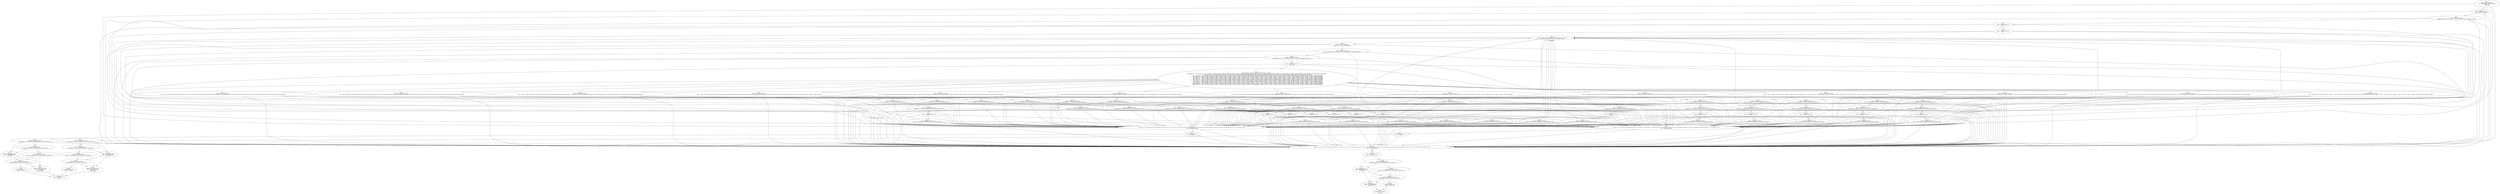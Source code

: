 digraph "unitGraph" {
    "Block 0:
[preds: ] [succs: 76 85 94 1 ]
r37 := @parameter0: java.lang.String[];
r38 = null;
r39 = null;
"
    "Block 1:
[preds: 0 ] [succs: 76 85 94 2 ]
$r0 = new java.net.Socket;
"
    "Block 2:
[preds: 1 ] [succs: 76 85 94 3 ]
specialinvoke $r0.<java.net.Socket: void <init>(java.lang.String,int)>(\"localhost\", 50006);
"
    "Block 3:
[preds: 2 ] [succs: 76 85 94 4 ]
r38 = $r0;
"
    "Block 4:
[preds: 3 ] [succs: 76 85 94 5 ]
i0 = 0;
"
    "Block 5:
[preds: 4 15 20 25 30 35 40 45 50 55 60 65 70 75 ] [succs: 76 85 94 6 ]
staticinvoke <java.lang.Thread: void sleep(long)>(1000L);
"
    "Block 6:
[preds: 5 ] [succs: 76 85 94 7 ]
$r40 = new java.io.DataOutputStream;
"
    "Block 7:
[preds: 6 ] [succs: 76 85 94 8 ]
$r41 = virtualinvoke r38.<java.net.Socket: java.io.OutputStream getOutputStream()>();
"
    "Block 8:
[preds: 7 ] [succs: 76 85 94 9 ]
specialinvoke $r40.<java.io.DataOutputStream: void <init>(java.io.OutputStream)>($r41);
"
    "Block 9:
[preds: 8 ] [succs: 76 85 94 10 ]
r39 = $r40;
"
    "Block 10:
[preds: 9 ] [succs: 66 11 16 21 26 31 36 41 46 51 56 61 71 76 85 94 ]
tableswitch(i0) {     case 0: goto $r23 = \"10001,-76;10002,-74;10001,-79;10003,-75;10001,-79;10001,-81;10001,-76;10004,-75;10001,-80;10001,-80;10002,-77;10001,-74;10003,-75;10001,-68;10001,-68;10004,-72;10001,-69;10001,-67;10002,-73;10001,-69;10003,-69;10001,-71;10001,-68;10001,-69;10004,-84;869511023026823\n\";     case 1: goto $r21 = \"10001,-66;10001,-67;10004,-90;10001,-66;10003,-82;10002,-82;10001,-66;10001,-68;10004,-88;10001,-66;10001,-67;10003,-82;10002,-84;10001,-66;10001,-67;10001,-66;10001,-65;10004,-88;10001,-66;10003,-82;869511023026825\n\";     case 2: goto $r19 = \"10001,-83;10001,-83;10001,-83;10002,-84;10003,-75;10001,-71;10004,-76;10001,-67;10001,-65;10002,-84;10003,-81;10001,-68;10001,-65;10004,-85;10001,-67;10002,-71;10003,-87;10001,-65;10001,-59;10004,-79;10001,-60;10001,-58;10003,-81;10001,-64;10001,-58;869511023026823\n\";     case 3: goto $r17 = \"10001,-60;10004,-74;10001,-64;10002,-73;10003,-80;10001,-76;10003,-73;10001,-76;10004,-87;10003,-78;10001,-90;10001,-81;10001,-78;10004,-76;10001,-81;10001,-83;10002,-70;10003,-75;10001,-73;10001,-81;10001,-83;10001,-89;10004,-80;10001,-78;10003,-73;869511023026821\n\";     case 4: goto $r15 = \"10004,-75;10001,-80;10001,-74;10003,-81;10001,-75;10001,-73;10004,-76;10001,-74;10001,-72;10002,-69;10001,-74;10003,-76;10001,-73;10001,-71;10001,-69;10004,-75;10001,-70;10002,-68;10001,-73;10001,-72;10003,-79;10001,-74;10001,-72;10001,-72;10001,-75;869511023026824\n\";     case 5: goto $r13 = \"10001,-75;10004,-77;10001,-76;10002,-75;10001,-76;10003,-62;10001,-74;10001,-76;10001,-74;10004,-77;10001,-75;10001,-74;10002,-73;10001,-75;10001,-75;10001,-75;10004,-76;10001,-74;10001,-75;10002,-73;10001,-74;10001,-75;10001,-75;10004,-80;10001,-84;869511023026826\n\";     case 6: goto $r11 = \"10001,-85;10003,-64;10001,-85;10004,-79;10001,-84;10001,-84;10002,-80;10003,-64;10001,-86;10001,-84;10001,-85;10004,-81;10001,-85;10001,-86;10002,-80;10001,-85;10003,-66;10001,-84;10001,-86;10004,-78;10001,-86;10001,-87;10001,-87;10004,-80;10001,-86;869511023026829\n\";     case 7: goto $r9 = \"10002,-78;10003,-64;10001,-88;10001,-88;10001,-87;10004,-78;10001,-85;10001,-86;10002,-81;10001,-89;10003,-64;10001,-89;10001,-88;10001,-86;10004,-76;10001,-84;10001,-86;10002,-74;10003,-60;10001,-84;10001,-87;10001,-86;10004,-75;10001,-88;10001,-86;869511023026828\n\";     case 8: goto $r7 = \"10001,-68;10001,-66;10001,-68;10004,-69;10001,-67;10001,-68;10002,-72;10001,-66;10003,-72;10001,-68;10001,-66;10001,-66;10004,-68;10001,-68;10002,-74;10001,-66;10003,-71;10001,-68;10001,-67;10001,-68;10004,-68;10001,-67;10001,-66;10002,-72;10001,-67;869511023026827\n\";     case 9: goto $r5 = \"10002,-69;10001,-79;10001,-75;10001,-72;10004,-72;10001,-72;10002,-72;10001,-71;10003,-82;10001,-71;10001,-69;10001,-71;10004,-78;10001,-70;10001,-72;10002,-71;10003,-81;10001,-72;10001,-70;10004,-74;10001,-72;10001,-72;10002,-73;10001,-71;10003,-81;869511023026823\n\";     case 10: goto $r3 = \"10001,-80;10001,-81;10003,-76;10001,-81;10001,-82;10001,-80;10004,-77;10001,-83;10002,-91;10001,-83;10003,-76;10001,-77;10001,-77;10001,-76;10004,-76;10001,-80;10001,-76;10002,-80;10001,-77;10003,-80;10001,-78;10001,-76;10004,-76;10001,-78;10002,-74;869511023026826\n\";     case 11: goto $r1 = \"10001,-66;10004,-75;10001,-65;10002,-73;10001,-66;10003,-73;10001,-67;10001,-66;10001,-67;10004,-76;10001,-65;10001,-66;10002,-71;10001,-66;10003,-72;10001,-67;10001,-65;10001,-67;10004,-82;10001,-66;10002,-69;10001,-68;10003,-73;10001,-67;10001,-67;869511023026824\n\";     default: goto $r25 = \"10001,-74;10001,-79;10001,-82;10004,-88;10001,-81;10001,-84;10003,-89;10004,-84;10002,-78;10003,-94;10001,-73;10001,-85;10001,-84;10004,-92;10001,-78;10002,-76;10001,-82;10001,-81;10003,-88;10001,-85;10001,-91;10004,-75;10001,-94;10002,-71;10001,-75;869511023026821\n\"; };
"
    "Block 11:
[preds: 10 ] [succs: 76 85 94 12 ]
$r21 = \"10001,-66;10001,-67;10004,-90;10001,-66;10003,-82;10002,-82;10001,-66;10001,-68;10004,-88;10001,-66;10001,-67;10003,-82;10002,-84;10001,-66;10001,-67;10001,-66;10001,-65;10004,-88;10001,-66;10003,-82;869511023026825\n\";
"
    "Block 12:
[preds: 11 ] [succs: 76 85 94 13 ]
$r22 = virtualinvoke $r21.<java.lang.String: byte[] getBytes()>();
"
    "Block 13:
[preds: 12 ] [succs: 76 85 94 14 ]
virtualinvoke r39.<java.io.DataOutputStream: void write(byte[])>($r22);
"
    "Block 14:
[preds: 13 ] [succs: 76 85 94 15 ]
i0 = i0 + 1;
"
    "Block 15:
[preds: 14 ] [succs: 76 85 94 5 ]
goto [?= staticinvoke <java.lang.Thread: void sleep(long)>(1000L)];
"
    "Block 16:
[preds: 10 ] [succs: 76 85 94 17 ]
$r19 = \"10001,-83;10001,-83;10001,-83;10002,-84;10003,-75;10001,-71;10004,-76;10001,-67;10001,-65;10002,-84;10003,-81;10001,-68;10001,-65;10004,-85;10001,-67;10002,-71;10003,-87;10001,-65;10001,-59;10004,-79;10001,-60;10001,-58;10003,-81;10001,-64;10001,-58;869511023026823\n\";
"
    "Block 17:
[preds: 16 ] [succs: 76 85 94 18 ]
$r20 = virtualinvoke $r19.<java.lang.String: byte[] getBytes()>();
"
    "Block 18:
[preds: 17 ] [succs: 76 85 94 19 ]
virtualinvoke r39.<java.io.DataOutputStream: void write(byte[])>($r20);
"
    "Block 19:
[preds: 18 ] [succs: 76 85 94 20 ]
i0 = i0 + 1;
"
    "Block 20:
[preds: 19 ] [succs: 76 85 94 5 ]
goto [?= staticinvoke <java.lang.Thread: void sleep(long)>(1000L)];
"
    "Block 21:
[preds: 10 ] [succs: 76 85 94 22 ]
$r17 = \"10001,-60;10004,-74;10001,-64;10002,-73;10003,-80;10001,-76;10003,-73;10001,-76;10004,-87;10003,-78;10001,-90;10001,-81;10001,-78;10004,-76;10001,-81;10001,-83;10002,-70;10003,-75;10001,-73;10001,-81;10001,-83;10001,-89;10004,-80;10001,-78;10003,-73;869511023026821\n\";
"
    "Block 22:
[preds: 21 ] [succs: 76 85 94 23 ]
$r18 = virtualinvoke $r17.<java.lang.String: byte[] getBytes()>();
"
    "Block 23:
[preds: 22 ] [succs: 76 85 94 24 ]
virtualinvoke r39.<java.io.DataOutputStream: void write(byte[])>($r18);
"
    "Block 24:
[preds: 23 ] [succs: 76 85 94 25 ]
i0 = i0 + 1;
"
    "Block 25:
[preds: 24 ] [succs: 76 85 94 5 ]
goto [?= staticinvoke <java.lang.Thread: void sleep(long)>(1000L)];
"
    "Block 26:
[preds: 10 ] [succs: 76 85 94 27 ]
$r15 = \"10004,-75;10001,-80;10001,-74;10003,-81;10001,-75;10001,-73;10004,-76;10001,-74;10001,-72;10002,-69;10001,-74;10003,-76;10001,-73;10001,-71;10001,-69;10004,-75;10001,-70;10002,-68;10001,-73;10001,-72;10003,-79;10001,-74;10001,-72;10001,-72;10001,-75;869511023026824\n\";
"
    "Block 27:
[preds: 26 ] [succs: 76 85 94 28 ]
$r16 = virtualinvoke $r15.<java.lang.String: byte[] getBytes()>();
"
    "Block 28:
[preds: 27 ] [succs: 76 85 94 29 ]
virtualinvoke r39.<java.io.DataOutputStream: void write(byte[])>($r16);
"
    "Block 29:
[preds: 28 ] [succs: 76 85 94 30 ]
i0 = i0 + 1;
"
    "Block 30:
[preds: 29 ] [succs: 76 85 94 5 ]
goto [?= staticinvoke <java.lang.Thread: void sleep(long)>(1000L)];
"
    "Block 31:
[preds: 10 ] [succs: 76 85 94 32 ]
$r13 = \"10001,-75;10004,-77;10001,-76;10002,-75;10001,-76;10003,-62;10001,-74;10001,-76;10001,-74;10004,-77;10001,-75;10001,-74;10002,-73;10001,-75;10001,-75;10001,-75;10004,-76;10001,-74;10001,-75;10002,-73;10001,-74;10001,-75;10001,-75;10004,-80;10001,-84;869511023026826\n\";
"
    "Block 32:
[preds: 31 ] [succs: 76 85 94 33 ]
$r14 = virtualinvoke $r13.<java.lang.String: byte[] getBytes()>();
"
    "Block 33:
[preds: 32 ] [succs: 76 85 94 34 ]
virtualinvoke r39.<java.io.DataOutputStream: void write(byte[])>($r14);
"
    "Block 34:
[preds: 33 ] [succs: 76 85 94 35 ]
i0 = i0 + 1;
"
    "Block 35:
[preds: 34 ] [succs: 76 85 94 5 ]
goto [?= staticinvoke <java.lang.Thread: void sleep(long)>(1000L)];
"
    "Block 36:
[preds: 10 ] [succs: 76 85 94 37 ]
$r11 = \"10001,-85;10003,-64;10001,-85;10004,-79;10001,-84;10001,-84;10002,-80;10003,-64;10001,-86;10001,-84;10001,-85;10004,-81;10001,-85;10001,-86;10002,-80;10001,-85;10003,-66;10001,-84;10001,-86;10004,-78;10001,-86;10001,-87;10001,-87;10004,-80;10001,-86;869511023026829\n\";
"
    "Block 37:
[preds: 36 ] [succs: 76 85 94 38 ]
$r12 = virtualinvoke $r11.<java.lang.String: byte[] getBytes()>();
"
    "Block 38:
[preds: 37 ] [succs: 76 85 94 39 ]
virtualinvoke r39.<java.io.DataOutputStream: void write(byte[])>($r12);
"
    "Block 39:
[preds: 38 ] [succs: 76 85 94 40 ]
i0 = i0 + 1;
"
    "Block 40:
[preds: 39 ] [succs: 76 85 94 5 ]
goto [?= staticinvoke <java.lang.Thread: void sleep(long)>(1000L)];
"
    "Block 41:
[preds: 10 ] [succs: 76 85 94 42 ]
$r9 = \"10002,-78;10003,-64;10001,-88;10001,-88;10001,-87;10004,-78;10001,-85;10001,-86;10002,-81;10001,-89;10003,-64;10001,-89;10001,-88;10001,-86;10004,-76;10001,-84;10001,-86;10002,-74;10003,-60;10001,-84;10001,-87;10001,-86;10004,-75;10001,-88;10001,-86;869511023026828\n\";
"
    "Block 42:
[preds: 41 ] [succs: 76 85 94 43 ]
$r10 = virtualinvoke $r9.<java.lang.String: byte[] getBytes()>();
"
    "Block 43:
[preds: 42 ] [succs: 76 85 94 44 ]
virtualinvoke r39.<java.io.DataOutputStream: void write(byte[])>($r10);
"
    "Block 44:
[preds: 43 ] [succs: 76 85 94 45 ]
i0 = i0 + 1;
"
    "Block 45:
[preds: 44 ] [succs: 76 85 94 5 ]
goto [?= staticinvoke <java.lang.Thread: void sleep(long)>(1000L)];
"
    "Block 46:
[preds: 10 ] [succs: 76 85 94 47 ]
$r7 = \"10001,-68;10001,-66;10001,-68;10004,-69;10001,-67;10001,-68;10002,-72;10001,-66;10003,-72;10001,-68;10001,-66;10001,-66;10004,-68;10001,-68;10002,-74;10001,-66;10003,-71;10001,-68;10001,-67;10001,-68;10004,-68;10001,-67;10001,-66;10002,-72;10001,-67;869511023026827\n\";
"
    "Block 47:
[preds: 46 ] [succs: 76 85 94 48 ]
$r8 = virtualinvoke $r7.<java.lang.String: byte[] getBytes()>();
"
    "Block 48:
[preds: 47 ] [succs: 76 85 94 49 ]
virtualinvoke r39.<java.io.DataOutputStream: void write(byte[])>($r8);
"
    "Block 49:
[preds: 48 ] [succs: 76 85 94 50 ]
i0 = i0 + 1;
"
    "Block 50:
[preds: 49 ] [succs: 76 85 94 5 ]
goto [?= staticinvoke <java.lang.Thread: void sleep(long)>(1000L)];
"
    "Block 51:
[preds: 10 ] [succs: 76 85 94 52 ]
$r5 = \"10002,-69;10001,-79;10001,-75;10001,-72;10004,-72;10001,-72;10002,-72;10001,-71;10003,-82;10001,-71;10001,-69;10001,-71;10004,-78;10001,-70;10001,-72;10002,-71;10003,-81;10001,-72;10001,-70;10004,-74;10001,-72;10001,-72;10002,-73;10001,-71;10003,-81;869511023026823\n\";
"
    "Block 52:
[preds: 51 ] [succs: 76 85 94 53 ]
$r6 = virtualinvoke $r5.<java.lang.String: byte[] getBytes()>();
"
    "Block 53:
[preds: 52 ] [succs: 76 85 94 54 ]
virtualinvoke r39.<java.io.DataOutputStream: void write(byte[])>($r6);
"
    "Block 54:
[preds: 53 ] [succs: 76 85 94 55 ]
i0 = i0 + 1;
"
    "Block 55:
[preds: 54 ] [succs: 76 85 94 5 ]
goto [?= staticinvoke <java.lang.Thread: void sleep(long)>(1000L)];
"
    "Block 56:
[preds: 10 ] [succs: 76 85 94 57 ]
$r3 = \"10001,-80;10001,-81;10003,-76;10001,-81;10001,-82;10001,-80;10004,-77;10001,-83;10002,-91;10001,-83;10003,-76;10001,-77;10001,-77;10001,-76;10004,-76;10001,-80;10001,-76;10002,-80;10001,-77;10003,-80;10001,-78;10001,-76;10004,-76;10001,-78;10002,-74;869511023026826\n\";
"
    "Block 57:
[preds: 56 ] [succs: 76 85 94 58 ]
$r4 = virtualinvoke $r3.<java.lang.String: byte[] getBytes()>();
"
    "Block 58:
[preds: 57 ] [succs: 76 85 94 59 ]
virtualinvoke r39.<java.io.DataOutputStream: void write(byte[])>($r4);
"
    "Block 59:
[preds: 58 ] [succs: 76 85 94 60 ]
i0 = i0 + 1;
"
    "Block 60:
[preds: 59 ] [succs: 76 85 94 5 ]
goto [?= staticinvoke <java.lang.Thread: void sleep(long)>(1000L)];
"
    "Block 61:
[preds: 10 ] [succs: 76 85 94 62 ]
$r1 = \"10001,-66;10004,-75;10001,-65;10002,-73;10001,-66;10003,-73;10001,-67;10001,-66;10001,-67;10004,-76;10001,-65;10001,-66;10002,-71;10001,-66;10003,-72;10001,-67;10001,-65;10001,-67;10004,-82;10001,-66;10002,-69;10001,-68;10003,-73;10001,-67;10001,-67;869511023026824\n\";
"
    "Block 62:
[preds: 61 ] [succs: 76 85 94 63 ]
$r2 = virtualinvoke $r1.<java.lang.String: byte[] getBytes()>();
"
    "Block 63:
[preds: 62 ] [succs: 76 85 94 64 ]
virtualinvoke r39.<java.io.DataOutputStream: void write(byte[])>($r2);
"
    "Block 64:
[preds: 63 ] [succs: 76 85 94 65 ]
i0 = i0 + 1;
"
    "Block 65:
[preds: 64 ] [succs: 76 85 94 5 ]
goto [?= staticinvoke <java.lang.Thread: void sleep(long)>(1000L)];
"
    "Block 66:
[preds: 10 ] [succs: 76 85 94 67 ]
$r23 = \"10001,-76;10002,-74;10001,-79;10003,-75;10001,-79;10001,-81;10001,-76;10004,-75;10001,-80;10001,-80;10002,-77;10001,-74;10003,-75;10001,-68;10001,-68;10004,-72;10001,-69;10001,-67;10002,-73;10001,-69;10003,-69;10001,-71;10001,-68;10001,-69;10004,-84;869511023026823\n\";
"
    "Block 67:
[preds: 66 ] [succs: 76 85 94 68 ]
$r24 = virtualinvoke $r23.<java.lang.String: byte[] getBytes()>();
"
    "Block 68:
[preds: 67 ] [succs: 76 85 94 69 ]
virtualinvoke r39.<java.io.DataOutputStream: void write(byte[])>($r24);
"
    "Block 69:
[preds: 68 ] [succs: 76 85 94 70 ]
i0 = i0 + 1;
"
    "Block 70:
[preds: 69 ] [succs: 76 85 94 5 ]
goto [?= staticinvoke <java.lang.Thread: void sleep(long)>(1000L)];
"
    "Block 71:
[preds: 10 ] [succs: 76 85 94 72 ]
$r25 = \"10001,-74;10001,-79;10001,-82;10004,-88;10001,-81;10001,-84;10003,-89;10004,-84;10002,-78;10003,-94;10001,-73;10001,-85;10001,-84;10004,-92;10001,-78;10002,-76;10001,-82;10001,-81;10003,-88;10001,-85;10001,-91;10004,-75;10001,-94;10002,-71;10001,-75;869511023026821\n\";
"
    "Block 72:
[preds: 71 ] [succs: 76 85 94 73 ]
$r26 = virtualinvoke $r25.<java.lang.String: byte[] getBytes()>();
"
    "Block 73:
[preds: 72 ] [succs: 76 85 94 74 ]
virtualinvoke r39.<java.io.DataOutputStream: void write(byte[])>($r26);
"
    "Block 74:
[preds: 73 ] [succs: 76 85 94 75 ]
i0 = 0;
"
    "Block 75:
[preds: 74 ] [succs: 76 85 94 5 ]
goto [?= staticinvoke <java.lang.Thread: void sleep(long)>(1000L)];
"
    "Block 76:
[preds: 0 1 2 3 4 15 20 25 30 35 40 45 50 55 60 65 70 75 5 6 7 8 9 10 11 12 13 14 16 17 18 19 21 22 23 24 26 27 28 29 31 32 33 34 36 37 38 39 41 42 43 44 46 47 48 49 51 52 53 54 56 57 58 59 61 62 63 64 66 67 68 69 71 72 73 74 ] [succs: 77 94 ]
$r36 := @caughtexception;
"
    "Block 77:
[preds: 76 ] [succs: 78 94 ]
r42 = $r36;
"
    "Block 78:
[preds: 77 ] [succs: 81 94 79 ]
virtualinvoke r42.<java.io.IOException: void printStackTrace()>();
"
    "Block 79:
[preds: 78 ] [succs: 80 81 ]
virtualinvoke r39.<java.io.DataOutputStream: void close()>();
"
    "Block 80:
[preds: 79 ] [succs: 82 84 ]
goto [?= virtualinvoke r38.<java.net.Socket: void close()>()];
"
    "Block 81:
[preds: 78 79 ] [succs: 82 84 ]
$r35 := @caughtexception;
r43 = $r35;
"
    "Block 82:
[preds: 80 81 ] [succs: 83 84 ]
virtualinvoke r38.<java.net.Socket: void close()>();
"
    "Block 83:
[preds: 82 ] [succs: 103 ]
goto [?= return];
"
    "Block 84:
[preds: 80 81 82 ] [succs: 103 ]
$r34 := @caughtexception;
r44 = $r34;
goto [?= return];
"
    "Block 85:
[preds: 0 1 2 3 4 15 20 25 30 35 40 45 50 55 60 65 70 75 5 6 7 8 9 10 11 12 13 14 16 17 18 19 21 22 23 24 26 27 28 29 31 32 33 34 36 37 38 39 41 42 43 44 46 47 48 49 51 52 53 54 56 57 58 59 61 62 63 64 66 67 68 69 71 72 73 74 ] [succs: 86 94 ]
$r33 := @caughtexception;
"
    "Block 86:
[preds: 85 ] [succs: 87 94 ]
r45 = $r33;
"
    "Block 87:
[preds: 86 ] [succs: 90 94 88 ]
virtualinvoke r45.<java.lang.InterruptedException: void printStackTrace()>();
"
    "Block 88:
[preds: 87 ] [succs: 89 90 ]
virtualinvoke r39.<java.io.DataOutputStream: void close()>();
"
    "Block 89:
[preds: 88 ] [succs: 91 93 ]
goto [?= virtualinvoke r38.<java.net.Socket: void close()>()];
"
    "Block 90:
[preds: 87 88 ] [succs: 91 93 ]
$r32 := @caughtexception;
r46 = $r32;
"
    "Block 91:
[preds: 89 90 ] [succs: 92 93 ]
virtualinvoke r38.<java.net.Socket: void close()>();
"
    "Block 92:
[preds: 91 ] [succs: 103 ]
goto [?= return];
"
    "Block 93:
[preds: 89 90 91 ] [succs: 103 ]
$r31 := @caughtexception;
r47 = $r31;
goto [?= return];
"
    "Block 94:
[preds: 0 1 2 3 4 15 20 25 30 35 40 45 50 55 60 65 70 75 5 6 7 8 9 10 11 12 13 14 16 17 18 19 21 22 23 24 26 27 28 29 31 32 33 34 36 37 38 39 41 42 43 44 46 47 48 49 51 52 53 54 56 57 58 59 61 62 63 64 66 67 68 69 71 72 73 74 76 77 78 85 86 87 94 95 ] [succs: 95 94 ]
$r30 := @caughtexception;
"
    "Block 95:
[preds: 94 ] [succs: 98 94 96 ]
r28 = $r30;
"
    "Block 96:
[preds: 95 ] [succs: 97 98 ]
virtualinvoke r39.<java.io.DataOutputStream: void close()>();
"
    "Block 97:
[preds: 96 ] [succs: 99 101 ]
goto [?= virtualinvoke r38.<java.net.Socket: void close()>()];
"
    "Block 98:
[preds: 95 96 ] [succs: 99 101 ]
$r29 := @caughtexception;
r48 = $r29;
"
    "Block 99:
[preds: 97 98 ] [succs: 100 101 ]
virtualinvoke r38.<java.net.Socket: void close()>();
"
    "Block 100:
[preds: 99 ] [succs: 102 ]
goto [?= throw r28];
"
    "Block 101:
[preds: 97 98 99 ] [succs: 102 ]
$r27 := @caughtexception;
r49 = $r27;
"
    "Block 102:
[preds: 100 101 ] [succs: ]
throw r28;
"
    "Block 103:
[preds: 83 84 92 93 ] [succs: ]
return;
"
    "Block 0:
[preds: ] [succs: 76 85 94 1 ]
r37 := @parameter0: java.lang.String[];
r38 = null;
r39 = null;
"->"Block 76:
[preds: 0 1 2 3 4 15 20 25 30 35 40 45 50 55 60 65 70 75 5 6 7 8 9 10 11 12 13 14 16 17 18 19 21 22 23 24 26 27 28 29 31 32 33 34 36 37 38 39 41 42 43 44 46 47 48 49 51 52 53 54 56 57 58 59 61 62 63 64 66 67 68 69 71 72 73 74 ] [succs: 77 94 ]
$r36 := @caughtexception;
";
    "Block 0:
[preds: ] [succs: 76 85 94 1 ]
r37 := @parameter0: java.lang.String[];
r38 = null;
r39 = null;
"->"Block 85:
[preds: 0 1 2 3 4 15 20 25 30 35 40 45 50 55 60 65 70 75 5 6 7 8 9 10 11 12 13 14 16 17 18 19 21 22 23 24 26 27 28 29 31 32 33 34 36 37 38 39 41 42 43 44 46 47 48 49 51 52 53 54 56 57 58 59 61 62 63 64 66 67 68 69 71 72 73 74 ] [succs: 86 94 ]
$r33 := @caughtexception;
";
    "Block 0:
[preds: ] [succs: 76 85 94 1 ]
r37 := @parameter0: java.lang.String[];
r38 = null;
r39 = null;
"->"Block 94:
[preds: 0 1 2 3 4 15 20 25 30 35 40 45 50 55 60 65 70 75 5 6 7 8 9 10 11 12 13 14 16 17 18 19 21 22 23 24 26 27 28 29 31 32 33 34 36 37 38 39 41 42 43 44 46 47 48 49 51 52 53 54 56 57 58 59 61 62 63 64 66 67 68 69 71 72 73 74 76 77 78 85 86 87 94 95 ] [succs: 95 94 ]
$r30 := @caughtexception;
";
    "Block 0:
[preds: ] [succs: 76 85 94 1 ]
r37 := @parameter0: java.lang.String[];
r38 = null;
r39 = null;
"->"Block 1:
[preds: 0 ] [succs: 76 85 94 2 ]
$r0 = new java.net.Socket;
";
    "Block 1:
[preds: 0 ] [succs: 76 85 94 2 ]
$r0 = new java.net.Socket;
"->"Block 76:
[preds: 0 1 2 3 4 15 20 25 30 35 40 45 50 55 60 65 70 75 5 6 7 8 9 10 11 12 13 14 16 17 18 19 21 22 23 24 26 27 28 29 31 32 33 34 36 37 38 39 41 42 43 44 46 47 48 49 51 52 53 54 56 57 58 59 61 62 63 64 66 67 68 69 71 72 73 74 ] [succs: 77 94 ]
$r36 := @caughtexception;
";
    "Block 1:
[preds: 0 ] [succs: 76 85 94 2 ]
$r0 = new java.net.Socket;
"->"Block 85:
[preds: 0 1 2 3 4 15 20 25 30 35 40 45 50 55 60 65 70 75 5 6 7 8 9 10 11 12 13 14 16 17 18 19 21 22 23 24 26 27 28 29 31 32 33 34 36 37 38 39 41 42 43 44 46 47 48 49 51 52 53 54 56 57 58 59 61 62 63 64 66 67 68 69 71 72 73 74 ] [succs: 86 94 ]
$r33 := @caughtexception;
";
    "Block 1:
[preds: 0 ] [succs: 76 85 94 2 ]
$r0 = new java.net.Socket;
"->"Block 94:
[preds: 0 1 2 3 4 15 20 25 30 35 40 45 50 55 60 65 70 75 5 6 7 8 9 10 11 12 13 14 16 17 18 19 21 22 23 24 26 27 28 29 31 32 33 34 36 37 38 39 41 42 43 44 46 47 48 49 51 52 53 54 56 57 58 59 61 62 63 64 66 67 68 69 71 72 73 74 76 77 78 85 86 87 94 95 ] [succs: 95 94 ]
$r30 := @caughtexception;
";
    "Block 1:
[preds: 0 ] [succs: 76 85 94 2 ]
$r0 = new java.net.Socket;
"->"Block 2:
[preds: 1 ] [succs: 76 85 94 3 ]
specialinvoke $r0.<java.net.Socket: void <init>(java.lang.String,int)>(\"localhost\", 50006);
";
    "Block 2:
[preds: 1 ] [succs: 76 85 94 3 ]
specialinvoke $r0.<java.net.Socket: void <init>(java.lang.String,int)>(\"localhost\", 50006);
"->"Block 76:
[preds: 0 1 2 3 4 15 20 25 30 35 40 45 50 55 60 65 70 75 5 6 7 8 9 10 11 12 13 14 16 17 18 19 21 22 23 24 26 27 28 29 31 32 33 34 36 37 38 39 41 42 43 44 46 47 48 49 51 52 53 54 56 57 58 59 61 62 63 64 66 67 68 69 71 72 73 74 ] [succs: 77 94 ]
$r36 := @caughtexception;
";
    "Block 2:
[preds: 1 ] [succs: 76 85 94 3 ]
specialinvoke $r0.<java.net.Socket: void <init>(java.lang.String,int)>(\"localhost\", 50006);
"->"Block 85:
[preds: 0 1 2 3 4 15 20 25 30 35 40 45 50 55 60 65 70 75 5 6 7 8 9 10 11 12 13 14 16 17 18 19 21 22 23 24 26 27 28 29 31 32 33 34 36 37 38 39 41 42 43 44 46 47 48 49 51 52 53 54 56 57 58 59 61 62 63 64 66 67 68 69 71 72 73 74 ] [succs: 86 94 ]
$r33 := @caughtexception;
";
    "Block 2:
[preds: 1 ] [succs: 76 85 94 3 ]
specialinvoke $r0.<java.net.Socket: void <init>(java.lang.String,int)>(\"localhost\", 50006);
"->"Block 94:
[preds: 0 1 2 3 4 15 20 25 30 35 40 45 50 55 60 65 70 75 5 6 7 8 9 10 11 12 13 14 16 17 18 19 21 22 23 24 26 27 28 29 31 32 33 34 36 37 38 39 41 42 43 44 46 47 48 49 51 52 53 54 56 57 58 59 61 62 63 64 66 67 68 69 71 72 73 74 76 77 78 85 86 87 94 95 ] [succs: 95 94 ]
$r30 := @caughtexception;
";
    "Block 2:
[preds: 1 ] [succs: 76 85 94 3 ]
specialinvoke $r0.<java.net.Socket: void <init>(java.lang.String,int)>(\"localhost\", 50006);
"->"Block 3:
[preds: 2 ] [succs: 76 85 94 4 ]
r38 = $r0;
";
    "Block 3:
[preds: 2 ] [succs: 76 85 94 4 ]
r38 = $r0;
"->"Block 76:
[preds: 0 1 2 3 4 15 20 25 30 35 40 45 50 55 60 65 70 75 5 6 7 8 9 10 11 12 13 14 16 17 18 19 21 22 23 24 26 27 28 29 31 32 33 34 36 37 38 39 41 42 43 44 46 47 48 49 51 52 53 54 56 57 58 59 61 62 63 64 66 67 68 69 71 72 73 74 ] [succs: 77 94 ]
$r36 := @caughtexception;
";
    "Block 3:
[preds: 2 ] [succs: 76 85 94 4 ]
r38 = $r0;
"->"Block 85:
[preds: 0 1 2 3 4 15 20 25 30 35 40 45 50 55 60 65 70 75 5 6 7 8 9 10 11 12 13 14 16 17 18 19 21 22 23 24 26 27 28 29 31 32 33 34 36 37 38 39 41 42 43 44 46 47 48 49 51 52 53 54 56 57 58 59 61 62 63 64 66 67 68 69 71 72 73 74 ] [succs: 86 94 ]
$r33 := @caughtexception;
";
    "Block 3:
[preds: 2 ] [succs: 76 85 94 4 ]
r38 = $r0;
"->"Block 94:
[preds: 0 1 2 3 4 15 20 25 30 35 40 45 50 55 60 65 70 75 5 6 7 8 9 10 11 12 13 14 16 17 18 19 21 22 23 24 26 27 28 29 31 32 33 34 36 37 38 39 41 42 43 44 46 47 48 49 51 52 53 54 56 57 58 59 61 62 63 64 66 67 68 69 71 72 73 74 76 77 78 85 86 87 94 95 ] [succs: 95 94 ]
$r30 := @caughtexception;
";
    "Block 3:
[preds: 2 ] [succs: 76 85 94 4 ]
r38 = $r0;
"->"Block 4:
[preds: 3 ] [succs: 76 85 94 5 ]
i0 = 0;
";
    "Block 4:
[preds: 3 ] [succs: 76 85 94 5 ]
i0 = 0;
"->"Block 76:
[preds: 0 1 2 3 4 15 20 25 30 35 40 45 50 55 60 65 70 75 5 6 7 8 9 10 11 12 13 14 16 17 18 19 21 22 23 24 26 27 28 29 31 32 33 34 36 37 38 39 41 42 43 44 46 47 48 49 51 52 53 54 56 57 58 59 61 62 63 64 66 67 68 69 71 72 73 74 ] [succs: 77 94 ]
$r36 := @caughtexception;
";
    "Block 4:
[preds: 3 ] [succs: 76 85 94 5 ]
i0 = 0;
"->"Block 85:
[preds: 0 1 2 3 4 15 20 25 30 35 40 45 50 55 60 65 70 75 5 6 7 8 9 10 11 12 13 14 16 17 18 19 21 22 23 24 26 27 28 29 31 32 33 34 36 37 38 39 41 42 43 44 46 47 48 49 51 52 53 54 56 57 58 59 61 62 63 64 66 67 68 69 71 72 73 74 ] [succs: 86 94 ]
$r33 := @caughtexception;
";
    "Block 4:
[preds: 3 ] [succs: 76 85 94 5 ]
i0 = 0;
"->"Block 94:
[preds: 0 1 2 3 4 15 20 25 30 35 40 45 50 55 60 65 70 75 5 6 7 8 9 10 11 12 13 14 16 17 18 19 21 22 23 24 26 27 28 29 31 32 33 34 36 37 38 39 41 42 43 44 46 47 48 49 51 52 53 54 56 57 58 59 61 62 63 64 66 67 68 69 71 72 73 74 76 77 78 85 86 87 94 95 ] [succs: 95 94 ]
$r30 := @caughtexception;
";
    "Block 4:
[preds: 3 ] [succs: 76 85 94 5 ]
i0 = 0;
"->"Block 5:
[preds: 4 15 20 25 30 35 40 45 50 55 60 65 70 75 ] [succs: 76 85 94 6 ]
staticinvoke <java.lang.Thread: void sleep(long)>(1000L);
";
    "Block 5:
[preds: 4 15 20 25 30 35 40 45 50 55 60 65 70 75 ] [succs: 76 85 94 6 ]
staticinvoke <java.lang.Thread: void sleep(long)>(1000L);
"->"Block 76:
[preds: 0 1 2 3 4 15 20 25 30 35 40 45 50 55 60 65 70 75 5 6 7 8 9 10 11 12 13 14 16 17 18 19 21 22 23 24 26 27 28 29 31 32 33 34 36 37 38 39 41 42 43 44 46 47 48 49 51 52 53 54 56 57 58 59 61 62 63 64 66 67 68 69 71 72 73 74 ] [succs: 77 94 ]
$r36 := @caughtexception;
";
    "Block 5:
[preds: 4 15 20 25 30 35 40 45 50 55 60 65 70 75 ] [succs: 76 85 94 6 ]
staticinvoke <java.lang.Thread: void sleep(long)>(1000L);
"->"Block 85:
[preds: 0 1 2 3 4 15 20 25 30 35 40 45 50 55 60 65 70 75 5 6 7 8 9 10 11 12 13 14 16 17 18 19 21 22 23 24 26 27 28 29 31 32 33 34 36 37 38 39 41 42 43 44 46 47 48 49 51 52 53 54 56 57 58 59 61 62 63 64 66 67 68 69 71 72 73 74 ] [succs: 86 94 ]
$r33 := @caughtexception;
";
    "Block 5:
[preds: 4 15 20 25 30 35 40 45 50 55 60 65 70 75 ] [succs: 76 85 94 6 ]
staticinvoke <java.lang.Thread: void sleep(long)>(1000L);
"->"Block 94:
[preds: 0 1 2 3 4 15 20 25 30 35 40 45 50 55 60 65 70 75 5 6 7 8 9 10 11 12 13 14 16 17 18 19 21 22 23 24 26 27 28 29 31 32 33 34 36 37 38 39 41 42 43 44 46 47 48 49 51 52 53 54 56 57 58 59 61 62 63 64 66 67 68 69 71 72 73 74 76 77 78 85 86 87 94 95 ] [succs: 95 94 ]
$r30 := @caughtexception;
";
    "Block 5:
[preds: 4 15 20 25 30 35 40 45 50 55 60 65 70 75 ] [succs: 76 85 94 6 ]
staticinvoke <java.lang.Thread: void sleep(long)>(1000L);
"->"Block 6:
[preds: 5 ] [succs: 76 85 94 7 ]
$r40 = new java.io.DataOutputStream;
";
    "Block 6:
[preds: 5 ] [succs: 76 85 94 7 ]
$r40 = new java.io.DataOutputStream;
"->"Block 76:
[preds: 0 1 2 3 4 15 20 25 30 35 40 45 50 55 60 65 70 75 5 6 7 8 9 10 11 12 13 14 16 17 18 19 21 22 23 24 26 27 28 29 31 32 33 34 36 37 38 39 41 42 43 44 46 47 48 49 51 52 53 54 56 57 58 59 61 62 63 64 66 67 68 69 71 72 73 74 ] [succs: 77 94 ]
$r36 := @caughtexception;
";
    "Block 6:
[preds: 5 ] [succs: 76 85 94 7 ]
$r40 = new java.io.DataOutputStream;
"->"Block 85:
[preds: 0 1 2 3 4 15 20 25 30 35 40 45 50 55 60 65 70 75 5 6 7 8 9 10 11 12 13 14 16 17 18 19 21 22 23 24 26 27 28 29 31 32 33 34 36 37 38 39 41 42 43 44 46 47 48 49 51 52 53 54 56 57 58 59 61 62 63 64 66 67 68 69 71 72 73 74 ] [succs: 86 94 ]
$r33 := @caughtexception;
";
    "Block 6:
[preds: 5 ] [succs: 76 85 94 7 ]
$r40 = new java.io.DataOutputStream;
"->"Block 94:
[preds: 0 1 2 3 4 15 20 25 30 35 40 45 50 55 60 65 70 75 5 6 7 8 9 10 11 12 13 14 16 17 18 19 21 22 23 24 26 27 28 29 31 32 33 34 36 37 38 39 41 42 43 44 46 47 48 49 51 52 53 54 56 57 58 59 61 62 63 64 66 67 68 69 71 72 73 74 76 77 78 85 86 87 94 95 ] [succs: 95 94 ]
$r30 := @caughtexception;
";
    "Block 6:
[preds: 5 ] [succs: 76 85 94 7 ]
$r40 = new java.io.DataOutputStream;
"->"Block 7:
[preds: 6 ] [succs: 76 85 94 8 ]
$r41 = virtualinvoke r38.<java.net.Socket: java.io.OutputStream getOutputStream()>();
";
    "Block 7:
[preds: 6 ] [succs: 76 85 94 8 ]
$r41 = virtualinvoke r38.<java.net.Socket: java.io.OutputStream getOutputStream()>();
"->"Block 76:
[preds: 0 1 2 3 4 15 20 25 30 35 40 45 50 55 60 65 70 75 5 6 7 8 9 10 11 12 13 14 16 17 18 19 21 22 23 24 26 27 28 29 31 32 33 34 36 37 38 39 41 42 43 44 46 47 48 49 51 52 53 54 56 57 58 59 61 62 63 64 66 67 68 69 71 72 73 74 ] [succs: 77 94 ]
$r36 := @caughtexception;
";
    "Block 7:
[preds: 6 ] [succs: 76 85 94 8 ]
$r41 = virtualinvoke r38.<java.net.Socket: java.io.OutputStream getOutputStream()>();
"->"Block 85:
[preds: 0 1 2 3 4 15 20 25 30 35 40 45 50 55 60 65 70 75 5 6 7 8 9 10 11 12 13 14 16 17 18 19 21 22 23 24 26 27 28 29 31 32 33 34 36 37 38 39 41 42 43 44 46 47 48 49 51 52 53 54 56 57 58 59 61 62 63 64 66 67 68 69 71 72 73 74 ] [succs: 86 94 ]
$r33 := @caughtexception;
";
    "Block 7:
[preds: 6 ] [succs: 76 85 94 8 ]
$r41 = virtualinvoke r38.<java.net.Socket: java.io.OutputStream getOutputStream()>();
"->"Block 94:
[preds: 0 1 2 3 4 15 20 25 30 35 40 45 50 55 60 65 70 75 5 6 7 8 9 10 11 12 13 14 16 17 18 19 21 22 23 24 26 27 28 29 31 32 33 34 36 37 38 39 41 42 43 44 46 47 48 49 51 52 53 54 56 57 58 59 61 62 63 64 66 67 68 69 71 72 73 74 76 77 78 85 86 87 94 95 ] [succs: 95 94 ]
$r30 := @caughtexception;
";
    "Block 7:
[preds: 6 ] [succs: 76 85 94 8 ]
$r41 = virtualinvoke r38.<java.net.Socket: java.io.OutputStream getOutputStream()>();
"->"Block 8:
[preds: 7 ] [succs: 76 85 94 9 ]
specialinvoke $r40.<java.io.DataOutputStream: void <init>(java.io.OutputStream)>($r41);
";
    "Block 8:
[preds: 7 ] [succs: 76 85 94 9 ]
specialinvoke $r40.<java.io.DataOutputStream: void <init>(java.io.OutputStream)>($r41);
"->"Block 76:
[preds: 0 1 2 3 4 15 20 25 30 35 40 45 50 55 60 65 70 75 5 6 7 8 9 10 11 12 13 14 16 17 18 19 21 22 23 24 26 27 28 29 31 32 33 34 36 37 38 39 41 42 43 44 46 47 48 49 51 52 53 54 56 57 58 59 61 62 63 64 66 67 68 69 71 72 73 74 ] [succs: 77 94 ]
$r36 := @caughtexception;
";
    "Block 8:
[preds: 7 ] [succs: 76 85 94 9 ]
specialinvoke $r40.<java.io.DataOutputStream: void <init>(java.io.OutputStream)>($r41);
"->"Block 85:
[preds: 0 1 2 3 4 15 20 25 30 35 40 45 50 55 60 65 70 75 5 6 7 8 9 10 11 12 13 14 16 17 18 19 21 22 23 24 26 27 28 29 31 32 33 34 36 37 38 39 41 42 43 44 46 47 48 49 51 52 53 54 56 57 58 59 61 62 63 64 66 67 68 69 71 72 73 74 ] [succs: 86 94 ]
$r33 := @caughtexception;
";
    "Block 8:
[preds: 7 ] [succs: 76 85 94 9 ]
specialinvoke $r40.<java.io.DataOutputStream: void <init>(java.io.OutputStream)>($r41);
"->"Block 94:
[preds: 0 1 2 3 4 15 20 25 30 35 40 45 50 55 60 65 70 75 5 6 7 8 9 10 11 12 13 14 16 17 18 19 21 22 23 24 26 27 28 29 31 32 33 34 36 37 38 39 41 42 43 44 46 47 48 49 51 52 53 54 56 57 58 59 61 62 63 64 66 67 68 69 71 72 73 74 76 77 78 85 86 87 94 95 ] [succs: 95 94 ]
$r30 := @caughtexception;
";
    "Block 8:
[preds: 7 ] [succs: 76 85 94 9 ]
specialinvoke $r40.<java.io.DataOutputStream: void <init>(java.io.OutputStream)>($r41);
"->"Block 9:
[preds: 8 ] [succs: 76 85 94 10 ]
r39 = $r40;
";
    "Block 9:
[preds: 8 ] [succs: 76 85 94 10 ]
r39 = $r40;
"->"Block 76:
[preds: 0 1 2 3 4 15 20 25 30 35 40 45 50 55 60 65 70 75 5 6 7 8 9 10 11 12 13 14 16 17 18 19 21 22 23 24 26 27 28 29 31 32 33 34 36 37 38 39 41 42 43 44 46 47 48 49 51 52 53 54 56 57 58 59 61 62 63 64 66 67 68 69 71 72 73 74 ] [succs: 77 94 ]
$r36 := @caughtexception;
";
    "Block 9:
[preds: 8 ] [succs: 76 85 94 10 ]
r39 = $r40;
"->"Block 85:
[preds: 0 1 2 3 4 15 20 25 30 35 40 45 50 55 60 65 70 75 5 6 7 8 9 10 11 12 13 14 16 17 18 19 21 22 23 24 26 27 28 29 31 32 33 34 36 37 38 39 41 42 43 44 46 47 48 49 51 52 53 54 56 57 58 59 61 62 63 64 66 67 68 69 71 72 73 74 ] [succs: 86 94 ]
$r33 := @caughtexception;
";
    "Block 9:
[preds: 8 ] [succs: 76 85 94 10 ]
r39 = $r40;
"->"Block 94:
[preds: 0 1 2 3 4 15 20 25 30 35 40 45 50 55 60 65 70 75 5 6 7 8 9 10 11 12 13 14 16 17 18 19 21 22 23 24 26 27 28 29 31 32 33 34 36 37 38 39 41 42 43 44 46 47 48 49 51 52 53 54 56 57 58 59 61 62 63 64 66 67 68 69 71 72 73 74 76 77 78 85 86 87 94 95 ] [succs: 95 94 ]
$r30 := @caughtexception;
";
    "Block 9:
[preds: 8 ] [succs: 76 85 94 10 ]
r39 = $r40;
"->"Block 10:
[preds: 9 ] [succs: 66 11 16 21 26 31 36 41 46 51 56 61 71 76 85 94 ]
tableswitch(i0) {     case 0: goto $r23 = \"10001,-76;10002,-74;10001,-79;10003,-75;10001,-79;10001,-81;10001,-76;10004,-75;10001,-80;10001,-80;10002,-77;10001,-74;10003,-75;10001,-68;10001,-68;10004,-72;10001,-69;10001,-67;10002,-73;10001,-69;10003,-69;10001,-71;10001,-68;10001,-69;10004,-84;869511023026823\n\";     case 1: goto $r21 = \"10001,-66;10001,-67;10004,-90;10001,-66;10003,-82;10002,-82;10001,-66;10001,-68;10004,-88;10001,-66;10001,-67;10003,-82;10002,-84;10001,-66;10001,-67;10001,-66;10001,-65;10004,-88;10001,-66;10003,-82;869511023026825\n\";     case 2: goto $r19 = \"10001,-83;10001,-83;10001,-83;10002,-84;10003,-75;10001,-71;10004,-76;10001,-67;10001,-65;10002,-84;10003,-81;10001,-68;10001,-65;10004,-85;10001,-67;10002,-71;10003,-87;10001,-65;10001,-59;10004,-79;10001,-60;10001,-58;10003,-81;10001,-64;10001,-58;869511023026823\n\";     case 3: goto $r17 = \"10001,-60;10004,-74;10001,-64;10002,-73;10003,-80;10001,-76;10003,-73;10001,-76;10004,-87;10003,-78;10001,-90;10001,-81;10001,-78;10004,-76;10001,-81;10001,-83;10002,-70;10003,-75;10001,-73;10001,-81;10001,-83;10001,-89;10004,-80;10001,-78;10003,-73;869511023026821\n\";     case 4: goto $r15 = \"10004,-75;10001,-80;10001,-74;10003,-81;10001,-75;10001,-73;10004,-76;10001,-74;10001,-72;10002,-69;10001,-74;10003,-76;10001,-73;10001,-71;10001,-69;10004,-75;10001,-70;10002,-68;10001,-73;10001,-72;10003,-79;10001,-74;10001,-72;10001,-72;10001,-75;869511023026824\n\";     case 5: goto $r13 = \"10001,-75;10004,-77;10001,-76;10002,-75;10001,-76;10003,-62;10001,-74;10001,-76;10001,-74;10004,-77;10001,-75;10001,-74;10002,-73;10001,-75;10001,-75;10001,-75;10004,-76;10001,-74;10001,-75;10002,-73;10001,-74;10001,-75;10001,-75;10004,-80;10001,-84;869511023026826\n\";     case 6: goto $r11 = \"10001,-85;10003,-64;10001,-85;10004,-79;10001,-84;10001,-84;10002,-80;10003,-64;10001,-86;10001,-84;10001,-85;10004,-81;10001,-85;10001,-86;10002,-80;10001,-85;10003,-66;10001,-84;10001,-86;10004,-78;10001,-86;10001,-87;10001,-87;10004,-80;10001,-86;869511023026829\n\";     case 7: goto $r9 = \"10002,-78;10003,-64;10001,-88;10001,-88;10001,-87;10004,-78;10001,-85;10001,-86;10002,-81;10001,-89;10003,-64;10001,-89;10001,-88;10001,-86;10004,-76;10001,-84;10001,-86;10002,-74;10003,-60;10001,-84;10001,-87;10001,-86;10004,-75;10001,-88;10001,-86;869511023026828\n\";     case 8: goto $r7 = \"10001,-68;10001,-66;10001,-68;10004,-69;10001,-67;10001,-68;10002,-72;10001,-66;10003,-72;10001,-68;10001,-66;10001,-66;10004,-68;10001,-68;10002,-74;10001,-66;10003,-71;10001,-68;10001,-67;10001,-68;10004,-68;10001,-67;10001,-66;10002,-72;10001,-67;869511023026827\n\";     case 9: goto $r5 = \"10002,-69;10001,-79;10001,-75;10001,-72;10004,-72;10001,-72;10002,-72;10001,-71;10003,-82;10001,-71;10001,-69;10001,-71;10004,-78;10001,-70;10001,-72;10002,-71;10003,-81;10001,-72;10001,-70;10004,-74;10001,-72;10001,-72;10002,-73;10001,-71;10003,-81;869511023026823\n\";     case 10: goto $r3 = \"10001,-80;10001,-81;10003,-76;10001,-81;10001,-82;10001,-80;10004,-77;10001,-83;10002,-91;10001,-83;10003,-76;10001,-77;10001,-77;10001,-76;10004,-76;10001,-80;10001,-76;10002,-80;10001,-77;10003,-80;10001,-78;10001,-76;10004,-76;10001,-78;10002,-74;869511023026826\n\";     case 11: goto $r1 = \"10001,-66;10004,-75;10001,-65;10002,-73;10001,-66;10003,-73;10001,-67;10001,-66;10001,-67;10004,-76;10001,-65;10001,-66;10002,-71;10001,-66;10003,-72;10001,-67;10001,-65;10001,-67;10004,-82;10001,-66;10002,-69;10001,-68;10003,-73;10001,-67;10001,-67;869511023026824\n\";     default: goto $r25 = \"10001,-74;10001,-79;10001,-82;10004,-88;10001,-81;10001,-84;10003,-89;10004,-84;10002,-78;10003,-94;10001,-73;10001,-85;10001,-84;10004,-92;10001,-78;10002,-76;10001,-82;10001,-81;10003,-88;10001,-85;10001,-91;10004,-75;10001,-94;10002,-71;10001,-75;869511023026821\n\"; };
";
    "Block 10:
[preds: 9 ] [succs: 66 11 16 21 26 31 36 41 46 51 56 61 71 76 85 94 ]
tableswitch(i0) {     case 0: goto $r23 = \"10001,-76;10002,-74;10001,-79;10003,-75;10001,-79;10001,-81;10001,-76;10004,-75;10001,-80;10001,-80;10002,-77;10001,-74;10003,-75;10001,-68;10001,-68;10004,-72;10001,-69;10001,-67;10002,-73;10001,-69;10003,-69;10001,-71;10001,-68;10001,-69;10004,-84;869511023026823\n\";     case 1: goto $r21 = \"10001,-66;10001,-67;10004,-90;10001,-66;10003,-82;10002,-82;10001,-66;10001,-68;10004,-88;10001,-66;10001,-67;10003,-82;10002,-84;10001,-66;10001,-67;10001,-66;10001,-65;10004,-88;10001,-66;10003,-82;869511023026825\n\";     case 2: goto $r19 = \"10001,-83;10001,-83;10001,-83;10002,-84;10003,-75;10001,-71;10004,-76;10001,-67;10001,-65;10002,-84;10003,-81;10001,-68;10001,-65;10004,-85;10001,-67;10002,-71;10003,-87;10001,-65;10001,-59;10004,-79;10001,-60;10001,-58;10003,-81;10001,-64;10001,-58;869511023026823\n\";     case 3: goto $r17 = \"10001,-60;10004,-74;10001,-64;10002,-73;10003,-80;10001,-76;10003,-73;10001,-76;10004,-87;10003,-78;10001,-90;10001,-81;10001,-78;10004,-76;10001,-81;10001,-83;10002,-70;10003,-75;10001,-73;10001,-81;10001,-83;10001,-89;10004,-80;10001,-78;10003,-73;869511023026821\n\";     case 4: goto $r15 = \"10004,-75;10001,-80;10001,-74;10003,-81;10001,-75;10001,-73;10004,-76;10001,-74;10001,-72;10002,-69;10001,-74;10003,-76;10001,-73;10001,-71;10001,-69;10004,-75;10001,-70;10002,-68;10001,-73;10001,-72;10003,-79;10001,-74;10001,-72;10001,-72;10001,-75;869511023026824\n\";     case 5: goto $r13 = \"10001,-75;10004,-77;10001,-76;10002,-75;10001,-76;10003,-62;10001,-74;10001,-76;10001,-74;10004,-77;10001,-75;10001,-74;10002,-73;10001,-75;10001,-75;10001,-75;10004,-76;10001,-74;10001,-75;10002,-73;10001,-74;10001,-75;10001,-75;10004,-80;10001,-84;869511023026826\n\";     case 6: goto $r11 = \"10001,-85;10003,-64;10001,-85;10004,-79;10001,-84;10001,-84;10002,-80;10003,-64;10001,-86;10001,-84;10001,-85;10004,-81;10001,-85;10001,-86;10002,-80;10001,-85;10003,-66;10001,-84;10001,-86;10004,-78;10001,-86;10001,-87;10001,-87;10004,-80;10001,-86;869511023026829\n\";     case 7: goto $r9 = \"10002,-78;10003,-64;10001,-88;10001,-88;10001,-87;10004,-78;10001,-85;10001,-86;10002,-81;10001,-89;10003,-64;10001,-89;10001,-88;10001,-86;10004,-76;10001,-84;10001,-86;10002,-74;10003,-60;10001,-84;10001,-87;10001,-86;10004,-75;10001,-88;10001,-86;869511023026828\n\";     case 8: goto $r7 = \"10001,-68;10001,-66;10001,-68;10004,-69;10001,-67;10001,-68;10002,-72;10001,-66;10003,-72;10001,-68;10001,-66;10001,-66;10004,-68;10001,-68;10002,-74;10001,-66;10003,-71;10001,-68;10001,-67;10001,-68;10004,-68;10001,-67;10001,-66;10002,-72;10001,-67;869511023026827\n\";     case 9: goto $r5 = \"10002,-69;10001,-79;10001,-75;10001,-72;10004,-72;10001,-72;10002,-72;10001,-71;10003,-82;10001,-71;10001,-69;10001,-71;10004,-78;10001,-70;10001,-72;10002,-71;10003,-81;10001,-72;10001,-70;10004,-74;10001,-72;10001,-72;10002,-73;10001,-71;10003,-81;869511023026823\n\";     case 10: goto $r3 = \"10001,-80;10001,-81;10003,-76;10001,-81;10001,-82;10001,-80;10004,-77;10001,-83;10002,-91;10001,-83;10003,-76;10001,-77;10001,-77;10001,-76;10004,-76;10001,-80;10001,-76;10002,-80;10001,-77;10003,-80;10001,-78;10001,-76;10004,-76;10001,-78;10002,-74;869511023026826\n\";     case 11: goto $r1 = \"10001,-66;10004,-75;10001,-65;10002,-73;10001,-66;10003,-73;10001,-67;10001,-66;10001,-67;10004,-76;10001,-65;10001,-66;10002,-71;10001,-66;10003,-72;10001,-67;10001,-65;10001,-67;10004,-82;10001,-66;10002,-69;10001,-68;10003,-73;10001,-67;10001,-67;869511023026824\n\";     default: goto $r25 = \"10001,-74;10001,-79;10001,-82;10004,-88;10001,-81;10001,-84;10003,-89;10004,-84;10002,-78;10003,-94;10001,-73;10001,-85;10001,-84;10004,-92;10001,-78;10002,-76;10001,-82;10001,-81;10003,-88;10001,-85;10001,-91;10004,-75;10001,-94;10002,-71;10001,-75;869511023026821\n\"; };
"->"Block 66:
[preds: 10 ] [succs: 76 85 94 67 ]
$r23 = \"10001,-76;10002,-74;10001,-79;10003,-75;10001,-79;10001,-81;10001,-76;10004,-75;10001,-80;10001,-80;10002,-77;10001,-74;10003,-75;10001,-68;10001,-68;10004,-72;10001,-69;10001,-67;10002,-73;10001,-69;10003,-69;10001,-71;10001,-68;10001,-69;10004,-84;869511023026823\n\";
";
    "Block 10:
[preds: 9 ] [succs: 66 11 16 21 26 31 36 41 46 51 56 61 71 76 85 94 ]
tableswitch(i0) {     case 0: goto $r23 = \"10001,-76;10002,-74;10001,-79;10003,-75;10001,-79;10001,-81;10001,-76;10004,-75;10001,-80;10001,-80;10002,-77;10001,-74;10003,-75;10001,-68;10001,-68;10004,-72;10001,-69;10001,-67;10002,-73;10001,-69;10003,-69;10001,-71;10001,-68;10001,-69;10004,-84;869511023026823\n\";     case 1: goto $r21 = \"10001,-66;10001,-67;10004,-90;10001,-66;10003,-82;10002,-82;10001,-66;10001,-68;10004,-88;10001,-66;10001,-67;10003,-82;10002,-84;10001,-66;10001,-67;10001,-66;10001,-65;10004,-88;10001,-66;10003,-82;869511023026825\n\";     case 2: goto $r19 = \"10001,-83;10001,-83;10001,-83;10002,-84;10003,-75;10001,-71;10004,-76;10001,-67;10001,-65;10002,-84;10003,-81;10001,-68;10001,-65;10004,-85;10001,-67;10002,-71;10003,-87;10001,-65;10001,-59;10004,-79;10001,-60;10001,-58;10003,-81;10001,-64;10001,-58;869511023026823\n\";     case 3: goto $r17 = \"10001,-60;10004,-74;10001,-64;10002,-73;10003,-80;10001,-76;10003,-73;10001,-76;10004,-87;10003,-78;10001,-90;10001,-81;10001,-78;10004,-76;10001,-81;10001,-83;10002,-70;10003,-75;10001,-73;10001,-81;10001,-83;10001,-89;10004,-80;10001,-78;10003,-73;869511023026821\n\";     case 4: goto $r15 = \"10004,-75;10001,-80;10001,-74;10003,-81;10001,-75;10001,-73;10004,-76;10001,-74;10001,-72;10002,-69;10001,-74;10003,-76;10001,-73;10001,-71;10001,-69;10004,-75;10001,-70;10002,-68;10001,-73;10001,-72;10003,-79;10001,-74;10001,-72;10001,-72;10001,-75;869511023026824\n\";     case 5: goto $r13 = \"10001,-75;10004,-77;10001,-76;10002,-75;10001,-76;10003,-62;10001,-74;10001,-76;10001,-74;10004,-77;10001,-75;10001,-74;10002,-73;10001,-75;10001,-75;10001,-75;10004,-76;10001,-74;10001,-75;10002,-73;10001,-74;10001,-75;10001,-75;10004,-80;10001,-84;869511023026826\n\";     case 6: goto $r11 = \"10001,-85;10003,-64;10001,-85;10004,-79;10001,-84;10001,-84;10002,-80;10003,-64;10001,-86;10001,-84;10001,-85;10004,-81;10001,-85;10001,-86;10002,-80;10001,-85;10003,-66;10001,-84;10001,-86;10004,-78;10001,-86;10001,-87;10001,-87;10004,-80;10001,-86;869511023026829\n\";     case 7: goto $r9 = \"10002,-78;10003,-64;10001,-88;10001,-88;10001,-87;10004,-78;10001,-85;10001,-86;10002,-81;10001,-89;10003,-64;10001,-89;10001,-88;10001,-86;10004,-76;10001,-84;10001,-86;10002,-74;10003,-60;10001,-84;10001,-87;10001,-86;10004,-75;10001,-88;10001,-86;869511023026828\n\";     case 8: goto $r7 = \"10001,-68;10001,-66;10001,-68;10004,-69;10001,-67;10001,-68;10002,-72;10001,-66;10003,-72;10001,-68;10001,-66;10001,-66;10004,-68;10001,-68;10002,-74;10001,-66;10003,-71;10001,-68;10001,-67;10001,-68;10004,-68;10001,-67;10001,-66;10002,-72;10001,-67;869511023026827\n\";     case 9: goto $r5 = \"10002,-69;10001,-79;10001,-75;10001,-72;10004,-72;10001,-72;10002,-72;10001,-71;10003,-82;10001,-71;10001,-69;10001,-71;10004,-78;10001,-70;10001,-72;10002,-71;10003,-81;10001,-72;10001,-70;10004,-74;10001,-72;10001,-72;10002,-73;10001,-71;10003,-81;869511023026823\n\";     case 10: goto $r3 = \"10001,-80;10001,-81;10003,-76;10001,-81;10001,-82;10001,-80;10004,-77;10001,-83;10002,-91;10001,-83;10003,-76;10001,-77;10001,-77;10001,-76;10004,-76;10001,-80;10001,-76;10002,-80;10001,-77;10003,-80;10001,-78;10001,-76;10004,-76;10001,-78;10002,-74;869511023026826\n\";     case 11: goto $r1 = \"10001,-66;10004,-75;10001,-65;10002,-73;10001,-66;10003,-73;10001,-67;10001,-66;10001,-67;10004,-76;10001,-65;10001,-66;10002,-71;10001,-66;10003,-72;10001,-67;10001,-65;10001,-67;10004,-82;10001,-66;10002,-69;10001,-68;10003,-73;10001,-67;10001,-67;869511023026824\n\";     default: goto $r25 = \"10001,-74;10001,-79;10001,-82;10004,-88;10001,-81;10001,-84;10003,-89;10004,-84;10002,-78;10003,-94;10001,-73;10001,-85;10001,-84;10004,-92;10001,-78;10002,-76;10001,-82;10001,-81;10003,-88;10001,-85;10001,-91;10004,-75;10001,-94;10002,-71;10001,-75;869511023026821\n\"; };
"->"Block 11:
[preds: 10 ] [succs: 76 85 94 12 ]
$r21 = \"10001,-66;10001,-67;10004,-90;10001,-66;10003,-82;10002,-82;10001,-66;10001,-68;10004,-88;10001,-66;10001,-67;10003,-82;10002,-84;10001,-66;10001,-67;10001,-66;10001,-65;10004,-88;10001,-66;10003,-82;869511023026825\n\";
";
    "Block 10:
[preds: 9 ] [succs: 66 11 16 21 26 31 36 41 46 51 56 61 71 76 85 94 ]
tableswitch(i0) {     case 0: goto $r23 = \"10001,-76;10002,-74;10001,-79;10003,-75;10001,-79;10001,-81;10001,-76;10004,-75;10001,-80;10001,-80;10002,-77;10001,-74;10003,-75;10001,-68;10001,-68;10004,-72;10001,-69;10001,-67;10002,-73;10001,-69;10003,-69;10001,-71;10001,-68;10001,-69;10004,-84;869511023026823\n\";     case 1: goto $r21 = \"10001,-66;10001,-67;10004,-90;10001,-66;10003,-82;10002,-82;10001,-66;10001,-68;10004,-88;10001,-66;10001,-67;10003,-82;10002,-84;10001,-66;10001,-67;10001,-66;10001,-65;10004,-88;10001,-66;10003,-82;869511023026825\n\";     case 2: goto $r19 = \"10001,-83;10001,-83;10001,-83;10002,-84;10003,-75;10001,-71;10004,-76;10001,-67;10001,-65;10002,-84;10003,-81;10001,-68;10001,-65;10004,-85;10001,-67;10002,-71;10003,-87;10001,-65;10001,-59;10004,-79;10001,-60;10001,-58;10003,-81;10001,-64;10001,-58;869511023026823\n\";     case 3: goto $r17 = \"10001,-60;10004,-74;10001,-64;10002,-73;10003,-80;10001,-76;10003,-73;10001,-76;10004,-87;10003,-78;10001,-90;10001,-81;10001,-78;10004,-76;10001,-81;10001,-83;10002,-70;10003,-75;10001,-73;10001,-81;10001,-83;10001,-89;10004,-80;10001,-78;10003,-73;869511023026821\n\";     case 4: goto $r15 = \"10004,-75;10001,-80;10001,-74;10003,-81;10001,-75;10001,-73;10004,-76;10001,-74;10001,-72;10002,-69;10001,-74;10003,-76;10001,-73;10001,-71;10001,-69;10004,-75;10001,-70;10002,-68;10001,-73;10001,-72;10003,-79;10001,-74;10001,-72;10001,-72;10001,-75;869511023026824\n\";     case 5: goto $r13 = \"10001,-75;10004,-77;10001,-76;10002,-75;10001,-76;10003,-62;10001,-74;10001,-76;10001,-74;10004,-77;10001,-75;10001,-74;10002,-73;10001,-75;10001,-75;10001,-75;10004,-76;10001,-74;10001,-75;10002,-73;10001,-74;10001,-75;10001,-75;10004,-80;10001,-84;869511023026826\n\";     case 6: goto $r11 = \"10001,-85;10003,-64;10001,-85;10004,-79;10001,-84;10001,-84;10002,-80;10003,-64;10001,-86;10001,-84;10001,-85;10004,-81;10001,-85;10001,-86;10002,-80;10001,-85;10003,-66;10001,-84;10001,-86;10004,-78;10001,-86;10001,-87;10001,-87;10004,-80;10001,-86;869511023026829\n\";     case 7: goto $r9 = \"10002,-78;10003,-64;10001,-88;10001,-88;10001,-87;10004,-78;10001,-85;10001,-86;10002,-81;10001,-89;10003,-64;10001,-89;10001,-88;10001,-86;10004,-76;10001,-84;10001,-86;10002,-74;10003,-60;10001,-84;10001,-87;10001,-86;10004,-75;10001,-88;10001,-86;869511023026828\n\";     case 8: goto $r7 = \"10001,-68;10001,-66;10001,-68;10004,-69;10001,-67;10001,-68;10002,-72;10001,-66;10003,-72;10001,-68;10001,-66;10001,-66;10004,-68;10001,-68;10002,-74;10001,-66;10003,-71;10001,-68;10001,-67;10001,-68;10004,-68;10001,-67;10001,-66;10002,-72;10001,-67;869511023026827\n\";     case 9: goto $r5 = \"10002,-69;10001,-79;10001,-75;10001,-72;10004,-72;10001,-72;10002,-72;10001,-71;10003,-82;10001,-71;10001,-69;10001,-71;10004,-78;10001,-70;10001,-72;10002,-71;10003,-81;10001,-72;10001,-70;10004,-74;10001,-72;10001,-72;10002,-73;10001,-71;10003,-81;869511023026823\n\";     case 10: goto $r3 = \"10001,-80;10001,-81;10003,-76;10001,-81;10001,-82;10001,-80;10004,-77;10001,-83;10002,-91;10001,-83;10003,-76;10001,-77;10001,-77;10001,-76;10004,-76;10001,-80;10001,-76;10002,-80;10001,-77;10003,-80;10001,-78;10001,-76;10004,-76;10001,-78;10002,-74;869511023026826\n\";     case 11: goto $r1 = \"10001,-66;10004,-75;10001,-65;10002,-73;10001,-66;10003,-73;10001,-67;10001,-66;10001,-67;10004,-76;10001,-65;10001,-66;10002,-71;10001,-66;10003,-72;10001,-67;10001,-65;10001,-67;10004,-82;10001,-66;10002,-69;10001,-68;10003,-73;10001,-67;10001,-67;869511023026824\n\";     default: goto $r25 = \"10001,-74;10001,-79;10001,-82;10004,-88;10001,-81;10001,-84;10003,-89;10004,-84;10002,-78;10003,-94;10001,-73;10001,-85;10001,-84;10004,-92;10001,-78;10002,-76;10001,-82;10001,-81;10003,-88;10001,-85;10001,-91;10004,-75;10001,-94;10002,-71;10001,-75;869511023026821\n\"; };
"->"Block 16:
[preds: 10 ] [succs: 76 85 94 17 ]
$r19 = \"10001,-83;10001,-83;10001,-83;10002,-84;10003,-75;10001,-71;10004,-76;10001,-67;10001,-65;10002,-84;10003,-81;10001,-68;10001,-65;10004,-85;10001,-67;10002,-71;10003,-87;10001,-65;10001,-59;10004,-79;10001,-60;10001,-58;10003,-81;10001,-64;10001,-58;869511023026823\n\";
";
    "Block 10:
[preds: 9 ] [succs: 66 11 16 21 26 31 36 41 46 51 56 61 71 76 85 94 ]
tableswitch(i0) {     case 0: goto $r23 = \"10001,-76;10002,-74;10001,-79;10003,-75;10001,-79;10001,-81;10001,-76;10004,-75;10001,-80;10001,-80;10002,-77;10001,-74;10003,-75;10001,-68;10001,-68;10004,-72;10001,-69;10001,-67;10002,-73;10001,-69;10003,-69;10001,-71;10001,-68;10001,-69;10004,-84;869511023026823\n\";     case 1: goto $r21 = \"10001,-66;10001,-67;10004,-90;10001,-66;10003,-82;10002,-82;10001,-66;10001,-68;10004,-88;10001,-66;10001,-67;10003,-82;10002,-84;10001,-66;10001,-67;10001,-66;10001,-65;10004,-88;10001,-66;10003,-82;869511023026825\n\";     case 2: goto $r19 = \"10001,-83;10001,-83;10001,-83;10002,-84;10003,-75;10001,-71;10004,-76;10001,-67;10001,-65;10002,-84;10003,-81;10001,-68;10001,-65;10004,-85;10001,-67;10002,-71;10003,-87;10001,-65;10001,-59;10004,-79;10001,-60;10001,-58;10003,-81;10001,-64;10001,-58;869511023026823\n\";     case 3: goto $r17 = \"10001,-60;10004,-74;10001,-64;10002,-73;10003,-80;10001,-76;10003,-73;10001,-76;10004,-87;10003,-78;10001,-90;10001,-81;10001,-78;10004,-76;10001,-81;10001,-83;10002,-70;10003,-75;10001,-73;10001,-81;10001,-83;10001,-89;10004,-80;10001,-78;10003,-73;869511023026821\n\";     case 4: goto $r15 = \"10004,-75;10001,-80;10001,-74;10003,-81;10001,-75;10001,-73;10004,-76;10001,-74;10001,-72;10002,-69;10001,-74;10003,-76;10001,-73;10001,-71;10001,-69;10004,-75;10001,-70;10002,-68;10001,-73;10001,-72;10003,-79;10001,-74;10001,-72;10001,-72;10001,-75;869511023026824\n\";     case 5: goto $r13 = \"10001,-75;10004,-77;10001,-76;10002,-75;10001,-76;10003,-62;10001,-74;10001,-76;10001,-74;10004,-77;10001,-75;10001,-74;10002,-73;10001,-75;10001,-75;10001,-75;10004,-76;10001,-74;10001,-75;10002,-73;10001,-74;10001,-75;10001,-75;10004,-80;10001,-84;869511023026826\n\";     case 6: goto $r11 = \"10001,-85;10003,-64;10001,-85;10004,-79;10001,-84;10001,-84;10002,-80;10003,-64;10001,-86;10001,-84;10001,-85;10004,-81;10001,-85;10001,-86;10002,-80;10001,-85;10003,-66;10001,-84;10001,-86;10004,-78;10001,-86;10001,-87;10001,-87;10004,-80;10001,-86;869511023026829\n\";     case 7: goto $r9 = \"10002,-78;10003,-64;10001,-88;10001,-88;10001,-87;10004,-78;10001,-85;10001,-86;10002,-81;10001,-89;10003,-64;10001,-89;10001,-88;10001,-86;10004,-76;10001,-84;10001,-86;10002,-74;10003,-60;10001,-84;10001,-87;10001,-86;10004,-75;10001,-88;10001,-86;869511023026828\n\";     case 8: goto $r7 = \"10001,-68;10001,-66;10001,-68;10004,-69;10001,-67;10001,-68;10002,-72;10001,-66;10003,-72;10001,-68;10001,-66;10001,-66;10004,-68;10001,-68;10002,-74;10001,-66;10003,-71;10001,-68;10001,-67;10001,-68;10004,-68;10001,-67;10001,-66;10002,-72;10001,-67;869511023026827\n\";     case 9: goto $r5 = \"10002,-69;10001,-79;10001,-75;10001,-72;10004,-72;10001,-72;10002,-72;10001,-71;10003,-82;10001,-71;10001,-69;10001,-71;10004,-78;10001,-70;10001,-72;10002,-71;10003,-81;10001,-72;10001,-70;10004,-74;10001,-72;10001,-72;10002,-73;10001,-71;10003,-81;869511023026823\n\";     case 10: goto $r3 = \"10001,-80;10001,-81;10003,-76;10001,-81;10001,-82;10001,-80;10004,-77;10001,-83;10002,-91;10001,-83;10003,-76;10001,-77;10001,-77;10001,-76;10004,-76;10001,-80;10001,-76;10002,-80;10001,-77;10003,-80;10001,-78;10001,-76;10004,-76;10001,-78;10002,-74;869511023026826\n\";     case 11: goto $r1 = \"10001,-66;10004,-75;10001,-65;10002,-73;10001,-66;10003,-73;10001,-67;10001,-66;10001,-67;10004,-76;10001,-65;10001,-66;10002,-71;10001,-66;10003,-72;10001,-67;10001,-65;10001,-67;10004,-82;10001,-66;10002,-69;10001,-68;10003,-73;10001,-67;10001,-67;869511023026824\n\";     default: goto $r25 = \"10001,-74;10001,-79;10001,-82;10004,-88;10001,-81;10001,-84;10003,-89;10004,-84;10002,-78;10003,-94;10001,-73;10001,-85;10001,-84;10004,-92;10001,-78;10002,-76;10001,-82;10001,-81;10003,-88;10001,-85;10001,-91;10004,-75;10001,-94;10002,-71;10001,-75;869511023026821\n\"; };
"->"Block 21:
[preds: 10 ] [succs: 76 85 94 22 ]
$r17 = \"10001,-60;10004,-74;10001,-64;10002,-73;10003,-80;10001,-76;10003,-73;10001,-76;10004,-87;10003,-78;10001,-90;10001,-81;10001,-78;10004,-76;10001,-81;10001,-83;10002,-70;10003,-75;10001,-73;10001,-81;10001,-83;10001,-89;10004,-80;10001,-78;10003,-73;869511023026821\n\";
";
    "Block 10:
[preds: 9 ] [succs: 66 11 16 21 26 31 36 41 46 51 56 61 71 76 85 94 ]
tableswitch(i0) {     case 0: goto $r23 = \"10001,-76;10002,-74;10001,-79;10003,-75;10001,-79;10001,-81;10001,-76;10004,-75;10001,-80;10001,-80;10002,-77;10001,-74;10003,-75;10001,-68;10001,-68;10004,-72;10001,-69;10001,-67;10002,-73;10001,-69;10003,-69;10001,-71;10001,-68;10001,-69;10004,-84;869511023026823\n\";     case 1: goto $r21 = \"10001,-66;10001,-67;10004,-90;10001,-66;10003,-82;10002,-82;10001,-66;10001,-68;10004,-88;10001,-66;10001,-67;10003,-82;10002,-84;10001,-66;10001,-67;10001,-66;10001,-65;10004,-88;10001,-66;10003,-82;869511023026825\n\";     case 2: goto $r19 = \"10001,-83;10001,-83;10001,-83;10002,-84;10003,-75;10001,-71;10004,-76;10001,-67;10001,-65;10002,-84;10003,-81;10001,-68;10001,-65;10004,-85;10001,-67;10002,-71;10003,-87;10001,-65;10001,-59;10004,-79;10001,-60;10001,-58;10003,-81;10001,-64;10001,-58;869511023026823\n\";     case 3: goto $r17 = \"10001,-60;10004,-74;10001,-64;10002,-73;10003,-80;10001,-76;10003,-73;10001,-76;10004,-87;10003,-78;10001,-90;10001,-81;10001,-78;10004,-76;10001,-81;10001,-83;10002,-70;10003,-75;10001,-73;10001,-81;10001,-83;10001,-89;10004,-80;10001,-78;10003,-73;869511023026821\n\";     case 4: goto $r15 = \"10004,-75;10001,-80;10001,-74;10003,-81;10001,-75;10001,-73;10004,-76;10001,-74;10001,-72;10002,-69;10001,-74;10003,-76;10001,-73;10001,-71;10001,-69;10004,-75;10001,-70;10002,-68;10001,-73;10001,-72;10003,-79;10001,-74;10001,-72;10001,-72;10001,-75;869511023026824\n\";     case 5: goto $r13 = \"10001,-75;10004,-77;10001,-76;10002,-75;10001,-76;10003,-62;10001,-74;10001,-76;10001,-74;10004,-77;10001,-75;10001,-74;10002,-73;10001,-75;10001,-75;10001,-75;10004,-76;10001,-74;10001,-75;10002,-73;10001,-74;10001,-75;10001,-75;10004,-80;10001,-84;869511023026826\n\";     case 6: goto $r11 = \"10001,-85;10003,-64;10001,-85;10004,-79;10001,-84;10001,-84;10002,-80;10003,-64;10001,-86;10001,-84;10001,-85;10004,-81;10001,-85;10001,-86;10002,-80;10001,-85;10003,-66;10001,-84;10001,-86;10004,-78;10001,-86;10001,-87;10001,-87;10004,-80;10001,-86;869511023026829\n\";     case 7: goto $r9 = \"10002,-78;10003,-64;10001,-88;10001,-88;10001,-87;10004,-78;10001,-85;10001,-86;10002,-81;10001,-89;10003,-64;10001,-89;10001,-88;10001,-86;10004,-76;10001,-84;10001,-86;10002,-74;10003,-60;10001,-84;10001,-87;10001,-86;10004,-75;10001,-88;10001,-86;869511023026828\n\";     case 8: goto $r7 = \"10001,-68;10001,-66;10001,-68;10004,-69;10001,-67;10001,-68;10002,-72;10001,-66;10003,-72;10001,-68;10001,-66;10001,-66;10004,-68;10001,-68;10002,-74;10001,-66;10003,-71;10001,-68;10001,-67;10001,-68;10004,-68;10001,-67;10001,-66;10002,-72;10001,-67;869511023026827\n\";     case 9: goto $r5 = \"10002,-69;10001,-79;10001,-75;10001,-72;10004,-72;10001,-72;10002,-72;10001,-71;10003,-82;10001,-71;10001,-69;10001,-71;10004,-78;10001,-70;10001,-72;10002,-71;10003,-81;10001,-72;10001,-70;10004,-74;10001,-72;10001,-72;10002,-73;10001,-71;10003,-81;869511023026823\n\";     case 10: goto $r3 = \"10001,-80;10001,-81;10003,-76;10001,-81;10001,-82;10001,-80;10004,-77;10001,-83;10002,-91;10001,-83;10003,-76;10001,-77;10001,-77;10001,-76;10004,-76;10001,-80;10001,-76;10002,-80;10001,-77;10003,-80;10001,-78;10001,-76;10004,-76;10001,-78;10002,-74;869511023026826\n\";     case 11: goto $r1 = \"10001,-66;10004,-75;10001,-65;10002,-73;10001,-66;10003,-73;10001,-67;10001,-66;10001,-67;10004,-76;10001,-65;10001,-66;10002,-71;10001,-66;10003,-72;10001,-67;10001,-65;10001,-67;10004,-82;10001,-66;10002,-69;10001,-68;10003,-73;10001,-67;10001,-67;869511023026824\n\";     default: goto $r25 = \"10001,-74;10001,-79;10001,-82;10004,-88;10001,-81;10001,-84;10003,-89;10004,-84;10002,-78;10003,-94;10001,-73;10001,-85;10001,-84;10004,-92;10001,-78;10002,-76;10001,-82;10001,-81;10003,-88;10001,-85;10001,-91;10004,-75;10001,-94;10002,-71;10001,-75;869511023026821\n\"; };
"->"Block 26:
[preds: 10 ] [succs: 76 85 94 27 ]
$r15 = \"10004,-75;10001,-80;10001,-74;10003,-81;10001,-75;10001,-73;10004,-76;10001,-74;10001,-72;10002,-69;10001,-74;10003,-76;10001,-73;10001,-71;10001,-69;10004,-75;10001,-70;10002,-68;10001,-73;10001,-72;10003,-79;10001,-74;10001,-72;10001,-72;10001,-75;869511023026824\n\";
";
    "Block 10:
[preds: 9 ] [succs: 66 11 16 21 26 31 36 41 46 51 56 61 71 76 85 94 ]
tableswitch(i0) {     case 0: goto $r23 = \"10001,-76;10002,-74;10001,-79;10003,-75;10001,-79;10001,-81;10001,-76;10004,-75;10001,-80;10001,-80;10002,-77;10001,-74;10003,-75;10001,-68;10001,-68;10004,-72;10001,-69;10001,-67;10002,-73;10001,-69;10003,-69;10001,-71;10001,-68;10001,-69;10004,-84;869511023026823\n\";     case 1: goto $r21 = \"10001,-66;10001,-67;10004,-90;10001,-66;10003,-82;10002,-82;10001,-66;10001,-68;10004,-88;10001,-66;10001,-67;10003,-82;10002,-84;10001,-66;10001,-67;10001,-66;10001,-65;10004,-88;10001,-66;10003,-82;869511023026825\n\";     case 2: goto $r19 = \"10001,-83;10001,-83;10001,-83;10002,-84;10003,-75;10001,-71;10004,-76;10001,-67;10001,-65;10002,-84;10003,-81;10001,-68;10001,-65;10004,-85;10001,-67;10002,-71;10003,-87;10001,-65;10001,-59;10004,-79;10001,-60;10001,-58;10003,-81;10001,-64;10001,-58;869511023026823\n\";     case 3: goto $r17 = \"10001,-60;10004,-74;10001,-64;10002,-73;10003,-80;10001,-76;10003,-73;10001,-76;10004,-87;10003,-78;10001,-90;10001,-81;10001,-78;10004,-76;10001,-81;10001,-83;10002,-70;10003,-75;10001,-73;10001,-81;10001,-83;10001,-89;10004,-80;10001,-78;10003,-73;869511023026821\n\";     case 4: goto $r15 = \"10004,-75;10001,-80;10001,-74;10003,-81;10001,-75;10001,-73;10004,-76;10001,-74;10001,-72;10002,-69;10001,-74;10003,-76;10001,-73;10001,-71;10001,-69;10004,-75;10001,-70;10002,-68;10001,-73;10001,-72;10003,-79;10001,-74;10001,-72;10001,-72;10001,-75;869511023026824\n\";     case 5: goto $r13 = \"10001,-75;10004,-77;10001,-76;10002,-75;10001,-76;10003,-62;10001,-74;10001,-76;10001,-74;10004,-77;10001,-75;10001,-74;10002,-73;10001,-75;10001,-75;10001,-75;10004,-76;10001,-74;10001,-75;10002,-73;10001,-74;10001,-75;10001,-75;10004,-80;10001,-84;869511023026826\n\";     case 6: goto $r11 = \"10001,-85;10003,-64;10001,-85;10004,-79;10001,-84;10001,-84;10002,-80;10003,-64;10001,-86;10001,-84;10001,-85;10004,-81;10001,-85;10001,-86;10002,-80;10001,-85;10003,-66;10001,-84;10001,-86;10004,-78;10001,-86;10001,-87;10001,-87;10004,-80;10001,-86;869511023026829\n\";     case 7: goto $r9 = \"10002,-78;10003,-64;10001,-88;10001,-88;10001,-87;10004,-78;10001,-85;10001,-86;10002,-81;10001,-89;10003,-64;10001,-89;10001,-88;10001,-86;10004,-76;10001,-84;10001,-86;10002,-74;10003,-60;10001,-84;10001,-87;10001,-86;10004,-75;10001,-88;10001,-86;869511023026828\n\";     case 8: goto $r7 = \"10001,-68;10001,-66;10001,-68;10004,-69;10001,-67;10001,-68;10002,-72;10001,-66;10003,-72;10001,-68;10001,-66;10001,-66;10004,-68;10001,-68;10002,-74;10001,-66;10003,-71;10001,-68;10001,-67;10001,-68;10004,-68;10001,-67;10001,-66;10002,-72;10001,-67;869511023026827\n\";     case 9: goto $r5 = \"10002,-69;10001,-79;10001,-75;10001,-72;10004,-72;10001,-72;10002,-72;10001,-71;10003,-82;10001,-71;10001,-69;10001,-71;10004,-78;10001,-70;10001,-72;10002,-71;10003,-81;10001,-72;10001,-70;10004,-74;10001,-72;10001,-72;10002,-73;10001,-71;10003,-81;869511023026823\n\";     case 10: goto $r3 = \"10001,-80;10001,-81;10003,-76;10001,-81;10001,-82;10001,-80;10004,-77;10001,-83;10002,-91;10001,-83;10003,-76;10001,-77;10001,-77;10001,-76;10004,-76;10001,-80;10001,-76;10002,-80;10001,-77;10003,-80;10001,-78;10001,-76;10004,-76;10001,-78;10002,-74;869511023026826\n\";     case 11: goto $r1 = \"10001,-66;10004,-75;10001,-65;10002,-73;10001,-66;10003,-73;10001,-67;10001,-66;10001,-67;10004,-76;10001,-65;10001,-66;10002,-71;10001,-66;10003,-72;10001,-67;10001,-65;10001,-67;10004,-82;10001,-66;10002,-69;10001,-68;10003,-73;10001,-67;10001,-67;869511023026824\n\";     default: goto $r25 = \"10001,-74;10001,-79;10001,-82;10004,-88;10001,-81;10001,-84;10003,-89;10004,-84;10002,-78;10003,-94;10001,-73;10001,-85;10001,-84;10004,-92;10001,-78;10002,-76;10001,-82;10001,-81;10003,-88;10001,-85;10001,-91;10004,-75;10001,-94;10002,-71;10001,-75;869511023026821\n\"; };
"->"Block 31:
[preds: 10 ] [succs: 76 85 94 32 ]
$r13 = \"10001,-75;10004,-77;10001,-76;10002,-75;10001,-76;10003,-62;10001,-74;10001,-76;10001,-74;10004,-77;10001,-75;10001,-74;10002,-73;10001,-75;10001,-75;10001,-75;10004,-76;10001,-74;10001,-75;10002,-73;10001,-74;10001,-75;10001,-75;10004,-80;10001,-84;869511023026826\n\";
";
    "Block 10:
[preds: 9 ] [succs: 66 11 16 21 26 31 36 41 46 51 56 61 71 76 85 94 ]
tableswitch(i0) {     case 0: goto $r23 = \"10001,-76;10002,-74;10001,-79;10003,-75;10001,-79;10001,-81;10001,-76;10004,-75;10001,-80;10001,-80;10002,-77;10001,-74;10003,-75;10001,-68;10001,-68;10004,-72;10001,-69;10001,-67;10002,-73;10001,-69;10003,-69;10001,-71;10001,-68;10001,-69;10004,-84;869511023026823\n\";     case 1: goto $r21 = \"10001,-66;10001,-67;10004,-90;10001,-66;10003,-82;10002,-82;10001,-66;10001,-68;10004,-88;10001,-66;10001,-67;10003,-82;10002,-84;10001,-66;10001,-67;10001,-66;10001,-65;10004,-88;10001,-66;10003,-82;869511023026825\n\";     case 2: goto $r19 = \"10001,-83;10001,-83;10001,-83;10002,-84;10003,-75;10001,-71;10004,-76;10001,-67;10001,-65;10002,-84;10003,-81;10001,-68;10001,-65;10004,-85;10001,-67;10002,-71;10003,-87;10001,-65;10001,-59;10004,-79;10001,-60;10001,-58;10003,-81;10001,-64;10001,-58;869511023026823\n\";     case 3: goto $r17 = \"10001,-60;10004,-74;10001,-64;10002,-73;10003,-80;10001,-76;10003,-73;10001,-76;10004,-87;10003,-78;10001,-90;10001,-81;10001,-78;10004,-76;10001,-81;10001,-83;10002,-70;10003,-75;10001,-73;10001,-81;10001,-83;10001,-89;10004,-80;10001,-78;10003,-73;869511023026821\n\";     case 4: goto $r15 = \"10004,-75;10001,-80;10001,-74;10003,-81;10001,-75;10001,-73;10004,-76;10001,-74;10001,-72;10002,-69;10001,-74;10003,-76;10001,-73;10001,-71;10001,-69;10004,-75;10001,-70;10002,-68;10001,-73;10001,-72;10003,-79;10001,-74;10001,-72;10001,-72;10001,-75;869511023026824\n\";     case 5: goto $r13 = \"10001,-75;10004,-77;10001,-76;10002,-75;10001,-76;10003,-62;10001,-74;10001,-76;10001,-74;10004,-77;10001,-75;10001,-74;10002,-73;10001,-75;10001,-75;10001,-75;10004,-76;10001,-74;10001,-75;10002,-73;10001,-74;10001,-75;10001,-75;10004,-80;10001,-84;869511023026826\n\";     case 6: goto $r11 = \"10001,-85;10003,-64;10001,-85;10004,-79;10001,-84;10001,-84;10002,-80;10003,-64;10001,-86;10001,-84;10001,-85;10004,-81;10001,-85;10001,-86;10002,-80;10001,-85;10003,-66;10001,-84;10001,-86;10004,-78;10001,-86;10001,-87;10001,-87;10004,-80;10001,-86;869511023026829\n\";     case 7: goto $r9 = \"10002,-78;10003,-64;10001,-88;10001,-88;10001,-87;10004,-78;10001,-85;10001,-86;10002,-81;10001,-89;10003,-64;10001,-89;10001,-88;10001,-86;10004,-76;10001,-84;10001,-86;10002,-74;10003,-60;10001,-84;10001,-87;10001,-86;10004,-75;10001,-88;10001,-86;869511023026828\n\";     case 8: goto $r7 = \"10001,-68;10001,-66;10001,-68;10004,-69;10001,-67;10001,-68;10002,-72;10001,-66;10003,-72;10001,-68;10001,-66;10001,-66;10004,-68;10001,-68;10002,-74;10001,-66;10003,-71;10001,-68;10001,-67;10001,-68;10004,-68;10001,-67;10001,-66;10002,-72;10001,-67;869511023026827\n\";     case 9: goto $r5 = \"10002,-69;10001,-79;10001,-75;10001,-72;10004,-72;10001,-72;10002,-72;10001,-71;10003,-82;10001,-71;10001,-69;10001,-71;10004,-78;10001,-70;10001,-72;10002,-71;10003,-81;10001,-72;10001,-70;10004,-74;10001,-72;10001,-72;10002,-73;10001,-71;10003,-81;869511023026823\n\";     case 10: goto $r3 = \"10001,-80;10001,-81;10003,-76;10001,-81;10001,-82;10001,-80;10004,-77;10001,-83;10002,-91;10001,-83;10003,-76;10001,-77;10001,-77;10001,-76;10004,-76;10001,-80;10001,-76;10002,-80;10001,-77;10003,-80;10001,-78;10001,-76;10004,-76;10001,-78;10002,-74;869511023026826\n\";     case 11: goto $r1 = \"10001,-66;10004,-75;10001,-65;10002,-73;10001,-66;10003,-73;10001,-67;10001,-66;10001,-67;10004,-76;10001,-65;10001,-66;10002,-71;10001,-66;10003,-72;10001,-67;10001,-65;10001,-67;10004,-82;10001,-66;10002,-69;10001,-68;10003,-73;10001,-67;10001,-67;869511023026824\n\";     default: goto $r25 = \"10001,-74;10001,-79;10001,-82;10004,-88;10001,-81;10001,-84;10003,-89;10004,-84;10002,-78;10003,-94;10001,-73;10001,-85;10001,-84;10004,-92;10001,-78;10002,-76;10001,-82;10001,-81;10003,-88;10001,-85;10001,-91;10004,-75;10001,-94;10002,-71;10001,-75;869511023026821\n\"; };
"->"Block 36:
[preds: 10 ] [succs: 76 85 94 37 ]
$r11 = \"10001,-85;10003,-64;10001,-85;10004,-79;10001,-84;10001,-84;10002,-80;10003,-64;10001,-86;10001,-84;10001,-85;10004,-81;10001,-85;10001,-86;10002,-80;10001,-85;10003,-66;10001,-84;10001,-86;10004,-78;10001,-86;10001,-87;10001,-87;10004,-80;10001,-86;869511023026829\n\";
";
    "Block 10:
[preds: 9 ] [succs: 66 11 16 21 26 31 36 41 46 51 56 61 71 76 85 94 ]
tableswitch(i0) {     case 0: goto $r23 = \"10001,-76;10002,-74;10001,-79;10003,-75;10001,-79;10001,-81;10001,-76;10004,-75;10001,-80;10001,-80;10002,-77;10001,-74;10003,-75;10001,-68;10001,-68;10004,-72;10001,-69;10001,-67;10002,-73;10001,-69;10003,-69;10001,-71;10001,-68;10001,-69;10004,-84;869511023026823\n\";     case 1: goto $r21 = \"10001,-66;10001,-67;10004,-90;10001,-66;10003,-82;10002,-82;10001,-66;10001,-68;10004,-88;10001,-66;10001,-67;10003,-82;10002,-84;10001,-66;10001,-67;10001,-66;10001,-65;10004,-88;10001,-66;10003,-82;869511023026825\n\";     case 2: goto $r19 = \"10001,-83;10001,-83;10001,-83;10002,-84;10003,-75;10001,-71;10004,-76;10001,-67;10001,-65;10002,-84;10003,-81;10001,-68;10001,-65;10004,-85;10001,-67;10002,-71;10003,-87;10001,-65;10001,-59;10004,-79;10001,-60;10001,-58;10003,-81;10001,-64;10001,-58;869511023026823\n\";     case 3: goto $r17 = \"10001,-60;10004,-74;10001,-64;10002,-73;10003,-80;10001,-76;10003,-73;10001,-76;10004,-87;10003,-78;10001,-90;10001,-81;10001,-78;10004,-76;10001,-81;10001,-83;10002,-70;10003,-75;10001,-73;10001,-81;10001,-83;10001,-89;10004,-80;10001,-78;10003,-73;869511023026821\n\";     case 4: goto $r15 = \"10004,-75;10001,-80;10001,-74;10003,-81;10001,-75;10001,-73;10004,-76;10001,-74;10001,-72;10002,-69;10001,-74;10003,-76;10001,-73;10001,-71;10001,-69;10004,-75;10001,-70;10002,-68;10001,-73;10001,-72;10003,-79;10001,-74;10001,-72;10001,-72;10001,-75;869511023026824\n\";     case 5: goto $r13 = \"10001,-75;10004,-77;10001,-76;10002,-75;10001,-76;10003,-62;10001,-74;10001,-76;10001,-74;10004,-77;10001,-75;10001,-74;10002,-73;10001,-75;10001,-75;10001,-75;10004,-76;10001,-74;10001,-75;10002,-73;10001,-74;10001,-75;10001,-75;10004,-80;10001,-84;869511023026826\n\";     case 6: goto $r11 = \"10001,-85;10003,-64;10001,-85;10004,-79;10001,-84;10001,-84;10002,-80;10003,-64;10001,-86;10001,-84;10001,-85;10004,-81;10001,-85;10001,-86;10002,-80;10001,-85;10003,-66;10001,-84;10001,-86;10004,-78;10001,-86;10001,-87;10001,-87;10004,-80;10001,-86;869511023026829\n\";     case 7: goto $r9 = \"10002,-78;10003,-64;10001,-88;10001,-88;10001,-87;10004,-78;10001,-85;10001,-86;10002,-81;10001,-89;10003,-64;10001,-89;10001,-88;10001,-86;10004,-76;10001,-84;10001,-86;10002,-74;10003,-60;10001,-84;10001,-87;10001,-86;10004,-75;10001,-88;10001,-86;869511023026828\n\";     case 8: goto $r7 = \"10001,-68;10001,-66;10001,-68;10004,-69;10001,-67;10001,-68;10002,-72;10001,-66;10003,-72;10001,-68;10001,-66;10001,-66;10004,-68;10001,-68;10002,-74;10001,-66;10003,-71;10001,-68;10001,-67;10001,-68;10004,-68;10001,-67;10001,-66;10002,-72;10001,-67;869511023026827\n\";     case 9: goto $r5 = \"10002,-69;10001,-79;10001,-75;10001,-72;10004,-72;10001,-72;10002,-72;10001,-71;10003,-82;10001,-71;10001,-69;10001,-71;10004,-78;10001,-70;10001,-72;10002,-71;10003,-81;10001,-72;10001,-70;10004,-74;10001,-72;10001,-72;10002,-73;10001,-71;10003,-81;869511023026823\n\";     case 10: goto $r3 = \"10001,-80;10001,-81;10003,-76;10001,-81;10001,-82;10001,-80;10004,-77;10001,-83;10002,-91;10001,-83;10003,-76;10001,-77;10001,-77;10001,-76;10004,-76;10001,-80;10001,-76;10002,-80;10001,-77;10003,-80;10001,-78;10001,-76;10004,-76;10001,-78;10002,-74;869511023026826\n\";     case 11: goto $r1 = \"10001,-66;10004,-75;10001,-65;10002,-73;10001,-66;10003,-73;10001,-67;10001,-66;10001,-67;10004,-76;10001,-65;10001,-66;10002,-71;10001,-66;10003,-72;10001,-67;10001,-65;10001,-67;10004,-82;10001,-66;10002,-69;10001,-68;10003,-73;10001,-67;10001,-67;869511023026824\n\";     default: goto $r25 = \"10001,-74;10001,-79;10001,-82;10004,-88;10001,-81;10001,-84;10003,-89;10004,-84;10002,-78;10003,-94;10001,-73;10001,-85;10001,-84;10004,-92;10001,-78;10002,-76;10001,-82;10001,-81;10003,-88;10001,-85;10001,-91;10004,-75;10001,-94;10002,-71;10001,-75;869511023026821\n\"; };
"->"Block 41:
[preds: 10 ] [succs: 76 85 94 42 ]
$r9 = \"10002,-78;10003,-64;10001,-88;10001,-88;10001,-87;10004,-78;10001,-85;10001,-86;10002,-81;10001,-89;10003,-64;10001,-89;10001,-88;10001,-86;10004,-76;10001,-84;10001,-86;10002,-74;10003,-60;10001,-84;10001,-87;10001,-86;10004,-75;10001,-88;10001,-86;869511023026828\n\";
";
    "Block 10:
[preds: 9 ] [succs: 66 11 16 21 26 31 36 41 46 51 56 61 71 76 85 94 ]
tableswitch(i0) {     case 0: goto $r23 = \"10001,-76;10002,-74;10001,-79;10003,-75;10001,-79;10001,-81;10001,-76;10004,-75;10001,-80;10001,-80;10002,-77;10001,-74;10003,-75;10001,-68;10001,-68;10004,-72;10001,-69;10001,-67;10002,-73;10001,-69;10003,-69;10001,-71;10001,-68;10001,-69;10004,-84;869511023026823\n\";     case 1: goto $r21 = \"10001,-66;10001,-67;10004,-90;10001,-66;10003,-82;10002,-82;10001,-66;10001,-68;10004,-88;10001,-66;10001,-67;10003,-82;10002,-84;10001,-66;10001,-67;10001,-66;10001,-65;10004,-88;10001,-66;10003,-82;869511023026825\n\";     case 2: goto $r19 = \"10001,-83;10001,-83;10001,-83;10002,-84;10003,-75;10001,-71;10004,-76;10001,-67;10001,-65;10002,-84;10003,-81;10001,-68;10001,-65;10004,-85;10001,-67;10002,-71;10003,-87;10001,-65;10001,-59;10004,-79;10001,-60;10001,-58;10003,-81;10001,-64;10001,-58;869511023026823\n\";     case 3: goto $r17 = \"10001,-60;10004,-74;10001,-64;10002,-73;10003,-80;10001,-76;10003,-73;10001,-76;10004,-87;10003,-78;10001,-90;10001,-81;10001,-78;10004,-76;10001,-81;10001,-83;10002,-70;10003,-75;10001,-73;10001,-81;10001,-83;10001,-89;10004,-80;10001,-78;10003,-73;869511023026821\n\";     case 4: goto $r15 = \"10004,-75;10001,-80;10001,-74;10003,-81;10001,-75;10001,-73;10004,-76;10001,-74;10001,-72;10002,-69;10001,-74;10003,-76;10001,-73;10001,-71;10001,-69;10004,-75;10001,-70;10002,-68;10001,-73;10001,-72;10003,-79;10001,-74;10001,-72;10001,-72;10001,-75;869511023026824\n\";     case 5: goto $r13 = \"10001,-75;10004,-77;10001,-76;10002,-75;10001,-76;10003,-62;10001,-74;10001,-76;10001,-74;10004,-77;10001,-75;10001,-74;10002,-73;10001,-75;10001,-75;10001,-75;10004,-76;10001,-74;10001,-75;10002,-73;10001,-74;10001,-75;10001,-75;10004,-80;10001,-84;869511023026826\n\";     case 6: goto $r11 = \"10001,-85;10003,-64;10001,-85;10004,-79;10001,-84;10001,-84;10002,-80;10003,-64;10001,-86;10001,-84;10001,-85;10004,-81;10001,-85;10001,-86;10002,-80;10001,-85;10003,-66;10001,-84;10001,-86;10004,-78;10001,-86;10001,-87;10001,-87;10004,-80;10001,-86;869511023026829\n\";     case 7: goto $r9 = \"10002,-78;10003,-64;10001,-88;10001,-88;10001,-87;10004,-78;10001,-85;10001,-86;10002,-81;10001,-89;10003,-64;10001,-89;10001,-88;10001,-86;10004,-76;10001,-84;10001,-86;10002,-74;10003,-60;10001,-84;10001,-87;10001,-86;10004,-75;10001,-88;10001,-86;869511023026828\n\";     case 8: goto $r7 = \"10001,-68;10001,-66;10001,-68;10004,-69;10001,-67;10001,-68;10002,-72;10001,-66;10003,-72;10001,-68;10001,-66;10001,-66;10004,-68;10001,-68;10002,-74;10001,-66;10003,-71;10001,-68;10001,-67;10001,-68;10004,-68;10001,-67;10001,-66;10002,-72;10001,-67;869511023026827\n\";     case 9: goto $r5 = \"10002,-69;10001,-79;10001,-75;10001,-72;10004,-72;10001,-72;10002,-72;10001,-71;10003,-82;10001,-71;10001,-69;10001,-71;10004,-78;10001,-70;10001,-72;10002,-71;10003,-81;10001,-72;10001,-70;10004,-74;10001,-72;10001,-72;10002,-73;10001,-71;10003,-81;869511023026823\n\";     case 10: goto $r3 = \"10001,-80;10001,-81;10003,-76;10001,-81;10001,-82;10001,-80;10004,-77;10001,-83;10002,-91;10001,-83;10003,-76;10001,-77;10001,-77;10001,-76;10004,-76;10001,-80;10001,-76;10002,-80;10001,-77;10003,-80;10001,-78;10001,-76;10004,-76;10001,-78;10002,-74;869511023026826\n\";     case 11: goto $r1 = \"10001,-66;10004,-75;10001,-65;10002,-73;10001,-66;10003,-73;10001,-67;10001,-66;10001,-67;10004,-76;10001,-65;10001,-66;10002,-71;10001,-66;10003,-72;10001,-67;10001,-65;10001,-67;10004,-82;10001,-66;10002,-69;10001,-68;10003,-73;10001,-67;10001,-67;869511023026824\n\";     default: goto $r25 = \"10001,-74;10001,-79;10001,-82;10004,-88;10001,-81;10001,-84;10003,-89;10004,-84;10002,-78;10003,-94;10001,-73;10001,-85;10001,-84;10004,-92;10001,-78;10002,-76;10001,-82;10001,-81;10003,-88;10001,-85;10001,-91;10004,-75;10001,-94;10002,-71;10001,-75;869511023026821\n\"; };
"->"Block 46:
[preds: 10 ] [succs: 76 85 94 47 ]
$r7 = \"10001,-68;10001,-66;10001,-68;10004,-69;10001,-67;10001,-68;10002,-72;10001,-66;10003,-72;10001,-68;10001,-66;10001,-66;10004,-68;10001,-68;10002,-74;10001,-66;10003,-71;10001,-68;10001,-67;10001,-68;10004,-68;10001,-67;10001,-66;10002,-72;10001,-67;869511023026827\n\";
";
    "Block 10:
[preds: 9 ] [succs: 66 11 16 21 26 31 36 41 46 51 56 61 71 76 85 94 ]
tableswitch(i0) {     case 0: goto $r23 = \"10001,-76;10002,-74;10001,-79;10003,-75;10001,-79;10001,-81;10001,-76;10004,-75;10001,-80;10001,-80;10002,-77;10001,-74;10003,-75;10001,-68;10001,-68;10004,-72;10001,-69;10001,-67;10002,-73;10001,-69;10003,-69;10001,-71;10001,-68;10001,-69;10004,-84;869511023026823\n\";     case 1: goto $r21 = \"10001,-66;10001,-67;10004,-90;10001,-66;10003,-82;10002,-82;10001,-66;10001,-68;10004,-88;10001,-66;10001,-67;10003,-82;10002,-84;10001,-66;10001,-67;10001,-66;10001,-65;10004,-88;10001,-66;10003,-82;869511023026825\n\";     case 2: goto $r19 = \"10001,-83;10001,-83;10001,-83;10002,-84;10003,-75;10001,-71;10004,-76;10001,-67;10001,-65;10002,-84;10003,-81;10001,-68;10001,-65;10004,-85;10001,-67;10002,-71;10003,-87;10001,-65;10001,-59;10004,-79;10001,-60;10001,-58;10003,-81;10001,-64;10001,-58;869511023026823\n\";     case 3: goto $r17 = \"10001,-60;10004,-74;10001,-64;10002,-73;10003,-80;10001,-76;10003,-73;10001,-76;10004,-87;10003,-78;10001,-90;10001,-81;10001,-78;10004,-76;10001,-81;10001,-83;10002,-70;10003,-75;10001,-73;10001,-81;10001,-83;10001,-89;10004,-80;10001,-78;10003,-73;869511023026821\n\";     case 4: goto $r15 = \"10004,-75;10001,-80;10001,-74;10003,-81;10001,-75;10001,-73;10004,-76;10001,-74;10001,-72;10002,-69;10001,-74;10003,-76;10001,-73;10001,-71;10001,-69;10004,-75;10001,-70;10002,-68;10001,-73;10001,-72;10003,-79;10001,-74;10001,-72;10001,-72;10001,-75;869511023026824\n\";     case 5: goto $r13 = \"10001,-75;10004,-77;10001,-76;10002,-75;10001,-76;10003,-62;10001,-74;10001,-76;10001,-74;10004,-77;10001,-75;10001,-74;10002,-73;10001,-75;10001,-75;10001,-75;10004,-76;10001,-74;10001,-75;10002,-73;10001,-74;10001,-75;10001,-75;10004,-80;10001,-84;869511023026826\n\";     case 6: goto $r11 = \"10001,-85;10003,-64;10001,-85;10004,-79;10001,-84;10001,-84;10002,-80;10003,-64;10001,-86;10001,-84;10001,-85;10004,-81;10001,-85;10001,-86;10002,-80;10001,-85;10003,-66;10001,-84;10001,-86;10004,-78;10001,-86;10001,-87;10001,-87;10004,-80;10001,-86;869511023026829\n\";     case 7: goto $r9 = \"10002,-78;10003,-64;10001,-88;10001,-88;10001,-87;10004,-78;10001,-85;10001,-86;10002,-81;10001,-89;10003,-64;10001,-89;10001,-88;10001,-86;10004,-76;10001,-84;10001,-86;10002,-74;10003,-60;10001,-84;10001,-87;10001,-86;10004,-75;10001,-88;10001,-86;869511023026828\n\";     case 8: goto $r7 = \"10001,-68;10001,-66;10001,-68;10004,-69;10001,-67;10001,-68;10002,-72;10001,-66;10003,-72;10001,-68;10001,-66;10001,-66;10004,-68;10001,-68;10002,-74;10001,-66;10003,-71;10001,-68;10001,-67;10001,-68;10004,-68;10001,-67;10001,-66;10002,-72;10001,-67;869511023026827\n\";     case 9: goto $r5 = \"10002,-69;10001,-79;10001,-75;10001,-72;10004,-72;10001,-72;10002,-72;10001,-71;10003,-82;10001,-71;10001,-69;10001,-71;10004,-78;10001,-70;10001,-72;10002,-71;10003,-81;10001,-72;10001,-70;10004,-74;10001,-72;10001,-72;10002,-73;10001,-71;10003,-81;869511023026823\n\";     case 10: goto $r3 = \"10001,-80;10001,-81;10003,-76;10001,-81;10001,-82;10001,-80;10004,-77;10001,-83;10002,-91;10001,-83;10003,-76;10001,-77;10001,-77;10001,-76;10004,-76;10001,-80;10001,-76;10002,-80;10001,-77;10003,-80;10001,-78;10001,-76;10004,-76;10001,-78;10002,-74;869511023026826\n\";     case 11: goto $r1 = \"10001,-66;10004,-75;10001,-65;10002,-73;10001,-66;10003,-73;10001,-67;10001,-66;10001,-67;10004,-76;10001,-65;10001,-66;10002,-71;10001,-66;10003,-72;10001,-67;10001,-65;10001,-67;10004,-82;10001,-66;10002,-69;10001,-68;10003,-73;10001,-67;10001,-67;869511023026824\n\";     default: goto $r25 = \"10001,-74;10001,-79;10001,-82;10004,-88;10001,-81;10001,-84;10003,-89;10004,-84;10002,-78;10003,-94;10001,-73;10001,-85;10001,-84;10004,-92;10001,-78;10002,-76;10001,-82;10001,-81;10003,-88;10001,-85;10001,-91;10004,-75;10001,-94;10002,-71;10001,-75;869511023026821\n\"; };
"->"Block 51:
[preds: 10 ] [succs: 76 85 94 52 ]
$r5 = \"10002,-69;10001,-79;10001,-75;10001,-72;10004,-72;10001,-72;10002,-72;10001,-71;10003,-82;10001,-71;10001,-69;10001,-71;10004,-78;10001,-70;10001,-72;10002,-71;10003,-81;10001,-72;10001,-70;10004,-74;10001,-72;10001,-72;10002,-73;10001,-71;10003,-81;869511023026823\n\";
";
    "Block 10:
[preds: 9 ] [succs: 66 11 16 21 26 31 36 41 46 51 56 61 71 76 85 94 ]
tableswitch(i0) {     case 0: goto $r23 = \"10001,-76;10002,-74;10001,-79;10003,-75;10001,-79;10001,-81;10001,-76;10004,-75;10001,-80;10001,-80;10002,-77;10001,-74;10003,-75;10001,-68;10001,-68;10004,-72;10001,-69;10001,-67;10002,-73;10001,-69;10003,-69;10001,-71;10001,-68;10001,-69;10004,-84;869511023026823\n\";     case 1: goto $r21 = \"10001,-66;10001,-67;10004,-90;10001,-66;10003,-82;10002,-82;10001,-66;10001,-68;10004,-88;10001,-66;10001,-67;10003,-82;10002,-84;10001,-66;10001,-67;10001,-66;10001,-65;10004,-88;10001,-66;10003,-82;869511023026825\n\";     case 2: goto $r19 = \"10001,-83;10001,-83;10001,-83;10002,-84;10003,-75;10001,-71;10004,-76;10001,-67;10001,-65;10002,-84;10003,-81;10001,-68;10001,-65;10004,-85;10001,-67;10002,-71;10003,-87;10001,-65;10001,-59;10004,-79;10001,-60;10001,-58;10003,-81;10001,-64;10001,-58;869511023026823\n\";     case 3: goto $r17 = \"10001,-60;10004,-74;10001,-64;10002,-73;10003,-80;10001,-76;10003,-73;10001,-76;10004,-87;10003,-78;10001,-90;10001,-81;10001,-78;10004,-76;10001,-81;10001,-83;10002,-70;10003,-75;10001,-73;10001,-81;10001,-83;10001,-89;10004,-80;10001,-78;10003,-73;869511023026821\n\";     case 4: goto $r15 = \"10004,-75;10001,-80;10001,-74;10003,-81;10001,-75;10001,-73;10004,-76;10001,-74;10001,-72;10002,-69;10001,-74;10003,-76;10001,-73;10001,-71;10001,-69;10004,-75;10001,-70;10002,-68;10001,-73;10001,-72;10003,-79;10001,-74;10001,-72;10001,-72;10001,-75;869511023026824\n\";     case 5: goto $r13 = \"10001,-75;10004,-77;10001,-76;10002,-75;10001,-76;10003,-62;10001,-74;10001,-76;10001,-74;10004,-77;10001,-75;10001,-74;10002,-73;10001,-75;10001,-75;10001,-75;10004,-76;10001,-74;10001,-75;10002,-73;10001,-74;10001,-75;10001,-75;10004,-80;10001,-84;869511023026826\n\";     case 6: goto $r11 = \"10001,-85;10003,-64;10001,-85;10004,-79;10001,-84;10001,-84;10002,-80;10003,-64;10001,-86;10001,-84;10001,-85;10004,-81;10001,-85;10001,-86;10002,-80;10001,-85;10003,-66;10001,-84;10001,-86;10004,-78;10001,-86;10001,-87;10001,-87;10004,-80;10001,-86;869511023026829\n\";     case 7: goto $r9 = \"10002,-78;10003,-64;10001,-88;10001,-88;10001,-87;10004,-78;10001,-85;10001,-86;10002,-81;10001,-89;10003,-64;10001,-89;10001,-88;10001,-86;10004,-76;10001,-84;10001,-86;10002,-74;10003,-60;10001,-84;10001,-87;10001,-86;10004,-75;10001,-88;10001,-86;869511023026828\n\";     case 8: goto $r7 = \"10001,-68;10001,-66;10001,-68;10004,-69;10001,-67;10001,-68;10002,-72;10001,-66;10003,-72;10001,-68;10001,-66;10001,-66;10004,-68;10001,-68;10002,-74;10001,-66;10003,-71;10001,-68;10001,-67;10001,-68;10004,-68;10001,-67;10001,-66;10002,-72;10001,-67;869511023026827\n\";     case 9: goto $r5 = \"10002,-69;10001,-79;10001,-75;10001,-72;10004,-72;10001,-72;10002,-72;10001,-71;10003,-82;10001,-71;10001,-69;10001,-71;10004,-78;10001,-70;10001,-72;10002,-71;10003,-81;10001,-72;10001,-70;10004,-74;10001,-72;10001,-72;10002,-73;10001,-71;10003,-81;869511023026823\n\";     case 10: goto $r3 = \"10001,-80;10001,-81;10003,-76;10001,-81;10001,-82;10001,-80;10004,-77;10001,-83;10002,-91;10001,-83;10003,-76;10001,-77;10001,-77;10001,-76;10004,-76;10001,-80;10001,-76;10002,-80;10001,-77;10003,-80;10001,-78;10001,-76;10004,-76;10001,-78;10002,-74;869511023026826\n\";     case 11: goto $r1 = \"10001,-66;10004,-75;10001,-65;10002,-73;10001,-66;10003,-73;10001,-67;10001,-66;10001,-67;10004,-76;10001,-65;10001,-66;10002,-71;10001,-66;10003,-72;10001,-67;10001,-65;10001,-67;10004,-82;10001,-66;10002,-69;10001,-68;10003,-73;10001,-67;10001,-67;869511023026824\n\";     default: goto $r25 = \"10001,-74;10001,-79;10001,-82;10004,-88;10001,-81;10001,-84;10003,-89;10004,-84;10002,-78;10003,-94;10001,-73;10001,-85;10001,-84;10004,-92;10001,-78;10002,-76;10001,-82;10001,-81;10003,-88;10001,-85;10001,-91;10004,-75;10001,-94;10002,-71;10001,-75;869511023026821\n\"; };
"->"Block 56:
[preds: 10 ] [succs: 76 85 94 57 ]
$r3 = \"10001,-80;10001,-81;10003,-76;10001,-81;10001,-82;10001,-80;10004,-77;10001,-83;10002,-91;10001,-83;10003,-76;10001,-77;10001,-77;10001,-76;10004,-76;10001,-80;10001,-76;10002,-80;10001,-77;10003,-80;10001,-78;10001,-76;10004,-76;10001,-78;10002,-74;869511023026826\n\";
";
    "Block 10:
[preds: 9 ] [succs: 66 11 16 21 26 31 36 41 46 51 56 61 71 76 85 94 ]
tableswitch(i0) {     case 0: goto $r23 = \"10001,-76;10002,-74;10001,-79;10003,-75;10001,-79;10001,-81;10001,-76;10004,-75;10001,-80;10001,-80;10002,-77;10001,-74;10003,-75;10001,-68;10001,-68;10004,-72;10001,-69;10001,-67;10002,-73;10001,-69;10003,-69;10001,-71;10001,-68;10001,-69;10004,-84;869511023026823\n\";     case 1: goto $r21 = \"10001,-66;10001,-67;10004,-90;10001,-66;10003,-82;10002,-82;10001,-66;10001,-68;10004,-88;10001,-66;10001,-67;10003,-82;10002,-84;10001,-66;10001,-67;10001,-66;10001,-65;10004,-88;10001,-66;10003,-82;869511023026825\n\";     case 2: goto $r19 = \"10001,-83;10001,-83;10001,-83;10002,-84;10003,-75;10001,-71;10004,-76;10001,-67;10001,-65;10002,-84;10003,-81;10001,-68;10001,-65;10004,-85;10001,-67;10002,-71;10003,-87;10001,-65;10001,-59;10004,-79;10001,-60;10001,-58;10003,-81;10001,-64;10001,-58;869511023026823\n\";     case 3: goto $r17 = \"10001,-60;10004,-74;10001,-64;10002,-73;10003,-80;10001,-76;10003,-73;10001,-76;10004,-87;10003,-78;10001,-90;10001,-81;10001,-78;10004,-76;10001,-81;10001,-83;10002,-70;10003,-75;10001,-73;10001,-81;10001,-83;10001,-89;10004,-80;10001,-78;10003,-73;869511023026821\n\";     case 4: goto $r15 = \"10004,-75;10001,-80;10001,-74;10003,-81;10001,-75;10001,-73;10004,-76;10001,-74;10001,-72;10002,-69;10001,-74;10003,-76;10001,-73;10001,-71;10001,-69;10004,-75;10001,-70;10002,-68;10001,-73;10001,-72;10003,-79;10001,-74;10001,-72;10001,-72;10001,-75;869511023026824\n\";     case 5: goto $r13 = \"10001,-75;10004,-77;10001,-76;10002,-75;10001,-76;10003,-62;10001,-74;10001,-76;10001,-74;10004,-77;10001,-75;10001,-74;10002,-73;10001,-75;10001,-75;10001,-75;10004,-76;10001,-74;10001,-75;10002,-73;10001,-74;10001,-75;10001,-75;10004,-80;10001,-84;869511023026826\n\";     case 6: goto $r11 = \"10001,-85;10003,-64;10001,-85;10004,-79;10001,-84;10001,-84;10002,-80;10003,-64;10001,-86;10001,-84;10001,-85;10004,-81;10001,-85;10001,-86;10002,-80;10001,-85;10003,-66;10001,-84;10001,-86;10004,-78;10001,-86;10001,-87;10001,-87;10004,-80;10001,-86;869511023026829\n\";     case 7: goto $r9 = \"10002,-78;10003,-64;10001,-88;10001,-88;10001,-87;10004,-78;10001,-85;10001,-86;10002,-81;10001,-89;10003,-64;10001,-89;10001,-88;10001,-86;10004,-76;10001,-84;10001,-86;10002,-74;10003,-60;10001,-84;10001,-87;10001,-86;10004,-75;10001,-88;10001,-86;869511023026828\n\";     case 8: goto $r7 = \"10001,-68;10001,-66;10001,-68;10004,-69;10001,-67;10001,-68;10002,-72;10001,-66;10003,-72;10001,-68;10001,-66;10001,-66;10004,-68;10001,-68;10002,-74;10001,-66;10003,-71;10001,-68;10001,-67;10001,-68;10004,-68;10001,-67;10001,-66;10002,-72;10001,-67;869511023026827\n\";     case 9: goto $r5 = \"10002,-69;10001,-79;10001,-75;10001,-72;10004,-72;10001,-72;10002,-72;10001,-71;10003,-82;10001,-71;10001,-69;10001,-71;10004,-78;10001,-70;10001,-72;10002,-71;10003,-81;10001,-72;10001,-70;10004,-74;10001,-72;10001,-72;10002,-73;10001,-71;10003,-81;869511023026823\n\";     case 10: goto $r3 = \"10001,-80;10001,-81;10003,-76;10001,-81;10001,-82;10001,-80;10004,-77;10001,-83;10002,-91;10001,-83;10003,-76;10001,-77;10001,-77;10001,-76;10004,-76;10001,-80;10001,-76;10002,-80;10001,-77;10003,-80;10001,-78;10001,-76;10004,-76;10001,-78;10002,-74;869511023026826\n\";     case 11: goto $r1 = \"10001,-66;10004,-75;10001,-65;10002,-73;10001,-66;10003,-73;10001,-67;10001,-66;10001,-67;10004,-76;10001,-65;10001,-66;10002,-71;10001,-66;10003,-72;10001,-67;10001,-65;10001,-67;10004,-82;10001,-66;10002,-69;10001,-68;10003,-73;10001,-67;10001,-67;869511023026824\n\";     default: goto $r25 = \"10001,-74;10001,-79;10001,-82;10004,-88;10001,-81;10001,-84;10003,-89;10004,-84;10002,-78;10003,-94;10001,-73;10001,-85;10001,-84;10004,-92;10001,-78;10002,-76;10001,-82;10001,-81;10003,-88;10001,-85;10001,-91;10004,-75;10001,-94;10002,-71;10001,-75;869511023026821\n\"; };
"->"Block 61:
[preds: 10 ] [succs: 76 85 94 62 ]
$r1 = \"10001,-66;10004,-75;10001,-65;10002,-73;10001,-66;10003,-73;10001,-67;10001,-66;10001,-67;10004,-76;10001,-65;10001,-66;10002,-71;10001,-66;10003,-72;10001,-67;10001,-65;10001,-67;10004,-82;10001,-66;10002,-69;10001,-68;10003,-73;10001,-67;10001,-67;869511023026824\n\";
";
    "Block 10:
[preds: 9 ] [succs: 66 11 16 21 26 31 36 41 46 51 56 61 71 76 85 94 ]
tableswitch(i0) {     case 0: goto $r23 = \"10001,-76;10002,-74;10001,-79;10003,-75;10001,-79;10001,-81;10001,-76;10004,-75;10001,-80;10001,-80;10002,-77;10001,-74;10003,-75;10001,-68;10001,-68;10004,-72;10001,-69;10001,-67;10002,-73;10001,-69;10003,-69;10001,-71;10001,-68;10001,-69;10004,-84;869511023026823\n\";     case 1: goto $r21 = \"10001,-66;10001,-67;10004,-90;10001,-66;10003,-82;10002,-82;10001,-66;10001,-68;10004,-88;10001,-66;10001,-67;10003,-82;10002,-84;10001,-66;10001,-67;10001,-66;10001,-65;10004,-88;10001,-66;10003,-82;869511023026825\n\";     case 2: goto $r19 = \"10001,-83;10001,-83;10001,-83;10002,-84;10003,-75;10001,-71;10004,-76;10001,-67;10001,-65;10002,-84;10003,-81;10001,-68;10001,-65;10004,-85;10001,-67;10002,-71;10003,-87;10001,-65;10001,-59;10004,-79;10001,-60;10001,-58;10003,-81;10001,-64;10001,-58;869511023026823\n\";     case 3: goto $r17 = \"10001,-60;10004,-74;10001,-64;10002,-73;10003,-80;10001,-76;10003,-73;10001,-76;10004,-87;10003,-78;10001,-90;10001,-81;10001,-78;10004,-76;10001,-81;10001,-83;10002,-70;10003,-75;10001,-73;10001,-81;10001,-83;10001,-89;10004,-80;10001,-78;10003,-73;869511023026821\n\";     case 4: goto $r15 = \"10004,-75;10001,-80;10001,-74;10003,-81;10001,-75;10001,-73;10004,-76;10001,-74;10001,-72;10002,-69;10001,-74;10003,-76;10001,-73;10001,-71;10001,-69;10004,-75;10001,-70;10002,-68;10001,-73;10001,-72;10003,-79;10001,-74;10001,-72;10001,-72;10001,-75;869511023026824\n\";     case 5: goto $r13 = \"10001,-75;10004,-77;10001,-76;10002,-75;10001,-76;10003,-62;10001,-74;10001,-76;10001,-74;10004,-77;10001,-75;10001,-74;10002,-73;10001,-75;10001,-75;10001,-75;10004,-76;10001,-74;10001,-75;10002,-73;10001,-74;10001,-75;10001,-75;10004,-80;10001,-84;869511023026826\n\";     case 6: goto $r11 = \"10001,-85;10003,-64;10001,-85;10004,-79;10001,-84;10001,-84;10002,-80;10003,-64;10001,-86;10001,-84;10001,-85;10004,-81;10001,-85;10001,-86;10002,-80;10001,-85;10003,-66;10001,-84;10001,-86;10004,-78;10001,-86;10001,-87;10001,-87;10004,-80;10001,-86;869511023026829\n\";     case 7: goto $r9 = \"10002,-78;10003,-64;10001,-88;10001,-88;10001,-87;10004,-78;10001,-85;10001,-86;10002,-81;10001,-89;10003,-64;10001,-89;10001,-88;10001,-86;10004,-76;10001,-84;10001,-86;10002,-74;10003,-60;10001,-84;10001,-87;10001,-86;10004,-75;10001,-88;10001,-86;869511023026828\n\";     case 8: goto $r7 = \"10001,-68;10001,-66;10001,-68;10004,-69;10001,-67;10001,-68;10002,-72;10001,-66;10003,-72;10001,-68;10001,-66;10001,-66;10004,-68;10001,-68;10002,-74;10001,-66;10003,-71;10001,-68;10001,-67;10001,-68;10004,-68;10001,-67;10001,-66;10002,-72;10001,-67;869511023026827\n\";     case 9: goto $r5 = \"10002,-69;10001,-79;10001,-75;10001,-72;10004,-72;10001,-72;10002,-72;10001,-71;10003,-82;10001,-71;10001,-69;10001,-71;10004,-78;10001,-70;10001,-72;10002,-71;10003,-81;10001,-72;10001,-70;10004,-74;10001,-72;10001,-72;10002,-73;10001,-71;10003,-81;869511023026823\n\";     case 10: goto $r3 = \"10001,-80;10001,-81;10003,-76;10001,-81;10001,-82;10001,-80;10004,-77;10001,-83;10002,-91;10001,-83;10003,-76;10001,-77;10001,-77;10001,-76;10004,-76;10001,-80;10001,-76;10002,-80;10001,-77;10003,-80;10001,-78;10001,-76;10004,-76;10001,-78;10002,-74;869511023026826\n\";     case 11: goto $r1 = \"10001,-66;10004,-75;10001,-65;10002,-73;10001,-66;10003,-73;10001,-67;10001,-66;10001,-67;10004,-76;10001,-65;10001,-66;10002,-71;10001,-66;10003,-72;10001,-67;10001,-65;10001,-67;10004,-82;10001,-66;10002,-69;10001,-68;10003,-73;10001,-67;10001,-67;869511023026824\n\";     default: goto $r25 = \"10001,-74;10001,-79;10001,-82;10004,-88;10001,-81;10001,-84;10003,-89;10004,-84;10002,-78;10003,-94;10001,-73;10001,-85;10001,-84;10004,-92;10001,-78;10002,-76;10001,-82;10001,-81;10003,-88;10001,-85;10001,-91;10004,-75;10001,-94;10002,-71;10001,-75;869511023026821\n\"; };
"->"Block 71:
[preds: 10 ] [succs: 76 85 94 72 ]
$r25 = \"10001,-74;10001,-79;10001,-82;10004,-88;10001,-81;10001,-84;10003,-89;10004,-84;10002,-78;10003,-94;10001,-73;10001,-85;10001,-84;10004,-92;10001,-78;10002,-76;10001,-82;10001,-81;10003,-88;10001,-85;10001,-91;10004,-75;10001,-94;10002,-71;10001,-75;869511023026821\n\";
";
    "Block 10:
[preds: 9 ] [succs: 66 11 16 21 26 31 36 41 46 51 56 61 71 76 85 94 ]
tableswitch(i0) {     case 0: goto $r23 = \"10001,-76;10002,-74;10001,-79;10003,-75;10001,-79;10001,-81;10001,-76;10004,-75;10001,-80;10001,-80;10002,-77;10001,-74;10003,-75;10001,-68;10001,-68;10004,-72;10001,-69;10001,-67;10002,-73;10001,-69;10003,-69;10001,-71;10001,-68;10001,-69;10004,-84;869511023026823\n\";     case 1: goto $r21 = \"10001,-66;10001,-67;10004,-90;10001,-66;10003,-82;10002,-82;10001,-66;10001,-68;10004,-88;10001,-66;10001,-67;10003,-82;10002,-84;10001,-66;10001,-67;10001,-66;10001,-65;10004,-88;10001,-66;10003,-82;869511023026825\n\";     case 2: goto $r19 = \"10001,-83;10001,-83;10001,-83;10002,-84;10003,-75;10001,-71;10004,-76;10001,-67;10001,-65;10002,-84;10003,-81;10001,-68;10001,-65;10004,-85;10001,-67;10002,-71;10003,-87;10001,-65;10001,-59;10004,-79;10001,-60;10001,-58;10003,-81;10001,-64;10001,-58;869511023026823\n\";     case 3: goto $r17 = \"10001,-60;10004,-74;10001,-64;10002,-73;10003,-80;10001,-76;10003,-73;10001,-76;10004,-87;10003,-78;10001,-90;10001,-81;10001,-78;10004,-76;10001,-81;10001,-83;10002,-70;10003,-75;10001,-73;10001,-81;10001,-83;10001,-89;10004,-80;10001,-78;10003,-73;869511023026821\n\";     case 4: goto $r15 = \"10004,-75;10001,-80;10001,-74;10003,-81;10001,-75;10001,-73;10004,-76;10001,-74;10001,-72;10002,-69;10001,-74;10003,-76;10001,-73;10001,-71;10001,-69;10004,-75;10001,-70;10002,-68;10001,-73;10001,-72;10003,-79;10001,-74;10001,-72;10001,-72;10001,-75;869511023026824\n\";     case 5: goto $r13 = \"10001,-75;10004,-77;10001,-76;10002,-75;10001,-76;10003,-62;10001,-74;10001,-76;10001,-74;10004,-77;10001,-75;10001,-74;10002,-73;10001,-75;10001,-75;10001,-75;10004,-76;10001,-74;10001,-75;10002,-73;10001,-74;10001,-75;10001,-75;10004,-80;10001,-84;869511023026826\n\";     case 6: goto $r11 = \"10001,-85;10003,-64;10001,-85;10004,-79;10001,-84;10001,-84;10002,-80;10003,-64;10001,-86;10001,-84;10001,-85;10004,-81;10001,-85;10001,-86;10002,-80;10001,-85;10003,-66;10001,-84;10001,-86;10004,-78;10001,-86;10001,-87;10001,-87;10004,-80;10001,-86;869511023026829\n\";     case 7: goto $r9 = \"10002,-78;10003,-64;10001,-88;10001,-88;10001,-87;10004,-78;10001,-85;10001,-86;10002,-81;10001,-89;10003,-64;10001,-89;10001,-88;10001,-86;10004,-76;10001,-84;10001,-86;10002,-74;10003,-60;10001,-84;10001,-87;10001,-86;10004,-75;10001,-88;10001,-86;869511023026828\n\";     case 8: goto $r7 = \"10001,-68;10001,-66;10001,-68;10004,-69;10001,-67;10001,-68;10002,-72;10001,-66;10003,-72;10001,-68;10001,-66;10001,-66;10004,-68;10001,-68;10002,-74;10001,-66;10003,-71;10001,-68;10001,-67;10001,-68;10004,-68;10001,-67;10001,-66;10002,-72;10001,-67;869511023026827\n\";     case 9: goto $r5 = \"10002,-69;10001,-79;10001,-75;10001,-72;10004,-72;10001,-72;10002,-72;10001,-71;10003,-82;10001,-71;10001,-69;10001,-71;10004,-78;10001,-70;10001,-72;10002,-71;10003,-81;10001,-72;10001,-70;10004,-74;10001,-72;10001,-72;10002,-73;10001,-71;10003,-81;869511023026823\n\";     case 10: goto $r3 = \"10001,-80;10001,-81;10003,-76;10001,-81;10001,-82;10001,-80;10004,-77;10001,-83;10002,-91;10001,-83;10003,-76;10001,-77;10001,-77;10001,-76;10004,-76;10001,-80;10001,-76;10002,-80;10001,-77;10003,-80;10001,-78;10001,-76;10004,-76;10001,-78;10002,-74;869511023026826\n\";     case 11: goto $r1 = \"10001,-66;10004,-75;10001,-65;10002,-73;10001,-66;10003,-73;10001,-67;10001,-66;10001,-67;10004,-76;10001,-65;10001,-66;10002,-71;10001,-66;10003,-72;10001,-67;10001,-65;10001,-67;10004,-82;10001,-66;10002,-69;10001,-68;10003,-73;10001,-67;10001,-67;869511023026824\n\";     default: goto $r25 = \"10001,-74;10001,-79;10001,-82;10004,-88;10001,-81;10001,-84;10003,-89;10004,-84;10002,-78;10003,-94;10001,-73;10001,-85;10001,-84;10004,-92;10001,-78;10002,-76;10001,-82;10001,-81;10003,-88;10001,-85;10001,-91;10004,-75;10001,-94;10002,-71;10001,-75;869511023026821\n\"; };
"->"Block 76:
[preds: 0 1 2 3 4 15 20 25 30 35 40 45 50 55 60 65 70 75 5 6 7 8 9 10 11 12 13 14 16 17 18 19 21 22 23 24 26 27 28 29 31 32 33 34 36 37 38 39 41 42 43 44 46 47 48 49 51 52 53 54 56 57 58 59 61 62 63 64 66 67 68 69 71 72 73 74 ] [succs: 77 94 ]
$r36 := @caughtexception;
";
    "Block 10:
[preds: 9 ] [succs: 66 11 16 21 26 31 36 41 46 51 56 61 71 76 85 94 ]
tableswitch(i0) {     case 0: goto $r23 = \"10001,-76;10002,-74;10001,-79;10003,-75;10001,-79;10001,-81;10001,-76;10004,-75;10001,-80;10001,-80;10002,-77;10001,-74;10003,-75;10001,-68;10001,-68;10004,-72;10001,-69;10001,-67;10002,-73;10001,-69;10003,-69;10001,-71;10001,-68;10001,-69;10004,-84;869511023026823\n\";     case 1: goto $r21 = \"10001,-66;10001,-67;10004,-90;10001,-66;10003,-82;10002,-82;10001,-66;10001,-68;10004,-88;10001,-66;10001,-67;10003,-82;10002,-84;10001,-66;10001,-67;10001,-66;10001,-65;10004,-88;10001,-66;10003,-82;869511023026825\n\";     case 2: goto $r19 = \"10001,-83;10001,-83;10001,-83;10002,-84;10003,-75;10001,-71;10004,-76;10001,-67;10001,-65;10002,-84;10003,-81;10001,-68;10001,-65;10004,-85;10001,-67;10002,-71;10003,-87;10001,-65;10001,-59;10004,-79;10001,-60;10001,-58;10003,-81;10001,-64;10001,-58;869511023026823\n\";     case 3: goto $r17 = \"10001,-60;10004,-74;10001,-64;10002,-73;10003,-80;10001,-76;10003,-73;10001,-76;10004,-87;10003,-78;10001,-90;10001,-81;10001,-78;10004,-76;10001,-81;10001,-83;10002,-70;10003,-75;10001,-73;10001,-81;10001,-83;10001,-89;10004,-80;10001,-78;10003,-73;869511023026821\n\";     case 4: goto $r15 = \"10004,-75;10001,-80;10001,-74;10003,-81;10001,-75;10001,-73;10004,-76;10001,-74;10001,-72;10002,-69;10001,-74;10003,-76;10001,-73;10001,-71;10001,-69;10004,-75;10001,-70;10002,-68;10001,-73;10001,-72;10003,-79;10001,-74;10001,-72;10001,-72;10001,-75;869511023026824\n\";     case 5: goto $r13 = \"10001,-75;10004,-77;10001,-76;10002,-75;10001,-76;10003,-62;10001,-74;10001,-76;10001,-74;10004,-77;10001,-75;10001,-74;10002,-73;10001,-75;10001,-75;10001,-75;10004,-76;10001,-74;10001,-75;10002,-73;10001,-74;10001,-75;10001,-75;10004,-80;10001,-84;869511023026826\n\";     case 6: goto $r11 = \"10001,-85;10003,-64;10001,-85;10004,-79;10001,-84;10001,-84;10002,-80;10003,-64;10001,-86;10001,-84;10001,-85;10004,-81;10001,-85;10001,-86;10002,-80;10001,-85;10003,-66;10001,-84;10001,-86;10004,-78;10001,-86;10001,-87;10001,-87;10004,-80;10001,-86;869511023026829\n\";     case 7: goto $r9 = \"10002,-78;10003,-64;10001,-88;10001,-88;10001,-87;10004,-78;10001,-85;10001,-86;10002,-81;10001,-89;10003,-64;10001,-89;10001,-88;10001,-86;10004,-76;10001,-84;10001,-86;10002,-74;10003,-60;10001,-84;10001,-87;10001,-86;10004,-75;10001,-88;10001,-86;869511023026828\n\";     case 8: goto $r7 = \"10001,-68;10001,-66;10001,-68;10004,-69;10001,-67;10001,-68;10002,-72;10001,-66;10003,-72;10001,-68;10001,-66;10001,-66;10004,-68;10001,-68;10002,-74;10001,-66;10003,-71;10001,-68;10001,-67;10001,-68;10004,-68;10001,-67;10001,-66;10002,-72;10001,-67;869511023026827\n\";     case 9: goto $r5 = \"10002,-69;10001,-79;10001,-75;10001,-72;10004,-72;10001,-72;10002,-72;10001,-71;10003,-82;10001,-71;10001,-69;10001,-71;10004,-78;10001,-70;10001,-72;10002,-71;10003,-81;10001,-72;10001,-70;10004,-74;10001,-72;10001,-72;10002,-73;10001,-71;10003,-81;869511023026823\n\";     case 10: goto $r3 = \"10001,-80;10001,-81;10003,-76;10001,-81;10001,-82;10001,-80;10004,-77;10001,-83;10002,-91;10001,-83;10003,-76;10001,-77;10001,-77;10001,-76;10004,-76;10001,-80;10001,-76;10002,-80;10001,-77;10003,-80;10001,-78;10001,-76;10004,-76;10001,-78;10002,-74;869511023026826\n\";     case 11: goto $r1 = \"10001,-66;10004,-75;10001,-65;10002,-73;10001,-66;10003,-73;10001,-67;10001,-66;10001,-67;10004,-76;10001,-65;10001,-66;10002,-71;10001,-66;10003,-72;10001,-67;10001,-65;10001,-67;10004,-82;10001,-66;10002,-69;10001,-68;10003,-73;10001,-67;10001,-67;869511023026824\n\";     default: goto $r25 = \"10001,-74;10001,-79;10001,-82;10004,-88;10001,-81;10001,-84;10003,-89;10004,-84;10002,-78;10003,-94;10001,-73;10001,-85;10001,-84;10004,-92;10001,-78;10002,-76;10001,-82;10001,-81;10003,-88;10001,-85;10001,-91;10004,-75;10001,-94;10002,-71;10001,-75;869511023026821\n\"; };
"->"Block 85:
[preds: 0 1 2 3 4 15 20 25 30 35 40 45 50 55 60 65 70 75 5 6 7 8 9 10 11 12 13 14 16 17 18 19 21 22 23 24 26 27 28 29 31 32 33 34 36 37 38 39 41 42 43 44 46 47 48 49 51 52 53 54 56 57 58 59 61 62 63 64 66 67 68 69 71 72 73 74 ] [succs: 86 94 ]
$r33 := @caughtexception;
";
    "Block 10:
[preds: 9 ] [succs: 66 11 16 21 26 31 36 41 46 51 56 61 71 76 85 94 ]
tableswitch(i0) {     case 0: goto $r23 = \"10001,-76;10002,-74;10001,-79;10003,-75;10001,-79;10001,-81;10001,-76;10004,-75;10001,-80;10001,-80;10002,-77;10001,-74;10003,-75;10001,-68;10001,-68;10004,-72;10001,-69;10001,-67;10002,-73;10001,-69;10003,-69;10001,-71;10001,-68;10001,-69;10004,-84;869511023026823\n\";     case 1: goto $r21 = \"10001,-66;10001,-67;10004,-90;10001,-66;10003,-82;10002,-82;10001,-66;10001,-68;10004,-88;10001,-66;10001,-67;10003,-82;10002,-84;10001,-66;10001,-67;10001,-66;10001,-65;10004,-88;10001,-66;10003,-82;869511023026825\n\";     case 2: goto $r19 = \"10001,-83;10001,-83;10001,-83;10002,-84;10003,-75;10001,-71;10004,-76;10001,-67;10001,-65;10002,-84;10003,-81;10001,-68;10001,-65;10004,-85;10001,-67;10002,-71;10003,-87;10001,-65;10001,-59;10004,-79;10001,-60;10001,-58;10003,-81;10001,-64;10001,-58;869511023026823\n\";     case 3: goto $r17 = \"10001,-60;10004,-74;10001,-64;10002,-73;10003,-80;10001,-76;10003,-73;10001,-76;10004,-87;10003,-78;10001,-90;10001,-81;10001,-78;10004,-76;10001,-81;10001,-83;10002,-70;10003,-75;10001,-73;10001,-81;10001,-83;10001,-89;10004,-80;10001,-78;10003,-73;869511023026821\n\";     case 4: goto $r15 = \"10004,-75;10001,-80;10001,-74;10003,-81;10001,-75;10001,-73;10004,-76;10001,-74;10001,-72;10002,-69;10001,-74;10003,-76;10001,-73;10001,-71;10001,-69;10004,-75;10001,-70;10002,-68;10001,-73;10001,-72;10003,-79;10001,-74;10001,-72;10001,-72;10001,-75;869511023026824\n\";     case 5: goto $r13 = \"10001,-75;10004,-77;10001,-76;10002,-75;10001,-76;10003,-62;10001,-74;10001,-76;10001,-74;10004,-77;10001,-75;10001,-74;10002,-73;10001,-75;10001,-75;10001,-75;10004,-76;10001,-74;10001,-75;10002,-73;10001,-74;10001,-75;10001,-75;10004,-80;10001,-84;869511023026826\n\";     case 6: goto $r11 = \"10001,-85;10003,-64;10001,-85;10004,-79;10001,-84;10001,-84;10002,-80;10003,-64;10001,-86;10001,-84;10001,-85;10004,-81;10001,-85;10001,-86;10002,-80;10001,-85;10003,-66;10001,-84;10001,-86;10004,-78;10001,-86;10001,-87;10001,-87;10004,-80;10001,-86;869511023026829\n\";     case 7: goto $r9 = \"10002,-78;10003,-64;10001,-88;10001,-88;10001,-87;10004,-78;10001,-85;10001,-86;10002,-81;10001,-89;10003,-64;10001,-89;10001,-88;10001,-86;10004,-76;10001,-84;10001,-86;10002,-74;10003,-60;10001,-84;10001,-87;10001,-86;10004,-75;10001,-88;10001,-86;869511023026828\n\";     case 8: goto $r7 = \"10001,-68;10001,-66;10001,-68;10004,-69;10001,-67;10001,-68;10002,-72;10001,-66;10003,-72;10001,-68;10001,-66;10001,-66;10004,-68;10001,-68;10002,-74;10001,-66;10003,-71;10001,-68;10001,-67;10001,-68;10004,-68;10001,-67;10001,-66;10002,-72;10001,-67;869511023026827\n\";     case 9: goto $r5 = \"10002,-69;10001,-79;10001,-75;10001,-72;10004,-72;10001,-72;10002,-72;10001,-71;10003,-82;10001,-71;10001,-69;10001,-71;10004,-78;10001,-70;10001,-72;10002,-71;10003,-81;10001,-72;10001,-70;10004,-74;10001,-72;10001,-72;10002,-73;10001,-71;10003,-81;869511023026823\n\";     case 10: goto $r3 = \"10001,-80;10001,-81;10003,-76;10001,-81;10001,-82;10001,-80;10004,-77;10001,-83;10002,-91;10001,-83;10003,-76;10001,-77;10001,-77;10001,-76;10004,-76;10001,-80;10001,-76;10002,-80;10001,-77;10003,-80;10001,-78;10001,-76;10004,-76;10001,-78;10002,-74;869511023026826\n\";     case 11: goto $r1 = \"10001,-66;10004,-75;10001,-65;10002,-73;10001,-66;10003,-73;10001,-67;10001,-66;10001,-67;10004,-76;10001,-65;10001,-66;10002,-71;10001,-66;10003,-72;10001,-67;10001,-65;10001,-67;10004,-82;10001,-66;10002,-69;10001,-68;10003,-73;10001,-67;10001,-67;869511023026824\n\";     default: goto $r25 = \"10001,-74;10001,-79;10001,-82;10004,-88;10001,-81;10001,-84;10003,-89;10004,-84;10002,-78;10003,-94;10001,-73;10001,-85;10001,-84;10004,-92;10001,-78;10002,-76;10001,-82;10001,-81;10003,-88;10001,-85;10001,-91;10004,-75;10001,-94;10002,-71;10001,-75;869511023026821\n\"; };
"->"Block 94:
[preds: 0 1 2 3 4 15 20 25 30 35 40 45 50 55 60 65 70 75 5 6 7 8 9 10 11 12 13 14 16 17 18 19 21 22 23 24 26 27 28 29 31 32 33 34 36 37 38 39 41 42 43 44 46 47 48 49 51 52 53 54 56 57 58 59 61 62 63 64 66 67 68 69 71 72 73 74 76 77 78 85 86 87 94 95 ] [succs: 95 94 ]
$r30 := @caughtexception;
";
    "Block 11:
[preds: 10 ] [succs: 76 85 94 12 ]
$r21 = \"10001,-66;10001,-67;10004,-90;10001,-66;10003,-82;10002,-82;10001,-66;10001,-68;10004,-88;10001,-66;10001,-67;10003,-82;10002,-84;10001,-66;10001,-67;10001,-66;10001,-65;10004,-88;10001,-66;10003,-82;869511023026825\n\";
"->"Block 76:
[preds: 0 1 2 3 4 15 20 25 30 35 40 45 50 55 60 65 70 75 5 6 7 8 9 10 11 12 13 14 16 17 18 19 21 22 23 24 26 27 28 29 31 32 33 34 36 37 38 39 41 42 43 44 46 47 48 49 51 52 53 54 56 57 58 59 61 62 63 64 66 67 68 69 71 72 73 74 ] [succs: 77 94 ]
$r36 := @caughtexception;
";
    "Block 11:
[preds: 10 ] [succs: 76 85 94 12 ]
$r21 = \"10001,-66;10001,-67;10004,-90;10001,-66;10003,-82;10002,-82;10001,-66;10001,-68;10004,-88;10001,-66;10001,-67;10003,-82;10002,-84;10001,-66;10001,-67;10001,-66;10001,-65;10004,-88;10001,-66;10003,-82;869511023026825\n\";
"->"Block 85:
[preds: 0 1 2 3 4 15 20 25 30 35 40 45 50 55 60 65 70 75 5 6 7 8 9 10 11 12 13 14 16 17 18 19 21 22 23 24 26 27 28 29 31 32 33 34 36 37 38 39 41 42 43 44 46 47 48 49 51 52 53 54 56 57 58 59 61 62 63 64 66 67 68 69 71 72 73 74 ] [succs: 86 94 ]
$r33 := @caughtexception;
";
    "Block 11:
[preds: 10 ] [succs: 76 85 94 12 ]
$r21 = \"10001,-66;10001,-67;10004,-90;10001,-66;10003,-82;10002,-82;10001,-66;10001,-68;10004,-88;10001,-66;10001,-67;10003,-82;10002,-84;10001,-66;10001,-67;10001,-66;10001,-65;10004,-88;10001,-66;10003,-82;869511023026825\n\";
"->"Block 94:
[preds: 0 1 2 3 4 15 20 25 30 35 40 45 50 55 60 65 70 75 5 6 7 8 9 10 11 12 13 14 16 17 18 19 21 22 23 24 26 27 28 29 31 32 33 34 36 37 38 39 41 42 43 44 46 47 48 49 51 52 53 54 56 57 58 59 61 62 63 64 66 67 68 69 71 72 73 74 76 77 78 85 86 87 94 95 ] [succs: 95 94 ]
$r30 := @caughtexception;
";
    "Block 11:
[preds: 10 ] [succs: 76 85 94 12 ]
$r21 = \"10001,-66;10001,-67;10004,-90;10001,-66;10003,-82;10002,-82;10001,-66;10001,-68;10004,-88;10001,-66;10001,-67;10003,-82;10002,-84;10001,-66;10001,-67;10001,-66;10001,-65;10004,-88;10001,-66;10003,-82;869511023026825\n\";
"->"Block 12:
[preds: 11 ] [succs: 76 85 94 13 ]
$r22 = virtualinvoke $r21.<java.lang.String: byte[] getBytes()>();
";
    "Block 12:
[preds: 11 ] [succs: 76 85 94 13 ]
$r22 = virtualinvoke $r21.<java.lang.String: byte[] getBytes()>();
"->"Block 76:
[preds: 0 1 2 3 4 15 20 25 30 35 40 45 50 55 60 65 70 75 5 6 7 8 9 10 11 12 13 14 16 17 18 19 21 22 23 24 26 27 28 29 31 32 33 34 36 37 38 39 41 42 43 44 46 47 48 49 51 52 53 54 56 57 58 59 61 62 63 64 66 67 68 69 71 72 73 74 ] [succs: 77 94 ]
$r36 := @caughtexception;
";
    "Block 12:
[preds: 11 ] [succs: 76 85 94 13 ]
$r22 = virtualinvoke $r21.<java.lang.String: byte[] getBytes()>();
"->"Block 85:
[preds: 0 1 2 3 4 15 20 25 30 35 40 45 50 55 60 65 70 75 5 6 7 8 9 10 11 12 13 14 16 17 18 19 21 22 23 24 26 27 28 29 31 32 33 34 36 37 38 39 41 42 43 44 46 47 48 49 51 52 53 54 56 57 58 59 61 62 63 64 66 67 68 69 71 72 73 74 ] [succs: 86 94 ]
$r33 := @caughtexception;
";
    "Block 12:
[preds: 11 ] [succs: 76 85 94 13 ]
$r22 = virtualinvoke $r21.<java.lang.String: byte[] getBytes()>();
"->"Block 94:
[preds: 0 1 2 3 4 15 20 25 30 35 40 45 50 55 60 65 70 75 5 6 7 8 9 10 11 12 13 14 16 17 18 19 21 22 23 24 26 27 28 29 31 32 33 34 36 37 38 39 41 42 43 44 46 47 48 49 51 52 53 54 56 57 58 59 61 62 63 64 66 67 68 69 71 72 73 74 76 77 78 85 86 87 94 95 ] [succs: 95 94 ]
$r30 := @caughtexception;
";
    "Block 12:
[preds: 11 ] [succs: 76 85 94 13 ]
$r22 = virtualinvoke $r21.<java.lang.String: byte[] getBytes()>();
"->"Block 13:
[preds: 12 ] [succs: 76 85 94 14 ]
virtualinvoke r39.<java.io.DataOutputStream: void write(byte[])>($r22);
";
    "Block 13:
[preds: 12 ] [succs: 76 85 94 14 ]
virtualinvoke r39.<java.io.DataOutputStream: void write(byte[])>($r22);
"->"Block 76:
[preds: 0 1 2 3 4 15 20 25 30 35 40 45 50 55 60 65 70 75 5 6 7 8 9 10 11 12 13 14 16 17 18 19 21 22 23 24 26 27 28 29 31 32 33 34 36 37 38 39 41 42 43 44 46 47 48 49 51 52 53 54 56 57 58 59 61 62 63 64 66 67 68 69 71 72 73 74 ] [succs: 77 94 ]
$r36 := @caughtexception;
";
    "Block 13:
[preds: 12 ] [succs: 76 85 94 14 ]
virtualinvoke r39.<java.io.DataOutputStream: void write(byte[])>($r22);
"->"Block 85:
[preds: 0 1 2 3 4 15 20 25 30 35 40 45 50 55 60 65 70 75 5 6 7 8 9 10 11 12 13 14 16 17 18 19 21 22 23 24 26 27 28 29 31 32 33 34 36 37 38 39 41 42 43 44 46 47 48 49 51 52 53 54 56 57 58 59 61 62 63 64 66 67 68 69 71 72 73 74 ] [succs: 86 94 ]
$r33 := @caughtexception;
";
    "Block 13:
[preds: 12 ] [succs: 76 85 94 14 ]
virtualinvoke r39.<java.io.DataOutputStream: void write(byte[])>($r22);
"->"Block 94:
[preds: 0 1 2 3 4 15 20 25 30 35 40 45 50 55 60 65 70 75 5 6 7 8 9 10 11 12 13 14 16 17 18 19 21 22 23 24 26 27 28 29 31 32 33 34 36 37 38 39 41 42 43 44 46 47 48 49 51 52 53 54 56 57 58 59 61 62 63 64 66 67 68 69 71 72 73 74 76 77 78 85 86 87 94 95 ] [succs: 95 94 ]
$r30 := @caughtexception;
";
    "Block 13:
[preds: 12 ] [succs: 76 85 94 14 ]
virtualinvoke r39.<java.io.DataOutputStream: void write(byte[])>($r22);
"->"Block 14:
[preds: 13 ] [succs: 76 85 94 15 ]
i0 = i0 + 1;
";
    "Block 14:
[preds: 13 ] [succs: 76 85 94 15 ]
i0 = i0 + 1;
"->"Block 76:
[preds: 0 1 2 3 4 15 20 25 30 35 40 45 50 55 60 65 70 75 5 6 7 8 9 10 11 12 13 14 16 17 18 19 21 22 23 24 26 27 28 29 31 32 33 34 36 37 38 39 41 42 43 44 46 47 48 49 51 52 53 54 56 57 58 59 61 62 63 64 66 67 68 69 71 72 73 74 ] [succs: 77 94 ]
$r36 := @caughtexception;
";
    "Block 14:
[preds: 13 ] [succs: 76 85 94 15 ]
i0 = i0 + 1;
"->"Block 85:
[preds: 0 1 2 3 4 15 20 25 30 35 40 45 50 55 60 65 70 75 5 6 7 8 9 10 11 12 13 14 16 17 18 19 21 22 23 24 26 27 28 29 31 32 33 34 36 37 38 39 41 42 43 44 46 47 48 49 51 52 53 54 56 57 58 59 61 62 63 64 66 67 68 69 71 72 73 74 ] [succs: 86 94 ]
$r33 := @caughtexception;
";
    "Block 14:
[preds: 13 ] [succs: 76 85 94 15 ]
i0 = i0 + 1;
"->"Block 94:
[preds: 0 1 2 3 4 15 20 25 30 35 40 45 50 55 60 65 70 75 5 6 7 8 9 10 11 12 13 14 16 17 18 19 21 22 23 24 26 27 28 29 31 32 33 34 36 37 38 39 41 42 43 44 46 47 48 49 51 52 53 54 56 57 58 59 61 62 63 64 66 67 68 69 71 72 73 74 76 77 78 85 86 87 94 95 ] [succs: 95 94 ]
$r30 := @caughtexception;
";
    "Block 14:
[preds: 13 ] [succs: 76 85 94 15 ]
i0 = i0 + 1;
"->"Block 15:
[preds: 14 ] [succs: 76 85 94 5 ]
goto [?= staticinvoke <java.lang.Thread: void sleep(long)>(1000L)];
";
    "Block 15:
[preds: 14 ] [succs: 76 85 94 5 ]
goto [?= staticinvoke <java.lang.Thread: void sleep(long)>(1000L)];
"->"Block 76:
[preds: 0 1 2 3 4 15 20 25 30 35 40 45 50 55 60 65 70 75 5 6 7 8 9 10 11 12 13 14 16 17 18 19 21 22 23 24 26 27 28 29 31 32 33 34 36 37 38 39 41 42 43 44 46 47 48 49 51 52 53 54 56 57 58 59 61 62 63 64 66 67 68 69 71 72 73 74 ] [succs: 77 94 ]
$r36 := @caughtexception;
";
    "Block 15:
[preds: 14 ] [succs: 76 85 94 5 ]
goto [?= staticinvoke <java.lang.Thread: void sleep(long)>(1000L)];
"->"Block 85:
[preds: 0 1 2 3 4 15 20 25 30 35 40 45 50 55 60 65 70 75 5 6 7 8 9 10 11 12 13 14 16 17 18 19 21 22 23 24 26 27 28 29 31 32 33 34 36 37 38 39 41 42 43 44 46 47 48 49 51 52 53 54 56 57 58 59 61 62 63 64 66 67 68 69 71 72 73 74 ] [succs: 86 94 ]
$r33 := @caughtexception;
";
    "Block 15:
[preds: 14 ] [succs: 76 85 94 5 ]
goto [?= staticinvoke <java.lang.Thread: void sleep(long)>(1000L)];
"->"Block 94:
[preds: 0 1 2 3 4 15 20 25 30 35 40 45 50 55 60 65 70 75 5 6 7 8 9 10 11 12 13 14 16 17 18 19 21 22 23 24 26 27 28 29 31 32 33 34 36 37 38 39 41 42 43 44 46 47 48 49 51 52 53 54 56 57 58 59 61 62 63 64 66 67 68 69 71 72 73 74 76 77 78 85 86 87 94 95 ] [succs: 95 94 ]
$r30 := @caughtexception;
";
    "Block 15:
[preds: 14 ] [succs: 76 85 94 5 ]
goto [?= staticinvoke <java.lang.Thread: void sleep(long)>(1000L)];
"->"Block 5:
[preds: 4 15 20 25 30 35 40 45 50 55 60 65 70 75 ] [succs: 76 85 94 6 ]
staticinvoke <java.lang.Thread: void sleep(long)>(1000L);
";
    "Block 16:
[preds: 10 ] [succs: 76 85 94 17 ]
$r19 = \"10001,-83;10001,-83;10001,-83;10002,-84;10003,-75;10001,-71;10004,-76;10001,-67;10001,-65;10002,-84;10003,-81;10001,-68;10001,-65;10004,-85;10001,-67;10002,-71;10003,-87;10001,-65;10001,-59;10004,-79;10001,-60;10001,-58;10003,-81;10001,-64;10001,-58;869511023026823\n\";
"->"Block 76:
[preds: 0 1 2 3 4 15 20 25 30 35 40 45 50 55 60 65 70 75 5 6 7 8 9 10 11 12 13 14 16 17 18 19 21 22 23 24 26 27 28 29 31 32 33 34 36 37 38 39 41 42 43 44 46 47 48 49 51 52 53 54 56 57 58 59 61 62 63 64 66 67 68 69 71 72 73 74 ] [succs: 77 94 ]
$r36 := @caughtexception;
";
    "Block 16:
[preds: 10 ] [succs: 76 85 94 17 ]
$r19 = \"10001,-83;10001,-83;10001,-83;10002,-84;10003,-75;10001,-71;10004,-76;10001,-67;10001,-65;10002,-84;10003,-81;10001,-68;10001,-65;10004,-85;10001,-67;10002,-71;10003,-87;10001,-65;10001,-59;10004,-79;10001,-60;10001,-58;10003,-81;10001,-64;10001,-58;869511023026823\n\";
"->"Block 85:
[preds: 0 1 2 3 4 15 20 25 30 35 40 45 50 55 60 65 70 75 5 6 7 8 9 10 11 12 13 14 16 17 18 19 21 22 23 24 26 27 28 29 31 32 33 34 36 37 38 39 41 42 43 44 46 47 48 49 51 52 53 54 56 57 58 59 61 62 63 64 66 67 68 69 71 72 73 74 ] [succs: 86 94 ]
$r33 := @caughtexception;
";
    "Block 16:
[preds: 10 ] [succs: 76 85 94 17 ]
$r19 = \"10001,-83;10001,-83;10001,-83;10002,-84;10003,-75;10001,-71;10004,-76;10001,-67;10001,-65;10002,-84;10003,-81;10001,-68;10001,-65;10004,-85;10001,-67;10002,-71;10003,-87;10001,-65;10001,-59;10004,-79;10001,-60;10001,-58;10003,-81;10001,-64;10001,-58;869511023026823\n\";
"->"Block 94:
[preds: 0 1 2 3 4 15 20 25 30 35 40 45 50 55 60 65 70 75 5 6 7 8 9 10 11 12 13 14 16 17 18 19 21 22 23 24 26 27 28 29 31 32 33 34 36 37 38 39 41 42 43 44 46 47 48 49 51 52 53 54 56 57 58 59 61 62 63 64 66 67 68 69 71 72 73 74 76 77 78 85 86 87 94 95 ] [succs: 95 94 ]
$r30 := @caughtexception;
";
    "Block 16:
[preds: 10 ] [succs: 76 85 94 17 ]
$r19 = \"10001,-83;10001,-83;10001,-83;10002,-84;10003,-75;10001,-71;10004,-76;10001,-67;10001,-65;10002,-84;10003,-81;10001,-68;10001,-65;10004,-85;10001,-67;10002,-71;10003,-87;10001,-65;10001,-59;10004,-79;10001,-60;10001,-58;10003,-81;10001,-64;10001,-58;869511023026823\n\";
"->"Block 17:
[preds: 16 ] [succs: 76 85 94 18 ]
$r20 = virtualinvoke $r19.<java.lang.String: byte[] getBytes()>();
";
    "Block 17:
[preds: 16 ] [succs: 76 85 94 18 ]
$r20 = virtualinvoke $r19.<java.lang.String: byte[] getBytes()>();
"->"Block 76:
[preds: 0 1 2 3 4 15 20 25 30 35 40 45 50 55 60 65 70 75 5 6 7 8 9 10 11 12 13 14 16 17 18 19 21 22 23 24 26 27 28 29 31 32 33 34 36 37 38 39 41 42 43 44 46 47 48 49 51 52 53 54 56 57 58 59 61 62 63 64 66 67 68 69 71 72 73 74 ] [succs: 77 94 ]
$r36 := @caughtexception;
";
    "Block 17:
[preds: 16 ] [succs: 76 85 94 18 ]
$r20 = virtualinvoke $r19.<java.lang.String: byte[] getBytes()>();
"->"Block 85:
[preds: 0 1 2 3 4 15 20 25 30 35 40 45 50 55 60 65 70 75 5 6 7 8 9 10 11 12 13 14 16 17 18 19 21 22 23 24 26 27 28 29 31 32 33 34 36 37 38 39 41 42 43 44 46 47 48 49 51 52 53 54 56 57 58 59 61 62 63 64 66 67 68 69 71 72 73 74 ] [succs: 86 94 ]
$r33 := @caughtexception;
";
    "Block 17:
[preds: 16 ] [succs: 76 85 94 18 ]
$r20 = virtualinvoke $r19.<java.lang.String: byte[] getBytes()>();
"->"Block 94:
[preds: 0 1 2 3 4 15 20 25 30 35 40 45 50 55 60 65 70 75 5 6 7 8 9 10 11 12 13 14 16 17 18 19 21 22 23 24 26 27 28 29 31 32 33 34 36 37 38 39 41 42 43 44 46 47 48 49 51 52 53 54 56 57 58 59 61 62 63 64 66 67 68 69 71 72 73 74 76 77 78 85 86 87 94 95 ] [succs: 95 94 ]
$r30 := @caughtexception;
";
    "Block 17:
[preds: 16 ] [succs: 76 85 94 18 ]
$r20 = virtualinvoke $r19.<java.lang.String: byte[] getBytes()>();
"->"Block 18:
[preds: 17 ] [succs: 76 85 94 19 ]
virtualinvoke r39.<java.io.DataOutputStream: void write(byte[])>($r20);
";
    "Block 18:
[preds: 17 ] [succs: 76 85 94 19 ]
virtualinvoke r39.<java.io.DataOutputStream: void write(byte[])>($r20);
"->"Block 76:
[preds: 0 1 2 3 4 15 20 25 30 35 40 45 50 55 60 65 70 75 5 6 7 8 9 10 11 12 13 14 16 17 18 19 21 22 23 24 26 27 28 29 31 32 33 34 36 37 38 39 41 42 43 44 46 47 48 49 51 52 53 54 56 57 58 59 61 62 63 64 66 67 68 69 71 72 73 74 ] [succs: 77 94 ]
$r36 := @caughtexception;
";
    "Block 18:
[preds: 17 ] [succs: 76 85 94 19 ]
virtualinvoke r39.<java.io.DataOutputStream: void write(byte[])>($r20);
"->"Block 85:
[preds: 0 1 2 3 4 15 20 25 30 35 40 45 50 55 60 65 70 75 5 6 7 8 9 10 11 12 13 14 16 17 18 19 21 22 23 24 26 27 28 29 31 32 33 34 36 37 38 39 41 42 43 44 46 47 48 49 51 52 53 54 56 57 58 59 61 62 63 64 66 67 68 69 71 72 73 74 ] [succs: 86 94 ]
$r33 := @caughtexception;
";
    "Block 18:
[preds: 17 ] [succs: 76 85 94 19 ]
virtualinvoke r39.<java.io.DataOutputStream: void write(byte[])>($r20);
"->"Block 94:
[preds: 0 1 2 3 4 15 20 25 30 35 40 45 50 55 60 65 70 75 5 6 7 8 9 10 11 12 13 14 16 17 18 19 21 22 23 24 26 27 28 29 31 32 33 34 36 37 38 39 41 42 43 44 46 47 48 49 51 52 53 54 56 57 58 59 61 62 63 64 66 67 68 69 71 72 73 74 76 77 78 85 86 87 94 95 ] [succs: 95 94 ]
$r30 := @caughtexception;
";
    "Block 18:
[preds: 17 ] [succs: 76 85 94 19 ]
virtualinvoke r39.<java.io.DataOutputStream: void write(byte[])>($r20);
"->"Block 19:
[preds: 18 ] [succs: 76 85 94 20 ]
i0 = i0 + 1;
";
    "Block 19:
[preds: 18 ] [succs: 76 85 94 20 ]
i0 = i0 + 1;
"->"Block 76:
[preds: 0 1 2 3 4 15 20 25 30 35 40 45 50 55 60 65 70 75 5 6 7 8 9 10 11 12 13 14 16 17 18 19 21 22 23 24 26 27 28 29 31 32 33 34 36 37 38 39 41 42 43 44 46 47 48 49 51 52 53 54 56 57 58 59 61 62 63 64 66 67 68 69 71 72 73 74 ] [succs: 77 94 ]
$r36 := @caughtexception;
";
    "Block 19:
[preds: 18 ] [succs: 76 85 94 20 ]
i0 = i0 + 1;
"->"Block 85:
[preds: 0 1 2 3 4 15 20 25 30 35 40 45 50 55 60 65 70 75 5 6 7 8 9 10 11 12 13 14 16 17 18 19 21 22 23 24 26 27 28 29 31 32 33 34 36 37 38 39 41 42 43 44 46 47 48 49 51 52 53 54 56 57 58 59 61 62 63 64 66 67 68 69 71 72 73 74 ] [succs: 86 94 ]
$r33 := @caughtexception;
";
    "Block 19:
[preds: 18 ] [succs: 76 85 94 20 ]
i0 = i0 + 1;
"->"Block 94:
[preds: 0 1 2 3 4 15 20 25 30 35 40 45 50 55 60 65 70 75 5 6 7 8 9 10 11 12 13 14 16 17 18 19 21 22 23 24 26 27 28 29 31 32 33 34 36 37 38 39 41 42 43 44 46 47 48 49 51 52 53 54 56 57 58 59 61 62 63 64 66 67 68 69 71 72 73 74 76 77 78 85 86 87 94 95 ] [succs: 95 94 ]
$r30 := @caughtexception;
";
    "Block 19:
[preds: 18 ] [succs: 76 85 94 20 ]
i0 = i0 + 1;
"->"Block 20:
[preds: 19 ] [succs: 76 85 94 5 ]
goto [?= staticinvoke <java.lang.Thread: void sleep(long)>(1000L)];
";
    "Block 20:
[preds: 19 ] [succs: 76 85 94 5 ]
goto [?= staticinvoke <java.lang.Thread: void sleep(long)>(1000L)];
"->"Block 76:
[preds: 0 1 2 3 4 15 20 25 30 35 40 45 50 55 60 65 70 75 5 6 7 8 9 10 11 12 13 14 16 17 18 19 21 22 23 24 26 27 28 29 31 32 33 34 36 37 38 39 41 42 43 44 46 47 48 49 51 52 53 54 56 57 58 59 61 62 63 64 66 67 68 69 71 72 73 74 ] [succs: 77 94 ]
$r36 := @caughtexception;
";
    "Block 20:
[preds: 19 ] [succs: 76 85 94 5 ]
goto [?= staticinvoke <java.lang.Thread: void sleep(long)>(1000L)];
"->"Block 85:
[preds: 0 1 2 3 4 15 20 25 30 35 40 45 50 55 60 65 70 75 5 6 7 8 9 10 11 12 13 14 16 17 18 19 21 22 23 24 26 27 28 29 31 32 33 34 36 37 38 39 41 42 43 44 46 47 48 49 51 52 53 54 56 57 58 59 61 62 63 64 66 67 68 69 71 72 73 74 ] [succs: 86 94 ]
$r33 := @caughtexception;
";
    "Block 20:
[preds: 19 ] [succs: 76 85 94 5 ]
goto [?= staticinvoke <java.lang.Thread: void sleep(long)>(1000L)];
"->"Block 94:
[preds: 0 1 2 3 4 15 20 25 30 35 40 45 50 55 60 65 70 75 5 6 7 8 9 10 11 12 13 14 16 17 18 19 21 22 23 24 26 27 28 29 31 32 33 34 36 37 38 39 41 42 43 44 46 47 48 49 51 52 53 54 56 57 58 59 61 62 63 64 66 67 68 69 71 72 73 74 76 77 78 85 86 87 94 95 ] [succs: 95 94 ]
$r30 := @caughtexception;
";
    "Block 20:
[preds: 19 ] [succs: 76 85 94 5 ]
goto [?= staticinvoke <java.lang.Thread: void sleep(long)>(1000L)];
"->"Block 5:
[preds: 4 15 20 25 30 35 40 45 50 55 60 65 70 75 ] [succs: 76 85 94 6 ]
staticinvoke <java.lang.Thread: void sleep(long)>(1000L);
";
    "Block 21:
[preds: 10 ] [succs: 76 85 94 22 ]
$r17 = \"10001,-60;10004,-74;10001,-64;10002,-73;10003,-80;10001,-76;10003,-73;10001,-76;10004,-87;10003,-78;10001,-90;10001,-81;10001,-78;10004,-76;10001,-81;10001,-83;10002,-70;10003,-75;10001,-73;10001,-81;10001,-83;10001,-89;10004,-80;10001,-78;10003,-73;869511023026821\n\";
"->"Block 76:
[preds: 0 1 2 3 4 15 20 25 30 35 40 45 50 55 60 65 70 75 5 6 7 8 9 10 11 12 13 14 16 17 18 19 21 22 23 24 26 27 28 29 31 32 33 34 36 37 38 39 41 42 43 44 46 47 48 49 51 52 53 54 56 57 58 59 61 62 63 64 66 67 68 69 71 72 73 74 ] [succs: 77 94 ]
$r36 := @caughtexception;
";
    "Block 21:
[preds: 10 ] [succs: 76 85 94 22 ]
$r17 = \"10001,-60;10004,-74;10001,-64;10002,-73;10003,-80;10001,-76;10003,-73;10001,-76;10004,-87;10003,-78;10001,-90;10001,-81;10001,-78;10004,-76;10001,-81;10001,-83;10002,-70;10003,-75;10001,-73;10001,-81;10001,-83;10001,-89;10004,-80;10001,-78;10003,-73;869511023026821\n\";
"->"Block 85:
[preds: 0 1 2 3 4 15 20 25 30 35 40 45 50 55 60 65 70 75 5 6 7 8 9 10 11 12 13 14 16 17 18 19 21 22 23 24 26 27 28 29 31 32 33 34 36 37 38 39 41 42 43 44 46 47 48 49 51 52 53 54 56 57 58 59 61 62 63 64 66 67 68 69 71 72 73 74 ] [succs: 86 94 ]
$r33 := @caughtexception;
";
    "Block 21:
[preds: 10 ] [succs: 76 85 94 22 ]
$r17 = \"10001,-60;10004,-74;10001,-64;10002,-73;10003,-80;10001,-76;10003,-73;10001,-76;10004,-87;10003,-78;10001,-90;10001,-81;10001,-78;10004,-76;10001,-81;10001,-83;10002,-70;10003,-75;10001,-73;10001,-81;10001,-83;10001,-89;10004,-80;10001,-78;10003,-73;869511023026821\n\";
"->"Block 94:
[preds: 0 1 2 3 4 15 20 25 30 35 40 45 50 55 60 65 70 75 5 6 7 8 9 10 11 12 13 14 16 17 18 19 21 22 23 24 26 27 28 29 31 32 33 34 36 37 38 39 41 42 43 44 46 47 48 49 51 52 53 54 56 57 58 59 61 62 63 64 66 67 68 69 71 72 73 74 76 77 78 85 86 87 94 95 ] [succs: 95 94 ]
$r30 := @caughtexception;
";
    "Block 21:
[preds: 10 ] [succs: 76 85 94 22 ]
$r17 = \"10001,-60;10004,-74;10001,-64;10002,-73;10003,-80;10001,-76;10003,-73;10001,-76;10004,-87;10003,-78;10001,-90;10001,-81;10001,-78;10004,-76;10001,-81;10001,-83;10002,-70;10003,-75;10001,-73;10001,-81;10001,-83;10001,-89;10004,-80;10001,-78;10003,-73;869511023026821\n\";
"->"Block 22:
[preds: 21 ] [succs: 76 85 94 23 ]
$r18 = virtualinvoke $r17.<java.lang.String: byte[] getBytes()>();
";
    "Block 22:
[preds: 21 ] [succs: 76 85 94 23 ]
$r18 = virtualinvoke $r17.<java.lang.String: byte[] getBytes()>();
"->"Block 76:
[preds: 0 1 2 3 4 15 20 25 30 35 40 45 50 55 60 65 70 75 5 6 7 8 9 10 11 12 13 14 16 17 18 19 21 22 23 24 26 27 28 29 31 32 33 34 36 37 38 39 41 42 43 44 46 47 48 49 51 52 53 54 56 57 58 59 61 62 63 64 66 67 68 69 71 72 73 74 ] [succs: 77 94 ]
$r36 := @caughtexception;
";
    "Block 22:
[preds: 21 ] [succs: 76 85 94 23 ]
$r18 = virtualinvoke $r17.<java.lang.String: byte[] getBytes()>();
"->"Block 85:
[preds: 0 1 2 3 4 15 20 25 30 35 40 45 50 55 60 65 70 75 5 6 7 8 9 10 11 12 13 14 16 17 18 19 21 22 23 24 26 27 28 29 31 32 33 34 36 37 38 39 41 42 43 44 46 47 48 49 51 52 53 54 56 57 58 59 61 62 63 64 66 67 68 69 71 72 73 74 ] [succs: 86 94 ]
$r33 := @caughtexception;
";
    "Block 22:
[preds: 21 ] [succs: 76 85 94 23 ]
$r18 = virtualinvoke $r17.<java.lang.String: byte[] getBytes()>();
"->"Block 94:
[preds: 0 1 2 3 4 15 20 25 30 35 40 45 50 55 60 65 70 75 5 6 7 8 9 10 11 12 13 14 16 17 18 19 21 22 23 24 26 27 28 29 31 32 33 34 36 37 38 39 41 42 43 44 46 47 48 49 51 52 53 54 56 57 58 59 61 62 63 64 66 67 68 69 71 72 73 74 76 77 78 85 86 87 94 95 ] [succs: 95 94 ]
$r30 := @caughtexception;
";
    "Block 22:
[preds: 21 ] [succs: 76 85 94 23 ]
$r18 = virtualinvoke $r17.<java.lang.String: byte[] getBytes()>();
"->"Block 23:
[preds: 22 ] [succs: 76 85 94 24 ]
virtualinvoke r39.<java.io.DataOutputStream: void write(byte[])>($r18);
";
    "Block 23:
[preds: 22 ] [succs: 76 85 94 24 ]
virtualinvoke r39.<java.io.DataOutputStream: void write(byte[])>($r18);
"->"Block 76:
[preds: 0 1 2 3 4 15 20 25 30 35 40 45 50 55 60 65 70 75 5 6 7 8 9 10 11 12 13 14 16 17 18 19 21 22 23 24 26 27 28 29 31 32 33 34 36 37 38 39 41 42 43 44 46 47 48 49 51 52 53 54 56 57 58 59 61 62 63 64 66 67 68 69 71 72 73 74 ] [succs: 77 94 ]
$r36 := @caughtexception;
";
    "Block 23:
[preds: 22 ] [succs: 76 85 94 24 ]
virtualinvoke r39.<java.io.DataOutputStream: void write(byte[])>($r18);
"->"Block 85:
[preds: 0 1 2 3 4 15 20 25 30 35 40 45 50 55 60 65 70 75 5 6 7 8 9 10 11 12 13 14 16 17 18 19 21 22 23 24 26 27 28 29 31 32 33 34 36 37 38 39 41 42 43 44 46 47 48 49 51 52 53 54 56 57 58 59 61 62 63 64 66 67 68 69 71 72 73 74 ] [succs: 86 94 ]
$r33 := @caughtexception;
";
    "Block 23:
[preds: 22 ] [succs: 76 85 94 24 ]
virtualinvoke r39.<java.io.DataOutputStream: void write(byte[])>($r18);
"->"Block 94:
[preds: 0 1 2 3 4 15 20 25 30 35 40 45 50 55 60 65 70 75 5 6 7 8 9 10 11 12 13 14 16 17 18 19 21 22 23 24 26 27 28 29 31 32 33 34 36 37 38 39 41 42 43 44 46 47 48 49 51 52 53 54 56 57 58 59 61 62 63 64 66 67 68 69 71 72 73 74 76 77 78 85 86 87 94 95 ] [succs: 95 94 ]
$r30 := @caughtexception;
";
    "Block 23:
[preds: 22 ] [succs: 76 85 94 24 ]
virtualinvoke r39.<java.io.DataOutputStream: void write(byte[])>($r18);
"->"Block 24:
[preds: 23 ] [succs: 76 85 94 25 ]
i0 = i0 + 1;
";
    "Block 24:
[preds: 23 ] [succs: 76 85 94 25 ]
i0 = i0 + 1;
"->"Block 76:
[preds: 0 1 2 3 4 15 20 25 30 35 40 45 50 55 60 65 70 75 5 6 7 8 9 10 11 12 13 14 16 17 18 19 21 22 23 24 26 27 28 29 31 32 33 34 36 37 38 39 41 42 43 44 46 47 48 49 51 52 53 54 56 57 58 59 61 62 63 64 66 67 68 69 71 72 73 74 ] [succs: 77 94 ]
$r36 := @caughtexception;
";
    "Block 24:
[preds: 23 ] [succs: 76 85 94 25 ]
i0 = i0 + 1;
"->"Block 85:
[preds: 0 1 2 3 4 15 20 25 30 35 40 45 50 55 60 65 70 75 5 6 7 8 9 10 11 12 13 14 16 17 18 19 21 22 23 24 26 27 28 29 31 32 33 34 36 37 38 39 41 42 43 44 46 47 48 49 51 52 53 54 56 57 58 59 61 62 63 64 66 67 68 69 71 72 73 74 ] [succs: 86 94 ]
$r33 := @caughtexception;
";
    "Block 24:
[preds: 23 ] [succs: 76 85 94 25 ]
i0 = i0 + 1;
"->"Block 94:
[preds: 0 1 2 3 4 15 20 25 30 35 40 45 50 55 60 65 70 75 5 6 7 8 9 10 11 12 13 14 16 17 18 19 21 22 23 24 26 27 28 29 31 32 33 34 36 37 38 39 41 42 43 44 46 47 48 49 51 52 53 54 56 57 58 59 61 62 63 64 66 67 68 69 71 72 73 74 76 77 78 85 86 87 94 95 ] [succs: 95 94 ]
$r30 := @caughtexception;
";
    "Block 24:
[preds: 23 ] [succs: 76 85 94 25 ]
i0 = i0 + 1;
"->"Block 25:
[preds: 24 ] [succs: 76 85 94 5 ]
goto [?= staticinvoke <java.lang.Thread: void sleep(long)>(1000L)];
";
    "Block 25:
[preds: 24 ] [succs: 76 85 94 5 ]
goto [?= staticinvoke <java.lang.Thread: void sleep(long)>(1000L)];
"->"Block 76:
[preds: 0 1 2 3 4 15 20 25 30 35 40 45 50 55 60 65 70 75 5 6 7 8 9 10 11 12 13 14 16 17 18 19 21 22 23 24 26 27 28 29 31 32 33 34 36 37 38 39 41 42 43 44 46 47 48 49 51 52 53 54 56 57 58 59 61 62 63 64 66 67 68 69 71 72 73 74 ] [succs: 77 94 ]
$r36 := @caughtexception;
";
    "Block 25:
[preds: 24 ] [succs: 76 85 94 5 ]
goto [?= staticinvoke <java.lang.Thread: void sleep(long)>(1000L)];
"->"Block 85:
[preds: 0 1 2 3 4 15 20 25 30 35 40 45 50 55 60 65 70 75 5 6 7 8 9 10 11 12 13 14 16 17 18 19 21 22 23 24 26 27 28 29 31 32 33 34 36 37 38 39 41 42 43 44 46 47 48 49 51 52 53 54 56 57 58 59 61 62 63 64 66 67 68 69 71 72 73 74 ] [succs: 86 94 ]
$r33 := @caughtexception;
";
    "Block 25:
[preds: 24 ] [succs: 76 85 94 5 ]
goto [?= staticinvoke <java.lang.Thread: void sleep(long)>(1000L)];
"->"Block 94:
[preds: 0 1 2 3 4 15 20 25 30 35 40 45 50 55 60 65 70 75 5 6 7 8 9 10 11 12 13 14 16 17 18 19 21 22 23 24 26 27 28 29 31 32 33 34 36 37 38 39 41 42 43 44 46 47 48 49 51 52 53 54 56 57 58 59 61 62 63 64 66 67 68 69 71 72 73 74 76 77 78 85 86 87 94 95 ] [succs: 95 94 ]
$r30 := @caughtexception;
";
    "Block 25:
[preds: 24 ] [succs: 76 85 94 5 ]
goto [?= staticinvoke <java.lang.Thread: void sleep(long)>(1000L)];
"->"Block 5:
[preds: 4 15 20 25 30 35 40 45 50 55 60 65 70 75 ] [succs: 76 85 94 6 ]
staticinvoke <java.lang.Thread: void sleep(long)>(1000L);
";
    "Block 26:
[preds: 10 ] [succs: 76 85 94 27 ]
$r15 = \"10004,-75;10001,-80;10001,-74;10003,-81;10001,-75;10001,-73;10004,-76;10001,-74;10001,-72;10002,-69;10001,-74;10003,-76;10001,-73;10001,-71;10001,-69;10004,-75;10001,-70;10002,-68;10001,-73;10001,-72;10003,-79;10001,-74;10001,-72;10001,-72;10001,-75;869511023026824\n\";
"->"Block 76:
[preds: 0 1 2 3 4 15 20 25 30 35 40 45 50 55 60 65 70 75 5 6 7 8 9 10 11 12 13 14 16 17 18 19 21 22 23 24 26 27 28 29 31 32 33 34 36 37 38 39 41 42 43 44 46 47 48 49 51 52 53 54 56 57 58 59 61 62 63 64 66 67 68 69 71 72 73 74 ] [succs: 77 94 ]
$r36 := @caughtexception;
";
    "Block 26:
[preds: 10 ] [succs: 76 85 94 27 ]
$r15 = \"10004,-75;10001,-80;10001,-74;10003,-81;10001,-75;10001,-73;10004,-76;10001,-74;10001,-72;10002,-69;10001,-74;10003,-76;10001,-73;10001,-71;10001,-69;10004,-75;10001,-70;10002,-68;10001,-73;10001,-72;10003,-79;10001,-74;10001,-72;10001,-72;10001,-75;869511023026824\n\";
"->"Block 85:
[preds: 0 1 2 3 4 15 20 25 30 35 40 45 50 55 60 65 70 75 5 6 7 8 9 10 11 12 13 14 16 17 18 19 21 22 23 24 26 27 28 29 31 32 33 34 36 37 38 39 41 42 43 44 46 47 48 49 51 52 53 54 56 57 58 59 61 62 63 64 66 67 68 69 71 72 73 74 ] [succs: 86 94 ]
$r33 := @caughtexception;
";
    "Block 26:
[preds: 10 ] [succs: 76 85 94 27 ]
$r15 = \"10004,-75;10001,-80;10001,-74;10003,-81;10001,-75;10001,-73;10004,-76;10001,-74;10001,-72;10002,-69;10001,-74;10003,-76;10001,-73;10001,-71;10001,-69;10004,-75;10001,-70;10002,-68;10001,-73;10001,-72;10003,-79;10001,-74;10001,-72;10001,-72;10001,-75;869511023026824\n\";
"->"Block 94:
[preds: 0 1 2 3 4 15 20 25 30 35 40 45 50 55 60 65 70 75 5 6 7 8 9 10 11 12 13 14 16 17 18 19 21 22 23 24 26 27 28 29 31 32 33 34 36 37 38 39 41 42 43 44 46 47 48 49 51 52 53 54 56 57 58 59 61 62 63 64 66 67 68 69 71 72 73 74 76 77 78 85 86 87 94 95 ] [succs: 95 94 ]
$r30 := @caughtexception;
";
    "Block 26:
[preds: 10 ] [succs: 76 85 94 27 ]
$r15 = \"10004,-75;10001,-80;10001,-74;10003,-81;10001,-75;10001,-73;10004,-76;10001,-74;10001,-72;10002,-69;10001,-74;10003,-76;10001,-73;10001,-71;10001,-69;10004,-75;10001,-70;10002,-68;10001,-73;10001,-72;10003,-79;10001,-74;10001,-72;10001,-72;10001,-75;869511023026824\n\";
"->"Block 27:
[preds: 26 ] [succs: 76 85 94 28 ]
$r16 = virtualinvoke $r15.<java.lang.String: byte[] getBytes()>();
";
    "Block 27:
[preds: 26 ] [succs: 76 85 94 28 ]
$r16 = virtualinvoke $r15.<java.lang.String: byte[] getBytes()>();
"->"Block 76:
[preds: 0 1 2 3 4 15 20 25 30 35 40 45 50 55 60 65 70 75 5 6 7 8 9 10 11 12 13 14 16 17 18 19 21 22 23 24 26 27 28 29 31 32 33 34 36 37 38 39 41 42 43 44 46 47 48 49 51 52 53 54 56 57 58 59 61 62 63 64 66 67 68 69 71 72 73 74 ] [succs: 77 94 ]
$r36 := @caughtexception;
";
    "Block 27:
[preds: 26 ] [succs: 76 85 94 28 ]
$r16 = virtualinvoke $r15.<java.lang.String: byte[] getBytes()>();
"->"Block 85:
[preds: 0 1 2 3 4 15 20 25 30 35 40 45 50 55 60 65 70 75 5 6 7 8 9 10 11 12 13 14 16 17 18 19 21 22 23 24 26 27 28 29 31 32 33 34 36 37 38 39 41 42 43 44 46 47 48 49 51 52 53 54 56 57 58 59 61 62 63 64 66 67 68 69 71 72 73 74 ] [succs: 86 94 ]
$r33 := @caughtexception;
";
    "Block 27:
[preds: 26 ] [succs: 76 85 94 28 ]
$r16 = virtualinvoke $r15.<java.lang.String: byte[] getBytes()>();
"->"Block 94:
[preds: 0 1 2 3 4 15 20 25 30 35 40 45 50 55 60 65 70 75 5 6 7 8 9 10 11 12 13 14 16 17 18 19 21 22 23 24 26 27 28 29 31 32 33 34 36 37 38 39 41 42 43 44 46 47 48 49 51 52 53 54 56 57 58 59 61 62 63 64 66 67 68 69 71 72 73 74 76 77 78 85 86 87 94 95 ] [succs: 95 94 ]
$r30 := @caughtexception;
";
    "Block 27:
[preds: 26 ] [succs: 76 85 94 28 ]
$r16 = virtualinvoke $r15.<java.lang.String: byte[] getBytes()>();
"->"Block 28:
[preds: 27 ] [succs: 76 85 94 29 ]
virtualinvoke r39.<java.io.DataOutputStream: void write(byte[])>($r16);
";
    "Block 28:
[preds: 27 ] [succs: 76 85 94 29 ]
virtualinvoke r39.<java.io.DataOutputStream: void write(byte[])>($r16);
"->"Block 76:
[preds: 0 1 2 3 4 15 20 25 30 35 40 45 50 55 60 65 70 75 5 6 7 8 9 10 11 12 13 14 16 17 18 19 21 22 23 24 26 27 28 29 31 32 33 34 36 37 38 39 41 42 43 44 46 47 48 49 51 52 53 54 56 57 58 59 61 62 63 64 66 67 68 69 71 72 73 74 ] [succs: 77 94 ]
$r36 := @caughtexception;
";
    "Block 28:
[preds: 27 ] [succs: 76 85 94 29 ]
virtualinvoke r39.<java.io.DataOutputStream: void write(byte[])>($r16);
"->"Block 85:
[preds: 0 1 2 3 4 15 20 25 30 35 40 45 50 55 60 65 70 75 5 6 7 8 9 10 11 12 13 14 16 17 18 19 21 22 23 24 26 27 28 29 31 32 33 34 36 37 38 39 41 42 43 44 46 47 48 49 51 52 53 54 56 57 58 59 61 62 63 64 66 67 68 69 71 72 73 74 ] [succs: 86 94 ]
$r33 := @caughtexception;
";
    "Block 28:
[preds: 27 ] [succs: 76 85 94 29 ]
virtualinvoke r39.<java.io.DataOutputStream: void write(byte[])>($r16);
"->"Block 94:
[preds: 0 1 2 3 4 15 20 25 30 35 40 45 50 55 60 65 70 75 5 6 7 8 9 10 11 12 13 14 16 17 18 19 21 22 23 24 26 27 28 29 31 32 33 34 36 37 38 39 41 42 43 44 46 47 48 49 51 52 53 54 56 57 58 59 61 62 63 64 66 67 68 69 71 72 73 74 76 77 78 85 86 87 94 95 ] [succs: 95 94 ]
$r30 := @caughtexception;
";
    "Block 28:
[preds: 27 ] [succs: 76 85 94 29 ]
virtualinvoke r39.<java.io.DataOutputStream: void write(byte[])>($r16);
"->"Block 29:
[preds: 28 ] [succs: 76 85 94 30 ]
i0 = i0 + 1;
";
    "Block 29:
[preds: 28 ] [succs: 76 85 94 30 ]
i0 = i0 + 1;
"->"Block 76:
[preds: 0 1 2 3 4 15 20 25 30 35 40 45 50 55 60 65 70 75 5 6 7 8 9 10 11 12 13 14 16 17 18 19 21 22 23 24 26 27 28 29 31 32 33 34 36 37 38 39 41 42 43 44 46 47 48 49 51 52 53 54 56 57 58 59 61 62 63 64 66 67 68 69 71 72 73 74 ] [succs: 77 94 ]
$r36 := @caughtexception;
";
    "Block 29:
[preds: 28 ] [succs: 76 85 94 30 ]
i0 = i0 + 1;
"->"Block 85:
[preds: 0 1 2 3 4 15 20 25 30 35 40 45 50 55 60 65 70 75 5 6 7 8 9 10 11 12 13 14 16 17 18 19 21 22 23 24 26 27 28 29 31 32 33 34 36 37 38 39 41 42 43 44 46 47 48 49 51 52 53 54 56 57 58 59 61 62 63 64 66 67 68 69 71 72 73 74 ] [succs: 86 94 ]
$r33 := @caughtexception;
";
    "Block 29:
[preds: 28 ] [succs: 76 85 94 30 ]
i0 = i0 + 1;
"->"Block 94:
[preds: 0 1 2 3 4 15 20 25 30 35 40 45 50 55 60 65 70 75 5 6 7 8 9 10 11 12 13 14 16 17 18 19 21 22 23 24 26 27 28 29 31 32 33 34 36 37 38 39 41 42 43 44 46 47 48 49 51 52 53 54 56 57 58 59 61 62 63 64 66 67 68 69 71 72 73 74 76 77 78 85 86 87 94 95 ] [succs: 95 94 ]
$r30 := @caughtexception;
";
    "Block 29:
[preds: 28 ] [succs: 76 85 94 30 ]
i0 = i0 + 1;
"->"Block 30:
[preds: 29 ] [succs: 76 85 94 5 ]
goto [?= staticinvoke <java.lang.Thread: void sleep(long)>(1000L)];
";
    "Block 30:
[preds: 29 ] [succs: 76 85 94 5 ]
goto [?= staticinvoke <java.lang.Thread: void sleep(long)>(1000L)];
"->"Block 76:
[preds: 0 1 2 3 4 15 20 25 30 35 40 45 50 55 60 65 70 75 5 6 7 8 9 10 11 12 13 14 16 17 18 19 21 22 23 24 26 27 28 29 31 32 33 34 36 37 38 39 41 42 43 44 46 47 48 49 51 52 53 54 56 57 58 59 61 62 63 64 66 67 68 69 71 72 73 74 ] [succs: 77 94 ]
$r36 := @caughtexception;
";
    "Block 30:
[preds: 29 ] [succs: 76 85 94 5 ]
goto [?= staticinvoke <java.lang.Thread: void sleep(long)>(1000L)];
"->"Block 85:
[preds: 0 1 2 3 4 15 20 25 30 35 40 45 50 55 60 65 70 75 5 6 7 8 9 10 11 12 13 14 16 17 18 19 21 22 23 24 26 27 28 29 31 32 33 34 36 37 38 39 41 42 43 44 46 47 48 49 51 52 53 54 56 57 58 59 61 62 63 64 66 67 68 69 71 72 73 74 ] [succs: 86 94 ]
$r33 := @caughtexception;
";
    "Block 30:
[preds: 29 ] [succs: 76 85 94 5 ]
goto [?= staticinvoke <java.lang.Thread: void sleep(long)>(1000L)];
"->"Block 94:
[preds: 0 1 2 3 4 15 20 25 30 35 40 45 50 55 60 65 70 75 5 6 7 8 9 10 11 12 13 14 16 17 18 19 21 22 23 24 26 27 28 29 31 32 33 34 36 37 38 39 41 42 43 44 46 47 48 49 51 52 53 54 56 57 58 59 61 62 63 64 66 67 68 69 71 72 73 74 76 77 78 85 86 87 94 95 ] [succs: 95 94 ]
$r30 := @caughtexception;
";
    "Block 30:
[preds: 29 ] [succs: 76 85 94 5 ]
goto [?= staticinvoke <java.lang.Thread: void sleep(long)>(1000L)];
"->"Block 5:
[preds: 4 15 20 25 30 35 40 45 50 55 60 65 70 75 ] [succs: 76 85 94 6 ]
staticinvoke <java.lang.Thread: void sleep(long)>(1000L);
";
    "Block 31:
[preds: 10 ] [succs: 76 85 94 32 ]
$r13 = \"10001,-75;10004,-77;10001,-76;10002,-75;10001,-76;10003,-62;10001,-74;10001,-76;10001,-74;10004,-77;10001,-75;10001,-74;10002,-73;10001,-75;10001,-75;10001,-75;10004,-76;10001,-74;10001,-75;10002,-73;10001,-74;10001,-75;10001,-75;10004,-80;10001,-84;869511023026826\n\";
"->"Block 76:
[preds: 0 1 2 3 4 15 20 25 30 35 40 45 50 55 60 65 70 75 5 6 7 8 9 10 11 12 13 14 16 17 18 19 21 22 23 24 26 27 28 29 31 32 33 34 36 37 38 39 41 42 43 44 46 47 48 49 51 52 53 54 56 57 58 59 61 62 63 64 66 67 68 69 71 72 73 74 ] [succs: 77 94 ]
$r36 := @caughtexception;
";
    "Block 31:
[preds: 10 ] [succs: 76 85 94 32 ]
$r13 = \"10001,-75;10004,-77;10001,-76;10002,-75;10001,-76;10003,-62;10001,-74;10001,-76;10001,-74;10004,-77;10001,-75;10001,-74;10002,-73;10001,-75;10001,-75;10001,-75;10004,-76;10001,-74;10001,-75;10002,-73;10001,-74;10001,-75;10001,-75;10004,-80;10001,-84;869511023026826\n\";
"->"Block 85:
[preds: 0 1 2 3 4 15 20 25 30 35 40 45 50 55 60 65 70 75 5 6 7 8 9 10 11 12 13 14 16 17 18 19 21 22 23 24 26 27 28 29 31 32 33 34 36 37 38 39 41 42 43 44 46 47 48 49 51 52 53 54 56 57 58 59 61 62 63 64 66 67 68 69 71 72 73 74 ] [succs: 86 94 ]
$r33 := @caughtexception;
";
    "Block 31:
[preds: 10 ] [succs: 76 85 94 32 ]
$r13 = \"10001,-75;10004,-77;10001,-76;10002,-75;10001,-76;10003,-62;10001,-74;10001,-76;10001,-74;10004,-77;10001,-75;10001,-74;10002,-73;10001,-75;10001,-75;10001,-75;10004,-76;10001,-74;10001,-75;10002,-73;10001,-74;10001,-75;10001,-75;10004,-80;10001,-84;869511023026826\n\";
"->"Block 94:
[preds: 0 1 2 3 4 15 20 25 30 35 40 45 50 55 60 65 70 75 5 6 7 8 9 10 11 12 13 14 16 17 18 19 21 22 23 24 26 27 28 29 31 32 33 34 36 37 38 39 41 42 43 44 46 47 48 49 51 52 53 54 56 57 58 59 61 62 63 64 66 67 68 69 71 72 73 74 76 77 78 85 86 87 94 95 ] [succs: 95 94 ]
$r30 := @caughtexception;
";
    "Block 31:
[preds: 10 ] [succs: 76 85 94 32 ]
$r13 = \"10001,-75;10004,-77;10001,-76;10002,-75;10001,-76;10003,-62;10001,-74;10001,-76;10001,-74;10004,-77;10001,-75;10001,-74;10002,-73;10001,-75;10001,-75;10001,-75;10004,-76;10001,-74;10001,-75;10002,-73;10001,-74;10001,-75;10001,-75;10004,-80;10001,-84;869511023026826\n\";
"->"Block 32:
[preds: 31 ] [succs: 76 85 94 33 ]
$r14 = virtualinvoke $r13.<java.lang.String: byte[] getBytes()>();
";
    "Block 32:
[preds: 31 ] [succs: 76 85 94 33 ]
$r14 = virtualinvoke $r13.<java.lang.String: byte[] getBytes()>();
"->"Block 76:
[preds: 0 1 2 3 4 15 20 25 30 35 40 45 50 55 60 65 70 75 5 6 7 8 9 10 11 12 13 14 16 17 18 19 21 22 23 24 26 27 28 29 31 32 33 34 36 37 38 39 41 42 43 44 46 47 48 49 51 52 53 54 56 57 58 59 61 62 63 64 66 67 68 69 71 72 73 74 ] [succs: 77 94 ]
$r36 := @caughtexception;
";
    "Block 32:
[preds: 31 ] [succs: 76 85 94 33 ]
$r14 = virtualinvoke $r13.<java.lang.String: byte[] getBytes()>();
"->"Block 85:
[preds: 0 1 2 3 4 15 20 25 30 35 40 45 50 55 60 65 70 75 5 6 7 8 9 10 11 12 13 14 16 17 18 19 21 22 23 24 26 27 28 29 31 32 33 34 36 37 38 39 41 42 43 44 46 47 48 49 51 52 53 54 56 57 58 59 61 62 63 64 66 67 68 69 71 72 73 74 ] [succs: 86 94 ]
$r33 := @caughtexception;
";
    "Block 32:
[preds: 31 ] [succs: 76 85 94 33 ]
$r14 = virtualinvoke $r13.<java.lang.String: byte[] getBytes()>();
"->"Block 94:
[preds: 0 1 2 3 4 15 20 25 30 35 40 45 50 55 60 65 70 75 5 6 7 8 9 10 11 12 13 14 16 17 18 19 21 22 23 24 26 27 28 29 31 32 33 34 36 37 38 39 41 42 43 44 46 47 48 49 51 52 53 54 56 57 58 59 61 62 63 64 66 67 68 69 71 72 73 74 76 77 78 85 86 87 94 95 ] [succs: 95 94 ]
$r30 := @caughtexception;
";
    "Block 32:
[preds: 31 ] [succs: 76 85 94 33 ]
$r14 = virtualinvoke $r13.<java.lang.String: byte[] getBytes()>();
"->"Block 33:
[preds: 32 ] [succs: 76 85 94 34 ]
virtualinvoke r39.<java.io.DataOutputStream: void write(byte[])>($r14);
";
    "Block 33:
[preds: 32 ] [succs: 76 85 94 34 ]
virtualinvoke r39.<java.io.DataOutputStream: void write(byte[])>($r14);
"->"Block 76:
[preds: 0 1 2 3 4 15 20 25 30 35 40 45 50 55 60 65 70 75 5 6 7 8 9 10 11 12 13 14 16 17 18 19 21 22 23 24 26 27 28 29 31 32 33 34 36 37 38 39 41 42 43 44 46 47 48 49 51 52 53 54 56 57 58 59 61 62 63 64 66 67 68 69 71 72 73 74 ] [succs: 77 94 ]
$r36 := @caughtexception;
";
    "Block 33:
[preds: 32 ] [succs: 76 85 94 34 ]
virtualinvoke r39.<java.io.DataOutputStream: void write(byte[])>($r14);
"->"Block 85:
[preds: 0 1 2 3 4 15 20 25 30 35 40 45 50 55 60 65 70 75 5 6 7 8 9 10 11 12 13 14 16 17 18 19 21 22 23 24 26 27 28 29 31 32 33 34 36 37 38 39 41 42 43 44 46 47 48 49 51 52 53 54 56 57 58 59 61 62 63 64 66 67 68 69 71 72 73 74 ] [succs: 86 94 ]
$r33 := @caughtexception;
";
    "Block 33:
[preds: 32 ] [succs: 76 85 94 34 ]
virtualinvoke r39.<java.io.DataOutputStream: void write(byte[])>($r14);
"->"Block 94:
[preds: 0 1 2 3 4 15 20 25 30 35 40 45 50 55 60 65 70 75 5 6 7 8 9 10 11 12 13 14 16 17 18 19 21 22 23 24 26 27 28 29 31 32 33 34 36 37 38 39 41 42 43 44 46 47 48 49 51 52 53 54 56 57 58 59 61 62 63 64 66 67 68 69 71 72 73 74 76 77 78 85 86 87 94 95 ] [succs: 95 94 ]
$r30 := @caughtexception;
";
    "Block 33:
[preds: 32 ] [succs: 76 85 94 34 ]
virtualinvoke r39.<java.io.DataOutputStream: void write(byte[])>($r14);
"->"Block 34:
[preds: 33 ] [succs: 76 85 94 35 ]
i0 = i0 + 1;
";
    "Block 34:
[preds: 33 ] [succs: 76 85 94 35 ]
i0 = i0 + 1;
"->"Block 76:
[preds: 0 1 2 3 4 15 20 25 30 35 40 45 50 55 60 65 70 75 5 6 7 8 9 10 11 12 13 14 16 17 18 19 21 22 23 24 26 27 28 29 31 32 33 34 36 37 38 39 41 42 43 44 46 47 48 49 51 52 53 54 56 57 58 59 61 62 63 64 66 67 68 69 71 72 73 74 ] [succs: 77 94 ]
$r36 := @caughtexception;
";
    "Block 34:
[preds: 33 ] [succs: 76 85 94 35 ]
i0 = i0 + 1;
"->"Block 85:
[preds: 0 1 2 3 4 15 20 25 30 35 40 45 50 55 60 65 70 75 5 6 7 8 9 10 11 12 13 14 16 17 18 19 21 22 23 24 26 27 28 29 31 32 33 34 36 37 38 39 41 42 43 44 46 47 48 49 51 52 53 54 56 57 58 59 61 62 63 64 66 67 68 69 71 72 73 74 ] [succs: 86 94 ]
$r33 := @caughtexception;
";
    "Block 34:
[preds: 33 ] [succs: 76 85 94 35 ]
i0 = i0 + 1;
"->"Block 94:
[preds: 0 1 2 3 4 15 20 25 30 35 40 45 50 55 60 65 70 75 5 6 7 8 9 10 11 12 13 14 16 17 18 19 21 22 23 24 26 27 28 29 31 32 33 34 36 37 38 39 41 42 43 44 46 47 48 49 51 52 53 54 56 57 58 59 61 62 63 64 66 67 68 69 71 72 73 74 76 77 78 85 86 87 94 95 ] [succs: 95 94 ]
$r30 := @caughtexception;
";
    "Block 34:
[preds: 33 ] [succs: 76 85 94 35 ]
i0 = i0 + 1;
"->"Block 35:
[preds: 34 ] [succs: 76 85 94 5 ]
goto [?= staticinvoke <java.lang.Thread: void sleep(long)>(1000L)];
";
    "Block 35:
[preds: 34 ] [succs: 76 85 94 5 ]
goto [?= staticinvoke <java.lang.Thread: void sleep(long)>(1000L)];
"->"Block 76:
[preds: 0 1 2 3 4 15 20 25 30 35 40 45 50 55 60 65 70 75 5 6 7 8 9 10 11 12 13 14 16 17 18 19 21 22 23 24 26 27 28 29 31 32 33 34 36 37 38 39 41 42 43 44 46 47 48 49 51 52 53 54 56 57 58 59 61 62 63 64 66 67 68 69 71 72 73 74 ] [succs: 77 94 ]
$r36 := @caughtexception;
";
    "Block 35:
[preds: 34 ] [succs: 76 85 94 5 ]
goto [?= staticinvoke <java.lang.Thread: void sleep(long)>(1000L)];
"->"Block 85:
[preds: 0 1 2 3 4 15 20 25 30 35 40 45 50 55 60 65 70 75 5 6 7 8 9 10 11 12 13 14 16 17 18 19 21 22 23 24 26 27 28 29 31 32 33 34 36 37 38 39 41 42 43 44 46 47 48 49 51 52 53 54 56 57 58 59 61 62 63 64 66 67 68 69 71 72 73 74 ] [succs: 86 94 ]
$r33 := @caughtexception;
";
    "Block 35:
[preds: 34 ] [succs: 76 85 94 5 ]
goto [?= staticinvoke <java.lang.Thread: void sleep(long)>(1000L)];
"->"Block 94:
[preds: 0 1 2 3 4 15 20 25 30 35 40 45 50 55 60 65 70 75 5 6 7 8 9 10 11 12 13 14 16 17 18 19 21 22 23 24 26 27 28 29 31 32 33 34 36 37 38 39 41 42 43 44 46 47 48 49 51 52 53 54 56 57 58 59 61 62 63 64 66 67 68 69 71 72 73 74 76 77 78 85 86 87 94 95 ] [succs: 95 94 ]
$r30 := @caughtexception;
";
    "Block 35:
[preds: 34 ] [succs: 76 85 94 5 ]
goto [?= staticinvoke <java.lang.Thread: void sleep(long)>(1000L)];
"->"Block 5:
[preds: 4 15 20 25 30 35 40 45 50 55 60 65 70 75 ] [succs: 76 85 94 6 ]
staticinvoke <java.lang.Thread: void sleep(long)>(1000L);
";
    "Block 36:
[preds: 10 ] [succs: 76 85 94 37 ]
$r11 = \"10001,-85;10003,-64;10001,-85;10004,-79;10001,-84;10001,-84;10002,-80;10003,-64;10001,-86;10001,-84;10001,-85;10004,-81;10001,-85;10001,-86;10002,-80;10001,-85;10003,-66;10001,-84;10001,-86;10004,-78;10001,-86;10001,-87;10001,-87;10004,-80;10001,-86;869511023026829\n\";
"->"Block 76:
[preds: 0 1 2 3 4 15 20 25 30 35 40 45 50 55 60 65 70 75 5 6 7 8 9 10 11 12 13 14 16 17 18 19 21 22 23 24 26 27 28 29 31 32 33 34 36 37 38 39 41 42 43 44 46 47 48 49 51 52 53 54 56 57 58 59 61 62 63 64 66 67 68 69 71 72 73 74 ] [succs: 77 94 ]
$r36 := @caughtexception;
";
    "Block 36:
[preds: 10 ] [succs: 76 85 94 37 ]
$r11 = \"10001,-85;10003,-64;10001,-85;10004,-79;10001,-84;10001,-84;10002,-80;10003,-64;10001,-86;10001,-84;10001,-85;10004,-81;10001,-85;10001,-86;10002,-80;10001,-85;10003,-66;10001,-84;10001,-86;10004,-78;10001,-86;10001,-87;10001,-87;10004,-80;10001,-86;869511023026829\n\";
"->"Block 85:
[preds: 0 1 2 3 4 15 20 25 30 35 40 45 50 55 60 65 70 75 5 6 7 8 9 10 11 12 13 14 16 17 18 19 21 22 23 24 26 27 28 29 31 32 33 34 36 37 38 39 41 42 43 44 46 47 48 49 51 52 53 54 56 57 58 59 61 62 63 64 66 67 68 69 71 72 73 74 ] [succs: 86 94 ]
$r33 := @caughtexception;
";
    "Block 36:
[preds: 10 ] [succs: 76 85 94 37 ]
$r11 = \"10001,-85;10003,-64;10001,-85;10004,-79;10001,-84;10001,-84;10002,-80;10003,-64;10001,-86;10001,-84;10001,-85;10004,-81;10001,-85;10001,-86;10002,-80;10001,-85;10003,-66;10001,-84;10001,-86;10004,-78;10001,-86;10001,-87;10001,-87;10004,-80;10001,-86;869511023026829\n\";
"->"Block 94:
[preds: 0 1 2 3 4 15 20 25 30 35 40 45 50 55 60 65 70 75 5 6 7 8 9 10 11 12 13 14 16 17 18 19 21 22 23 24 26 27 28 29 31 32 33 34 36 37 38 39 41 42 43 44 46 47 48 49 51 52 53 54 56 57 58 59 61 62 63 64 66 67 68 69 71 72 73 74 76 77 78 85 86 87 94 95 ] [succs: 95 94 ]
$r30 := @caughtexception;
";
    "Block 36:
[preds: 10 ] [succs: 76 85 94 37 ]
$r11 = \"10001,-85;10003,-64;10001,-85;10004,-79;10001,-84;10001,-84;10002,-80;10003,-64;10001,-86;10001,-84;10001,-85;10004,-81;10001,-85;10001,-86;10002,-80;10001,-85;10003,-66;10001,-84;10001,-86;10004,-78;10001,-86;10001,-87;10001,-87;10004,-80;10001,-86;869511023026829\n\";
"->"Block 37:
[preds: 36 ] [succs: 76 85 94 38 ]
$r12 = virtualinvoke $r11.<java.lang.String: byte[] getBytes()>();
";
    "Block 37:
[preds: 36 ] [succs: 76 85 94 38 ]
$r12 = virtualinvoke $r11.<java.lang.String: byte[] getBytes()>();
"->"Block 76:
[preds: 0 1 2 3 4 15 20 25 30 35 40 45 50 55 60 65 70 75 5 6 7 8 9 10 11 12 13 14 16 17 18 19 21 22 23 24 26 27 28 29 31 32 33 34 36 37 38 39 41 42 43 44 46 47 48 49 51 52 53 54 56 57 58 59 61 62 63 64 66 67 68 69 71 72 73 74 ] [succs: 77 94 ]
$r36 := @caughtexception;
";
    "Block 37:
[preds: 36 ] [succs: 76 85 94 38 ]
$r12 = virtualinvoke $r11.<java.lang.String: byte[] getBytes()>();
"->"Block 85:
[preds: 0 1 2 3 4 15 20 25 30 35 40 45 50 55 60 65 70 75 5 6 7 8 9 10 11 12 13 14 16 17 18 19 21 22 23 24 26 27 28 29 31 32 33 34 36 37 38 39 41 42 43 44 46 47 48 49 51 52 53 54 56 57 58 59 61 62 63 64 66 67 68 69 71 72 73 74 ] [succs: 86 94 ]
$r33 := @caughtexception;
";
    "Block 37:
[preds: 36 ] [succs: 76 85 94 38 ]
$r12 = virtualinvoke $r11.<java.lang.String: byte[] getBytes()>();
"->"Block 94:
[preds: 0 1 2 3 4 15 20 25 30 35 40 45 50 55 60 65 70 75 5 6 7 8 9 10 11 12 13 14 16 17 18 19 21 22 23 24 26 27 28 29 31 32 33 34 36 37 38 39 41 42 43 44 46 47 48 49 51 52 53 54 56 57 58 59 61 62 63 64 66 67 68 69 71 72 73 74 76 77 78 85 86 87 94 95 ] [succs: 95 94 ]
$r30 := @caughtexception;
";
    "Block 37:
[preds: 36 ] [succs: 76 85 94 38 ]
$r12 = virtualinvoke $r11.<java.lang.String: byte[] getBytes()>();
"->"Block 38:
[preds: 37 ] [succs: 76 85 94 39 ]
virtualinvoke r39.<java.io.DataOutputStream: void write(byte[])>($r12);
";
    "Block 38:
[preds: 37 ] [succs: 76 85 94 39 ]
virtualinvoke r39.<java.io.DataOutputStream: void write(byte[])>($r12);
"->"Block 76:
[preds: 0 1 2 3 4 15 20 25 30 35 40 45 50 55 60 65 70 75 5 6 7 8 9 10 11 12 13 14 16 17 18 19 21 22 23 24 26 27 28 29 31 32 33 34 36 37 38 39 41 42 43 44 46 47 48 49 51 52 53 54 56 57 58 59 61 62 63 64 66 67 68 69 71 72 73 74 ] [succs: 77 94 ]
$r36 := @caughtexception;
";
    "Block 38:
[preds: 37 ] [succs: 76 85 94 39 ]
virtualinvoke r39.<java.io.DataOutputStream: void write(byte[])>($r12);
"->"Block 85:
[preds: 0 1 2 3 4 15 20 25 30 35 40 45 50 55 60 65 70 75 5 6 7 8 9 10 11 12 13 14 16 17 18 19 21 22 23 24 26 27 28 29 31 32 33 34 36 37 38 39 41 42 43 44 46 47 48 49 51 52 53 54 56 57 58 59 61 62 63 64 66 67 68 69 71 72 73 74 ] [succs: 86 94 ]
$r33 := @caughtexception;
";
    "Block 38:
[preds: 37 ] [succs: 76 85 94 39 ]
virtualinvoke r39.<java.io.DataOutputStream: void write(byte[])>($r12);
"->"Block 94:
[preds: 0 1 2 3 4 15 20 25 30 35 40 45 50 55 60 65 70 75 5 6 7 8 9 10 11 12 13 14 16 17 18 19 21 22 23 24 26 27 28 29 31 32 33 34 36 37 38 39 41 42 43 44 46 47 48 49 51 52 53 54 56 57 58 59 61 62 63 64 66 67 68 69 71 72 73 74 76 77 78 85 86 87 94 95 ] [succs: 95 94 ]
$r30 := @caughtexception;
";
    "Block 38:
[preds: 37 ] [succs: 76 85 94 39 ]
virtualinvoke r39.<java.io.DataOutputStream: void write(byte[])>($r12);
"->"Block 39:
[preds: 38 ] [succs: 76 85 94 40 ]
i0 = i0 + 1;
";
    "Block 39:
[preds: 38 ] [succs: 76 85 94 40 ]
i0 = i0 + 1;
"->"Block 76:
[preds: 0 1 2 3 4 15 20 25 30 35 40 45 50 55 60 65 70 75 5 6 7 8 9 10 11 12 13 14 16 17 18 19 21 22 23 24 26 27 28 29 31 32 33 34 36 37 38 39 41 42 43 44 46 47 48 49 51 52 53 54 56 57 58 59 61 62 63 64 66 67 68 69 71 72 73 74 ] [succs: 77 94 ]
$r36 := @caughtexception;
";
    "Block 39:
[preds: 38 ] [succs: 76 85 94 40 ]
i0 = i0 + 1;
"->"Block 85:
[preds: 0 1 2 3 4 15 20 25 30 35 40 45 50 55 60 65 70 75 5 6 7 8 9 10 11 12 13 14 16 17 18 19 21 22 23 24 26 27 28 29 31 32 33 34 36 37 38 39 41 42 43 44 46 47 48 49 51 52 53 54 56 57 58 59 61 62 63 64 66 67 68 69 71 72 73 74 ] [succs: 86 94 ]
$r33 := @caughtexception;
";
    "Block 39:
[preds: 38 ] [succs: 76 85 94 40 ]
i0 = i0 + 1;
"->"Block 94:
[preds: 0 1 2 3 4 15 20 25 30 35 40 45 50 55 60 65 70 75 5 6 7 8 9 10 11 12 13 14 16 17 18 19 21 22 23 24 26 27 28 29 31 32 33 34 36 37 38 39 41 42 43 44 46 47 48 49 51 52 53 54 56 57 58 59 61 62 63 64 66 67 68 69 71 72 73 74 76 77 78 85 86 87 94 95 ] [succs: 95 94 ]
$r30 := @caughtexception;
";
    "Block 39:
[preds: 38 ] [succs: 76 85 94 40 ]
i0 = i0 + 1;
"->"Block 40:
[preds: 39 ] [succs: 76 85 94 5 ]
goto [?= staticinvoke <java.lang.Thread: void sleep(long)>(1000L)];
";
    "Block 40:
[preds: 39 ] [succs: 76 85 94 5 ]
goto [?= staticinvoke <java.lang.Thread: void sleep(long)>(1000L)];
"->"Block 76:
[preds: 0 1 2 3 4 15 20 25 30 35 40 45 50 55 60 65 70 75 5 6 7 8 9 10 11 12 13 14 16 17 18 19 21 22 23 24 26 27 28 29 31 32 33 34 36 37 38 39 41 42 43 44 46 47 48 49 51 52 53 54 56 57 58 59 61 62 63 64 66 67 68 69 71 72 73 74 ] [succs: 77 94 ]
$r36 := @caughtexception;
";
    "Block 40:
[preds: 39 ] [succs: 76 85 94 5 ]
goto [?= staticinvoke <java.lang.Thread: void sleep(long)>(1000L)];
"->"Block 85:
[preds: 0 1 2 3 4 15 20 25 30 35 40 45 50 55 60 65 70 75 5 6 7 8 9 10 11 12 13 14 16 17 18 19 21 22 23 24 26 27 28 29 31 32 33 34 36 37 38 39 41 42 43 44 46 47 48 49 51 52 53 54 56 57 58 59 61 62 63 64 66 67 68 69 71 72 73 74 ] [succs: 86 94 ]
$r33 := @caughtexception;
";
    "Block 40:
[preds: 39 ] [succs: 76 85 94 5 ]
goto [?= staticinvoke <java.lang.Thread: void sleep(long)>(1000L)];
"->"Block 94:
[preds: 0 1 2 3 4 15 20 25 30 35 40 45 50 55 60 65 70 75 5 6 7 8 9 10 11 12 13 14 16 17 18 19 21 22 23 24 26 27 28 29 31 32 33 34 36 37 38 39 41 42 43 44 46 47 48 49 51 52 53 54 56 57 58 59 61 62 63 64 66 67 68 69 71 72 73 74 76 77 78 85 86 87 94 95 ] [succs: 95 94 ]
$r30 := @caughtexception;
";
    "Block 40:
[preds: 39 ] [succs: 76 85 94 5 ]
goto [?= staticinvoke <java.lang.Thread: void sleep(long)>(1000L)];
"->"Block 5:
[preds: 4 15 20 25 30 35 40 45 50 55 60 65 70 75 ] [succs: 76 85 94 6 ]
staticinvoke <java.lang.Thread: void sleep(long)>(1000L);
";
    "Block 41:
[preds: 10 ] [succs: 76 85 94 42 ]
$r9 = \"10002,-78;10003,-64;10001,-88;10001,-88;10001,-87;10004,-78;10001,-85;10001,-86;10002,-81;10001,-89;10003,-64;10001,-89;10001,-88;10001,-86;10004,-76;10001,-84;10001,-86;10002,-74;10003,-60;10001,-84;10001,-87;10001,-86;10004,-75;10001,-88;10001,-86;869511023026828\n\";
"->"Block 76:
[preds: 0 1 2 3 4 15 20 25 30 35 40 45 50 55 60 65 70 75 5 6 7 8 9 10 11 12 13 14 16 17 18 19 21 22 23 24 26 27 28 29 31 32 33 34 36 37 38 39 41 42 43 44 46 47 48 49 51 52 53 54 56 57 58 59 61 62 63 64 66 67 68 69 71 72 73 74 ] [succs: 77 94 ]
$r36 := @caughtexception;
";
    "Block 41:
[preds: 10 ] [succs: 76 85 94 42 ]
$r9 = \"10002,-78;10003,-64;10001,-88;10001,-88;10001,-87;10004,-78;10001,-85;10001,-86;10002,-81;10001,-89;10003,-64;10001,-89;10001,-88;10001,-86;10004,-76;10001,-84;10001,-86;10002,-74;10003,-60;10001,-84;10001,-87;10001,-86;10004,-75;10001,-88;10001,-86;869511023026828\n\";
"->"Block 85:
[preds: 0 1 2 3 4 15 20 25 30 35 40 45 50 55 60 65 70 75 5 6 7 8 9 10 11 12 13 14 16 17 18 19 21 22 23 24 26 27 28 29 31 32 33 34 36 37 38 39 41 42 43 44 46 47 48 49 51 52 53 54 56 57 58 59 61 62 63 64 66 67 68 69 71 72 73 74 ] [succs: 86 94 ]
$r33 := @caughtexception;
";
    "Block 41:
[preds: 10 ] [succs: 76 85 94 42 ]
$r9 = \"10002,-78;10003,-64;10001,-88;10001,-88;10001,-87;10004,-78;10001,-85;10001,-86;10002,-81;10001,-89;10003,-64;10001,-89;10001,-88;10001,-86;10004,-76;10001,-84;10001,-86;10002,-74;10003,-60;10001,-84;10001,-87;10001,-86;10004,-75;10001,-88;10001,-86;869511023026828\n\";
"->"Block 94:
[preds: 0 1 2 3 4 15 20 25 30 35 40 45 50 55 60 65 70 75 5 6 7 8 9 10 11 12 13 14 16 17 18 19 21 22 23 24 26 27 28 29 31 32 33 34 36 37 38 39 41 42 43 44 46 47 48 49 51 52 53 54 56 57 58 59 61 62 63 64 66 67 68 69 71 72 73 74 76 77 78 85 86 87 94 95 ] [succs: 95 94 ]
$r30 := @caughtexception;
";
    "Block 41:
[preds: 10 ] [succs: 76 85 94 42 ]
$r9 = \"10002,-78;10003,-64;10001,-88;10001,-88;10001,-87;10004,-78;10001,-85;10001,-86;10002,-81;10001,-89;10003,-64;10001,-89;10001,-88;10001,-86;10004,-76;10001,-84;10001,-86;10002,-74;10003,-60;10001,-84;10001,-87;10001,-86;10004,-75;10001,-88;10001,-86;869511023026828\n\";
"->"Block 42:
[preds: 41 ] [succs: 76 85 94 43 ]
$r10 = virtualinvoke $r9.<java.lang.String: byte[] getBytes()>();
";
    "Block 42:
[preds: 41 ] [succs: 76 85 94 43 ]
$r10 = virtualinvoke $r9.<java.lang.String: byte[] getBytes()>();
"->"Block 76:
[preds: 0 1 2 3 4 15 20 25 30 35 40 45 50 55 60 65 70 75 5 6 7 8 9 10 11 12 13 14 16 17 18 19 21 22 23 24 26 27 28 29 31 32 33 34 36 37 38 39 41 42 43 44 46 47 48 49 51 52 53 54 56 57 58 59 61 62 63 64 66 67 68 69 71 72 73 74 ] [succs: 77 94 ]
$r36 := @caughtexception;
";
    "Block 42:
[preds: 41 ] [succs: 76 85 94 43 ]
$r10 = virtualinvoke $r9.<java.lang.String: byte[] getBytes()>();
"->"Block 85:
[preds: 0 1 2 3 4 15 20 25 30 35 40 45 50 55 60 65 70 75 5 6 7 8 9 10 11 12 13 14 16 17 18 19 21 22 23 24 26 27 28 29 31 32 33 34 36 37 38 39 41 42 43 44 46 47 48 49 51 52 53 54 56 57 58 59 61 62 63 64 66 67 68 69 71 72 73 74 ] [succs: 86 94 ]
$r33 := @caughtexception;
";
    "Block 42:
[preds: 41 ] [succs: 76 85 94 43 ]
$r10 = virtualinvoke $r9.<java.lang.String: byte[] getBytes()>();
"->"Block 94:
[preds: 0 1 2 3 4 15 20 25 30 35 40 45 50 55 60 65 70 75 5 6 7 8 9 10 11 12 13 14 16 17 18 19 21 22 23 24 26 27 28 29 31 32 33 34 36 37 38 39 41 42 43 44 46 47 48 49 51 52 53 54 56 57 58 59 61 62 63 64 66 67 68 69 71 72 73 74 76 77 78 85 86 87 94 95 ] [succs: 95 94 ]
$r30 := @caughtexception;
";
    "Block 42:
[preds: 41 ] [succs: 76 85 94 43 ]
$r10 = virtualinvoke $r9.<java.lang.String: byte[] getBytes()>();
"->"Block 43:
[preds: 42 ] [succs: 76 85 94 44 ]
virtualinvoke r39.<java.io.DataOutputStream: void write(byte[])>($r10);
";
    "Block 43:
[preds: 42 ] [succs: 76 85 94 44 ]
virtualinvoke r39.<java.io.DataOutputStream: void write(byte[])>($r10);
"->"Block 76:
[preds: 0 1 2 3 4 15 20 25 30 35 40 45 50 55 60 65 70 75 5 6 7 8 9 10 11 12 13 14 16 17 18 19 21 22 23 24 26 27 28 29 31 32 33 34 36 37 38 39 41 42 43 44 46 47 48 49 51 52 53 54 56 57 58 59 61 62 63 64 66 67 68 69 71 72 73 74 ] [succs: 77 94 ]
$r36 := @caughtexception;
";
    "Block 43:
[preds: 42 ] [succs: 76 85 94 44 ]
virtualinvoke r39.<java.io.DataOutputStream: void write(byte[])>($r10);
"->"Block 85:
[preds: 0 1 2 3 4 15 20 25 30 35 40 45 50 55 60 65 70 75 5 6 7 8 9 10 11 12 13 14 16 17 18 19 21 22 23 24 26 27 28 29 31 32 33 34 36 37 38 39 41 42 43 44 46 47 48 49 51 52 53 54 56 57 58 59 61 62 63 64 66 67 68 69 71 72 73 74 ] [succs: 86 94 ]
$r33 := @caughtexception;
";
    "Block 43:
[preds: 42 ] [succs: 76 85 94 44 ]
virtualinvoke r39.<java.io.DataOutputStream: void write(byte[])>($r10);
"->"Block 94:
[preds: 0 1 2 3 4 15 20 25 30 35 40 45 50 55 60 65 70 75 5 6 7 8 9 10 11 12 13 14 16 17 18 19 21 22 23 24 26 27 28 29 31 32 33 34 36 37 38 39 41 42 43 44 46 47 48 49 51 52 53 54 56 57 58 59 61 62 63 64 66 67 68 69 71 72 73 74 76 77 78 85 86 87 94 95 ] [succs: 95 94 ]
$r30 := @caughtexception;
";
    "Block 43:
[preds: 42 ] [succs: 76 85 94 44 ]
virtualinvoke r39.<java.io.DataOutputStream: void write(byte[])>($r10);
"->"Block 44:
[preds: 43 ] [succs: 76 85 94 45 ]
i0 = i0 + 1;
";
    "Block 44:
[preds: 43 ] [succs: 76 85 94 45 ]
i0 = i0 + 1;
"->"Block 76:
[preds: 0 1 2 3 4 15 20 25 30 35 40 45 50 55 60 65 70 75 5 6 7 8 9 10 11 12 13 14 16 17 18 19 21 22 23 24 26 27 28 29 31 32 33 34 36 37 38 39 41 42 43 44 46 47 48 49 51 52 53 54 56 57 58 59 61 62 63 64 66 67 68 69 71 72 73 74 ] [succs: 77 94 ]
$r36 := @caughtexception;
";
    "Block 44:
[preds: 43 ] [succs: 76 85 94 45 ]
i0 = i0 + 1;
"->"Block 85:
[preds: 0 1 2 3 4 15 20 25 30 35 40 45 50 55 60 65 70 75 5 6 7 8 9 10 11 12 13 14 16 17 18 19 21 22 23 24 26 27 28 29 31 32 33 34 36 37 38 39 41 42 43 44 46 47 48 49 51 52 53 54 56 57 58 59 61 62 63 64 66 67 68 69 71 72 73 74 ] [succs: 86 94 ]
$r33 := @caughtexception;
";
    "Block 44:
[preds: 43 ] [succs: 76 85 94 45 ]
i0 = i0 + 1;
"->"Block 94:
[preds: 0 1 2 3 4 15 20 25 30 35 40 45 50 55 60 65 70 75 5 6 7 8 9 10 11 12 13 14 16 17 18 19 21 22 23 24 26 27 28 29 31 32 33 34 36 37 38 39 41 42 43 44 46 47 48 49 51 52 53 54 56 57 58 59 61 62 63 64 66 67 68 69 71 72 73 74 76 77 78 85 86 87 94 95 ] [succs: 95 94 ]
$r30 := @caughtexception;
";
    "Block 44:
[preds: 43 ] [succs: 76 85 94 45 ]
i0 = i0 + 1;
"->"Block 45:
[preds: 44 ] [succs: 76 85 94 5 ]
goto [?= staticinvoke <java.lang.Thread: void sleep(long)>(1000L)];
";
    "Block 45:
[preds: 44 ] [succs: 76 85 94 5 ]
goto [?= staticinvoke <java.lang.Thread: void sleep(long)>(1000L)];
"->"Block 76:
[preds: 0 1 2 3 4 15 20 25 30 35 40 45 50 55 60 65 70 75 5 6 7 8 9 10 11 12 13 14 16 17 18 19 21 22 23 24 26 27 28 29 31 32 33 34 36 37 38 39 41 42 43 44 46 47 48 49 51 52 53 54 56 57 58 59 61 62 63 64 66 67 68 69 71 72 73 74 ] [succs: 77 94 ]
$r36 := @caughtexception;
";
    "Block 45:
[preds: 44 ] [succs: 76 85 94 5 ]
goto [?= staticinvoke <java.lang.Thread: void sleep(long)>(1000L)];
"->"Block 85:
[preds: 0 1 2 3 4 15 20 25 30 35 40 45 50 55 60 65 70 75 5 6 7 8 9 10 11 12 13 14 16 17 18 19 21 22 23 24 26 27 28 29 31 32 33 34 36 37 38 39 41 42 43 44 46 47 48 49 51 52 53 54 56 57 58 59 61 62 63 64 66 67 68 69 71 72 73 74 ] [succs: 86 94 ]
$r33 := @caughtexception;
";
    "Block 45:
[preds: 44 ] [succs: 76 85 94 5 ]
goto [?= staticinvoke <java.lang.Thread: void sleep(long)>(1000L)];
"->"Block 94:
[preds: 0 1 2 3 4 15 20 25 30 35 40 45 50 55 60 65 70 75 5 6 7 8 9 10 11 12 13 14 16 17 18 19 21 22 23 24 26 27 28 29 31 32 33 34 36 37 38 39 41 42 43 44 46 47 48 49 51 52 53 54 56 57 58 59 61 62 63 64 66 67 68 69 71 72 73 74 76 77 78 85 86 87 94 95 ] [succs: 95 94 ]
$r30 := @caughtexception;
";
    "Block 45:
[preds: 44 ] [succs: 76 85 94 5 ]
goto [?= staticinvoke <java.lang.Thread: void sleep(long)>(1000L)];
"->"Block 5:
[preds: 4 15 20 25 30 35 40 45 50 55 60 65 70 75 ] [succs: 76 85 94 6 ]
staticinvoke <java.lang.Thread: void sleep(long)>(1000L);
";
    "Block 46:
[preds: 10 ] [succs: 76 85 94 47 ]
$r7 = \"10001,-68;10001,-66;10001,-68;10004,-69;10001,-67;10001,-68;10002,-72;10001,-66;10003,-72;10001,-68;10001,-66;10001,-66;10004,-68;10001,-68;10002,-74;10001,-66;10003,-71;10001,-68;10001,-67;10001,-68;10004,-68;10001,-67;10001,-66;10002,-72;10001,-67;869511023026827\n\";
"->"Block 76:
[preds: 0 1 2 3 4 15 20 25 30 35 40 45 50 55 60 65 70 75 5 6 7 8 9 10 11 12 13 14 16 17 18 19 21 22 23 24 26 27 28 29 31 32 33 34 36 37 38 39 41 42 43 44 46 47 48 49 51 52 53 54 56 57 58 59 61 62 63 64 66 67 68 69 71 72 73 74 ] [succs: 77 94 ]
$r36 := @caughtexception;
";
    "Block 46:
[preds: 10 ] [succs: 76 85 94 47 ]
$r7 = \"10001,-68;10001,-66;10001,-68;10004,-69;10001,-67;10001,-68;10002,-72;10001,-66;10003,-72;10001,-68;10001,-66;10001,-66;10004,-68;10001,-68;10002,-74;10001,-66;10003,-71;10001,-68;10001,-67;10001,-68;10004,-68;10001,-67;10001,-66;10002,-72;10001,-67;869511023026827\n\";
"->"Block 85:
[preds: 0 1 2 3 4 15 20 25 30 35 40 45 50 55 60 65 70 75 5 6 7 8 9 10 11 12 13 14 16 17 18 19 21 22 23 24 26 27 28 29 31 32 33 34 36 37 38 39 41 42 43 44 46 47 48 49 51 52 53 54 56 57 58 59 61 62 63 64 66 67 68 69 71 72 73 74 ] [succs: 86 94 ]
$r33 := @caughtexception;
";
    "Block 46:
[preds: 10 ] [succs: 76 85 94 47 ]
$r7 = \"10001,-68;10001,-66;10001,-68;10004,-69;10001,-67;10001,-68;10002,-72;10001,-66;10003,-72;10001,-68;10001,-66;10001,-66;10004,-68;10001,-68;10002,-74;10001,-66;10003,-71;10001,-68;10001,-67;10001,-68;10004,-68;10001,-67;10001,-66;10002,-72;10001,-67;869511023026827\n\";
"->"Block 94:
[preds: 0 1 2 3 4 15 20 25 30 35 40 45 50 55 60 65 70 75 5 6 7 8 9 10 11 12 13 14 16 17 18 19 21 22 23 24 26 27 28 29 31 32 33 34 36 37 38 39 41 42 43 44 46 47 48 49 51 52 53 54 56 57 58 59 61 62 63 64 66 67 68 69 71 72 73 74 76 77 78 85 86 87 94 95 ] [succs: 95 94 ]
$r30 := @caughtexception;
";
    "Block 46:
[preds: 10 ] [succs: 76 85 94 47 ]
$r7 = \"10001,-68;10001,-66;10001,-68;10004,-69;10001,-67;10001,-68;10002,-72;10001,-66;10003,-72;10001,-68;10001,-66;10001,-66;10004,-68;10001,-68;10002,-74;10001,-66;10003,-71;10001,-68;10001,-67;10001,-68;10004,-68;10001,-67;10001,-66;10002,-72;10001,-67;869511023026827\n\";
"->"Block 47:
[preds: 46 ] [succs: 76 85 94 48 ]
$r8 = virtualinvoke $r7.<java.lang.String: byte[] getBytes()>();
";
    "Block 47:
[preds: 46 ] [succs: 76 85 94 48 ]
$r8 = virtualinvoke $r7.<java.lang.String: byte[] getBytes()>();
"->"Block 76:
[preds: 0 1 2 3 4 15 20 25 30 35 40 45 50 55 60 65 70 75 5 6 7 8 9 10 11 12 13 14 16 17 18 19 21 22 23 24 26 27 28 29 31 32 33 34 36 37 38 39 41 42 43 44 46 47 48 49 51 52 53 54 56 57 58 59 61 62 63 64 66 67 68 69 71 72 73 74 ] [succs: 77 94 ]
$r36 := @caughtexception;
";
    "Block 47:
[preds: 46 ] [succs: 76 85 94 48 ]
$r8 = virtualinvoke $r7.<java.lang.String: byte[] getBytes()>();
"->"Block 85:
[preds: 0 1 2 3 4 15 20 25 30 35 40 45 50 55 60 65 70 75 5 6 7 8 9 10 11 12 13 14 16 17 18 19 21 22 23 24 26 27 28 29 31 32 33 34 36 37 38 39 41 42 43 44 46 47 48 49 51 52 53 54 56 57 58 59 61 62 63 64 66 67 68 69 71 72 73 74 ] [succs: 86 94 ]
$r33 := @caughtexception;
";
    "Block 47:
[preds: 46 ] [succs: 76 85 94 48 ]
$r8 = virtualinvoke $r7.<java.lang.String: byte[] getBytes()>();
"->"Block 94:
[preds: 0 1 2 3 4 15 20 25 30 35 40 45 50 55 60 65 70 75 5 6 7 8 9 10 11 12 13 14 16 17 18 19 21 22 23 24 26 27 28 29 31 32 33 34 36 37 38 39 41 42 43 44 46 47 48 49 51 52 53 54 56 57 58 59 61 62 63 64 66 67 68 69 71 72 73 74 76 77 78 85 86 87 94 95 ] [succs: 95 94 ]
$r30 := @caughtexception;
";
    "Block 47:
[preds: 46 ] [succs: 76 85 94 48 ]
$r8 = virtualinvoke $r7.<java.lang.String: byte[] getBytes()>();
"->"Block 48:
[preds: 47 ] [succs: 76 85 94 49 ]
virtualinvoke r39.<java.io.DataOutputStream: void write(byte[])>($r8);
";
    "Block 48:
[preds: 47 ] [succs: 76 85 94 49 ]
virtualinvoke r39.<java.io.DataOutputStream: void write(byte[])>($r8);
"->"Block 76:
[preds: 0 1 2 3 4 15 20 25 30 35 40 45 50 55 60 65 70 75 5 6 7 8 9 10 11 12 13 14 16 17 18 19 21 22 23 24 26 27 28 29 31 32 33 34 36 37 38 39 41 42 43 44 46 47 48 49 51 52 53 54 56 57 58 59 61 62 63 64 66 67 68 69 71 72 73 74 ] [succs: 77 94 ]
$r36 := @caughtexception;
";
    "Block 48:
[preds: 47 ] [succs: 76 85 94 49 ]
virtualinvoke r39.<java.io.DataOutputStream: void write(byte[])>($r8);
"->"Block 85:
[preds: 0 1 2 3 4 15 20 25 30 35 40 45 50 55 60 65 70 75 5 6 7 8 9 10 11 12 13 14 16 17 18 19 21 22 23 24 26 27 28 29 31 32 33 34 36 37 38 39 41 42 43 44 46 47 48 49 51 52 53 54 56 57 58 59 61 62 63 64 66 67 68 69 71 72 73 74 ] [succs: 86 94 ]
$r33 := @caughtexception;
";
    "Block 48:
[preds: 47 ] [succs: 76 85 94 49 ]
virtualinvoke r39.<java.io.DataOutputStream: void write(byte[])>($r8);
"->"Block 94:
[preds: 0 1 2 3 4 15 20 25 30 35 40 45 50 55 60 65 70 75 5 6 7 8 9 10 11 12 13 14 16 17 18 19 21 22 23 24 26 27 28 29 31 32 33 34 36 37 38 39 41 42 43 44 46 47 48 49 51 52 53 54 56 57 58 59 61 62 63 64 66 67 68 69 71 72 73 74 76 77 78 85 86 87 94 95 ] [succs: 95 94 ]
$r30 := @caughtexception;
";
    "Block 48:
[preds: 47 ] [succs: 76 85 94 49 ]
virtualinvoke r39.<java.io.DataOutputStream: void write(byte[])>($r8);
"->"Block 49:
[preds: 48 ] [succs: 76 85 94 50 ]
i0 = i0 + 1;
";
    "Block 49:
[preds: 48 ] [succs: 76 85 94 50 ]
i0 = i0 + 1;
"->"Block 76:
[preds: 0 1 2 3 4 15 20 25 30 35 40 45 50 55 60 65 70 75 5 6 7 8 9 10 11 12 13 14 16 17 18 19 21 22 23 24 26 27 28 29 31 32 33 34 36 37 38 39 41 42 43 44 46 47 48 49 51 52 53 54 56 57 58 59 61 62 63 64 66 67 68 69 71 72 73 74 ] [succs: 77 94 ]
$r36 := @caughtexception;
";
    "Block 49:
[preds: 48 ] [succs: 76 85 94 50 ]
i0 = i0 + 1;
"->"Block 85:
[preds: 0 1 2 3 4 15 20 25 30 35 40 45 50 55 60 65 70 75 5 6 7 8 9 10 11 12 13 14 16 17 18 19 21 22 23 24 26 27 28 29 31 32 33 34 36 37 38 39 41 42 43 44 46 47 48 49 51 52 53 54 56 57 58 59 61 62 63 64 66 67 68 69 71 72 73 74 ] [succs: 86 94 ]
$r33 := @caughtexception;
";
    "Block 49:
[preds: 48 ] [succs: 76 85 94 50 ]
i0 = i0 + 1;
"->"Block 94:
[preds: 0 1 2 3 4 15 20 25 30 35 40 45 50 55 60 65 70 75 5 6 7 8 9 10 11 12 13 14 16 17 18 19 21 22 23 24 26 27 28 29 31 32 33 34 36 37 38 39 41 42 43 44 46 47 48 49 51 52 53 54 56 57 58 59 61 62 63 64 66 67 68 69 71 72 73 74 76 77 78 85 86 87 94 95 ] [succs: 95 94 ]
$r30 := @caughtexception;
";
    "Block 49:
[preds: 48 ] [succs: 76 85 94 50 ]
i0 = i0 + 1;
"->"Block 50:
[preds: 49 ] [succs: 76 85 94 5 ]
goto [?= staticinvoke <java.lang.Thread: void sleep(long)>(1000L)];
";
    "Block 50:
[preds: 49 ] [succs: 76 85 94 5 ]
goto [?= staticinvoke <java.lang.Thread: void sleep(long)>(1000L)];
"->"Block 76:
[preds: 0 1 2 3 4 15 20 25 30 35 40 45 50 55 60 65 70 75 5 6 7 8 9 10 11 12 13 14 16 17 18 19 21 22 23 24 26 27 28 29 31 32 33 34 36 37 38 39 41 42 43 44 46 47 48 49 51 52 53 54 56 57 58 59 61 62 63 64 66 67 68 69 71 72 73 74 ] [succs: 77 94 ]
$r36 := @caughtexception;
";
    "Block 50:
[preds: 49 ] [succs: 76 85 94 5 ]
goto [?= staticinvoke <java.lang.Thread: void sleep(long)>(1000L)];
"->"Block 85:
[preds: 0 1 2 3 4 15 20 25 30 35 40 45 50 55 60 65 70 75 5 6 7 8 9 10 11 12 13 14 16 17 18 19 21 22 23 24 26 27 28 29 31 32 33 34 36 37 38 39 41 42 43 44 46 47 48 49 51 52 53 54 56 57 58 59 61 62 63 64 66 67 68 69 71 72 73 74 ] [succs: 86 94 ]
$r33 := @caughtexception;
";
    "Block 50:
[preds: 49 ] [succs: 76 85 94 5 ]
goto [?= staticinvoke <java.lang.Thread: void sleep(long)>(1000L)];
"->"Block 94:
[preds: 0 1 2 3 4 15 20 25 30 35 40 45 50 55 60 65 70 75 5 6 7 8 9 10 11 12 13 14 16 17 18 19 21 22 23 24 26 27 28 29 31 32 33 34 36 37 38 39 41 42 43 44 46 47 48 49 51 52 53 54 56 57 58 59 61 62 63 64 66 67 68 69 71 72 73 74 76 77 78 85 86 87 94 95 ] [succs: 95 94 ]
$r30 := @caughtexception;
";
    "Block 50:
[preds: 49 ] [succs: 76 85 94 5 ]
goto [?= staticinvoke <java.lang.Thread: void sleep(long)>(1000L)];
"->"Block 5:
[preds: 4 15 20 25 30 35 40 45 50 55 60 65 70 75 ] [succs: 76 85 94 6 ]
staticinvoke <java.lang.Thread: void sleep(long)>(1000L);
";
    "Block 51:
[preds: 10 ] [succs: 76 85 94 52 ]
$r5 = \"10002,-69;10001,-79;10001,-75;10001,-72;10004,-72;10001,-72;10002,-72;10001,-71;10003,-82;10001,-71;10001,-69;10001,-71;10004,-78;10001,-70;10001,-72;10002,-71;10003,-81;10001,-72;10001,-70;10004,-74;10001,-72;10001,-72;10002,-73;10001,-71;10003,-81;869511023026823\n\";
"->"Block 76:
[preds: 0 1 2 3 4 15 20 25 30 35 40 45 50 55 60 65 70 75 5 6 7 8 9 10 11 12 13 14 16 17 18 19 21 22 23 24 26 27 28 29 31 32 33 34 36 37 38 39 41 42 43 44 46 47 48 49 51 52 53 54 56 57 58 59 61 62 63 64 66 67 68 69 71 72 73 74 ] [succs: 77 94 ]
$r36 := @caughtexception;
";
    "Block 51:
[preds: 10 ] [succs: 76 85 94 52 ]
$r5 = \"10002,-69;10001,-79;10001,-75;10001,-72;10004,-72;10001,-72;10002,-72;10001,-71;10003,-82;10001,-71;10001,-69;10001,-71;10004,-78;10001,-70;10001,-72;10002,-71;10003,-81;10001,-72;10001,-70;10004,-74;10001,-72;10001,-72;10002,-73;10001,-71;10003,-81;869511023026823\n\";
"->"Block 85:
[preds: 0 1 2 3 4 15 20 25 30 35 40 45 50 55 60 65 70 75 5 6 7 8 9 10 11 12 13 14 16 17 18 19 21 22 23 24 26 27 28 29 31 32 33 34 36 37 38 39 41 42 43 44 46 47 48 49 51 52 53 54 56 57 58 59 61 62 63 64 66 67 68 69 71 72 73 74 ] [succs: 86 94 ]
$r33 := @caughtexception;
";
    "Block 51:
[preds: 10 ] [succs: 76 85 94 52 ]
$r5 = \"10002,-69;10001,-79;10001,-75;10001,-72;10004,-72;10001,-72;10002,-72;10001,-71;10003,-82;10001,-71;10001,-69;10001,-71;10004,-78;10001,-70;10001,-72;10002,-71;10003,-81;10001,-72;10001,-70;10004,-74;10001,-72;10001,-72;10002,-73;10001,-71;10003,-81;869511023026823\n\";
"->"Block 94:
[preds: 0 1 2 3 4 15 20 25 30 35 40 45 50 55 60 65 70 75 5 6 7 8 9 10 11 12 13 14 16 17 18 19 21 22 23 24 26 27 28 29 31 32 33 34 36 37 38 39 41 42 43 44 46 47 48 49 51 52 53 54 56 57 58 59 61 62 63 64 66 67 68 69 71 72 73 74 76 77 78 85 86 87 94 95 ] [succs: 95 94 ]
$r30 := @caughtexception;
";
    "Block 51:
[preds: 10 ] [succs: 76 85 94 52 ]
$r5 = \"10002,-69;10001,-79;10001,-75;10001,-72;10004,-72;10001,-72;10002,-72;10001,-71;10003,-82;10001,-71;10001,-69;10001,-71;10004,-78;10001,-70;10001,-72;10002,-71;10003,-81;10001,-72;10001,-70;10004,-74;10001,-72;10001,-72;10002,-73;10001,-71;10003,-81;869511023026823\n\";
"->"Block 52:
[preds: 51 ] [succs: 76 85 94 53 ]
$r6 = virtualinvoke $r5.<java.lang.String: byte[] getBytes()>();
";
    "Block 52:
[preds: 51 ] [succs: 76 85 94 53 ]
$r6 = virtualinvoke $r5.<java.lang.String: byte[] getBytes()>();
"->"Block 76:
[preds: 0 1 2 3 4 15 20 25 30 35 40 45 50 55 60 65 70 75 5 6 7 8 9 10 11 12 13 14 16 17 18 19 21 22 23 24 26 27 28 29 31 32 33 34 36 37 38 39 41 42 43 44 46 47 48 49 51 52 53 54 56 57 58 59 61 62 63 64 66 67 68 69 71 72 73 74 ] [succs: 77 94 ]
$r36 := @caughtexception;
";
    "Block 52:
[preds: 51 ] [succs: 76 85 94 53 ]
$r6 = virtualinvoke $r5.<java.lang.String: byte[] getBytes()>();
"->"Block 85:
[preds: 0 1 2 3 4 15 20 25 30 35 40 45 50 55 60 65 70 75 5 6 7 8 9 10 11 12 13 14 16 17 18 19 21 22 23 24 26 27 28 29 31 32 33 34 36 37 38 39 41 42 43 44 46 47 48 49 51 52 53 54 56 57 58 59 61 62 63 64 66 67 68 69 71 72 73 74 ] [succs: 86 94 ]
$r33 := @caughtexception;
";
    "Block 52:
[preds: 51 ] [succs: 76 85 94 53 ]
$r6 = virtualinvoke $r5.<java.lang.String: byte[] getBytes()>();
"->"Block 94:
[preds: 0 1 2 3 4 15 20 25 30 35 40 45 50 55 60 65 70 75 5 6 7 8 9 10 11 12 13 14 16 17 18 19 21 22 23 24 26 27 28 29 31 32 33 34 36 37 38 39 41 42 43 44 46 47 48 49 51 52 53 54 56 57 58 59 61 62 63 64 66 67 68 69 71 72 73 74 76 77 78 85 86 87 94 95 ] [succs: 95 94 ]
$r30 := @caughtexception;
";
    "Block 52:
[preds: 51 ] [succs: 76 85 94 53 ]
$r6 = virtualinvoke $r5.<java.lang.String: byte[] getBytes()>();
"->"Block 53:
[preds: 52 ] [succs: 76 85 94 54 ]
virtualinvoke r39.<java.io.DataOutputStream: void write(byte[])>($r6);
";
    "Block 53:
[preds: 52 ] [succs: 76 85 94 54 ]
virtualinvoke r39.<java.io.DataOutputStream: void write(byte[])>($r6);
"->"Block 76:
[preds: 0 1 2 3 4 15 20 25 30 35 40 45 50 55 60 65 70 75 5 6 7 8 9 10 11 12 13 14 16 17 18 19 21 22 23 24 26 27 28 29 31 32 33 34 36 37 38 39 41 42 43 44 46 47 48 49 51 52 53 54 56 57 58 59 61 62 63 64 66 67 68 69 71 72 73 74 ] [succs: 77 94 ]
$r36 := @caughtexception;
";
    "Block 53:
[preds: 52 ] [succs: 76 85 94 54 ]
virtualinvoke r39.<java.io.DataOutputStream: void write(byte[])>($r6);
"->"Block 85:
[preds: 0 1 2 3 4 15 20 25 30 35 40 45 50 55 60 65 70 75 5 6 7 8 9 10 11 12 13 14 16 17 18 19 21 22 23 24 26 27 28 29 31 32 33 34 36 37 38 39 41 42 43 44 46 47 48 49 51 52 53 54 56 57 58 59 61 62 63 64 66 67 68 69 71 72 73 74 ] [succs: 86 94 ]
$r33 := @caughtexception;
";
    "Block 53:
[preds: 52 ] [succs: 76 85 94 54 ]
virtualinvoke r39.<java.io.DataOutputStream: void write(byte[])>($r6);
"->"Block 94:
[preds: 0 1 2 3 4 15 20 25 30 35 40 45 50 55 60 65 70 75 5 6 7 8 9 10 11 12 13 14 16 17 18 19 21 22 23 24 26 27 28 29 31 32 33 34 36 37 38 39 41 42 43 44 46 47 48 49 51 52 53 54 56 57 58 59 61 62 63 64 66 67 68 69 71 72 73 74 76 77 78 85 86 87 94 95 ] [succs: 95 94 ]
$r30 := @caughtexception;
";
    "Block 53:
[preds: 52 ] [succs: 76 85 94 54 ]
virtualinvoke r39.<java.io.DataOutputStream: void write(byte[])>($r6);
"->"Block 54:
[preds: 53 ] [succs: 76 85 94 55 ]
i0 = i0 + 1;
";
    "Block 54:
[preds: 53 ] [succs: 76 85 94 55 ]
i0 = i0 + 1;
"->"Block 76:
[preds: 0 1 2 3 4 15 20 25 30 35 40 45 50 55 60 65 70 75 5 6 7 8 9 10 11 12 13 14 16 17 18 19 21 22 23 24 26 27 28 29 31 32 33 34 36 37 38 39 41 42 43 44 46 47 48 49 51 52 53 54 56 57 58 59 61 62 63 64 66 67 68 69 71 72 73 74 ] [succs: 77 94 ]
$r36 := @caughtexception;
";
    "Block 54:
[preds: 53 ] [succs: 76 85 94 55 ]
i0 = i0 + 1;
"->"Block 85:
[preds: 0 1 2 3 4 15 20 25 30 35 40 45 50 55 60 65 70 75 5 6 7 8 9 10 11 12 13 14 16 17 18 19 21 22 23 24 26 27 28 29 31 32 33 34 36 37 38 39 41 42 43 44 46 47 48 49 51 52 53 54 56 57 58 59 61 62 63 64 66 67 68 69 71 72 73 74 ] [succs: 86 94 ]
$r33 := @caughtexception;
";
    "Block 54:
[preds: 53 ] [succs: 76 85 94 55 ]
i0 = i0 + 1;
"->"Block 94:
[preds: 0 1 2 3 4 15 20 25 30 35 40 45 50 55 60 65 70 75 5 6 7 8 9 10 11 12 13 14 16 17 18 19 21 22 23 24 26 27 28 29 31 32 33 34 36 37 38 39 41 42 43 44 46 47 48 49 51 52 53 54 56 57 58 59 61 62 63 64 66 67 68 69 71 72 73 74 76 77 78 85 86 87 94 95 ] [succs: 95 94 ]
$r30 := @caughtexception;
";
    "Block 54:
[preds: 53 ] [succs: 76 85 94 55 ]
i0 = i0 + 1;
"->"Block 55:
[preds: 54 ] [succs: 76 85 94 5 ]
goto [?= staticinvoke <java.lang.Thread: void sleep(long)>(1000L)];
";
    "Block 55:
[preds: 54 ] [succs: 76 85 94 5 ]
goto [?= staticinvoke <java.lang.Thread: void sleep(long)>(1000L)];
"->"Block 76:
[preds: 0 1 2 3 4 15 20 25 30 35 40 45 50 55 60 65 70 75 5 6 7 8 9 10 11 12 13 14 16 17 18 19 21 22 23 24 26 27 28 29 31 32 33 34 36 37 38 39 41 42 43 44 46 47 48 49 51 52 53 54 56 57 58 59 61 62 63 64 66 67 68 69 71 72 73 74 ] [succs: 77 94 ]
$r36 := @caughtexception;
";
    "Block 55:
[preds: 54 ] [succs: 76 85 94 5 ]
goto [?= staticinvoke <java.lang.Thread: void sleep(long)>(1000L)];
"->"Block 85:
[preds: 0 1 2 3 4 15 20 25 30 35 40 45 50 55 60 65 70 75 5 6 7 8 9 10 11 12 13 14 16 17 18 19 21 22 23 24 26 27 28 29 31 32 33 34 36 37 38 39 41 42 43 44 46 47 48 49 51 52 53 54 56 57 58 59 61 62 63 64 66 67 68 69 71 72 73 74 ] [succs: 86 94 ]
$r33 := @caughtexception;
";
    "Block 55:
[preds: 54 ] [succs: 76 85 94 5 ]
goto [?= staticinvoke <java.lang.Thread: void sleep(long)>(1000L)];
"->"Block 94:
[preds: 0 1 2 3 4 15 20 25 30 35 40 45 50 55 60 65 70 75 5 6 7 8 9 10 11 12 13 14 16 17 18 19 21 22 23 24 26 27 28 29 31 32 33 34 36 37 38 39 41 42 43 44 46 47 48 49 51 52 53 54 56 57 58 59 61 62 63 64 66 67 68 69 71 72 73 74 76 77 78 85 86 87 94 95 ] [succs: 95 94 ]
$r30 := @caughtexception;
";
    "Block 55:
[preds: 54 ] [succs: 76 85 94 5 ]
goto [?= staticinvoke <java.lang.Thread: void sleep(long)>(1000L)];
"->"Block 5:
[preds: 4 15 20 25 30 35 40 45 50 55 60 65 70 75 ] [succs: 76 85 94 6 ]
staticinvoke <java.lang.Thread: void sleep(long)>(1000L);
";
    "Block 56:
[preds: 10 ] [succs: 76 85 94 57 ]
$r3 = \"10001,-80;10001,-81;10003,-76;10001,-81;10001,-82;10001,-80;10004,-77;10001,-83;10002,-91;10001,-83;10003,-76;10001,-77;10001,-77;10001,-76;10004,-76;10001,-80;10001,-76;10002,-80;10001,-77;10003,-80;10001,-78;10001,-76;10004,-76;10001,-78;10002,-74;869511023026826\n\";
"->"Block 76:
[preds: 0 1 2 3 4 15 20 25 30 35 40 45 50 55 60 65 70 75 5 6 7 8 9 10 11 12 13 14 16 17 18 19 21 22 23 24 26 27 28 29 31 32 33 34 36 37 38 39 41 42 43 44 46 47 48 49 51 52 53 54 56 57 58 59 61 62 63 64 66 67 68 69 71 72 73 74 ] [succs: 77 94 ]
$r36 := @caughtexception;
";
    "Block 56:
[preds: 10 ] [succs: 76 85 94 57 ]
$r3 = \"10001,-80;10001,-81;10003,-76;10001,-81;10001,-82;10001,-80;10004,-77;10001,-83;10002,-91;10001,-83;10003,-76;10001,-77;10001,-77;10001,-76;10004,-76;10001,-80;10001,-76;10002,-80;10001,-77;10003,-80;10001,-78;10001,-76;10004,-76;10001,-78;10002,-74;869511023026826\n\";
"->"Block 85:
[preds: 0 1 2 3 4 15 20 25 30 35 40 45 50 55 60 65 70 75 5 6 7 8 9 10 11 12 13 14 16 17 18 19 21 22 23 24 26 27 28 29 31 32 33 34 36 37 38 39 41 42 43 44 46 47 48 49 51 52 53 54 56 57 58 59 61 62 63 64 66 67 68 69 71 72 73 74 ] [succs: 86 94 ]
$r33 := @caughtexception;
";
    "Block 56:
[preds: 10 ] [succs: 76 85 94 57 ]
$r3 = \"10001,-80;10001,-81;10003,-76;10001,-81;10001,-82;10001,-80;10004,-77;10001,-83;10002,-91;10001,-83;10003,-76;10001,-77;10001,-77;10001,-76;10004,-76;10001,-80;10001,-76;10002,-80;10001,-77;10003,-80;10001,-78;10001,-76;10004,-76;10001,-78;10002,-74;869511023026826\n\";
"->"Block 94:
[preds: 0 1 2 3 4 15 20 25 30 35 40 45 50 55 60 65 70 75 5 6 7 8 9 10 11 12 13 14 16 17 18 19 21 22 23 24 26 27 28 29 31 32 33 34 36 37 38 39 41 42 43 44 46 47 48 49 51 52 53 54 56 57 58 59 61 62 63 64 66 67 68 69 71 72 73 74 76 77 78 85 86 87 94 95 ] [succs: 95 94 ]
$r30 := @caughtexception;
";
    "Block 56:
[preds: 10 ] [succs: 76 85 94 57 ]
$r3 = \"10001,-80;10001,-81;10003,-76;10001,-81;10001,-82;10001,-80;10004,-77;10001,-83;10002,-91;10001,-83;10003,-76;10001,-77;10001,-77;10001,-76;10004,-76;10001,-80;10001,-76;10002,-80;10001,-77;10003,-80;10001,-78;10001,-76;10004,-76;10001,-78;10002,-74;869511023026826\n\";
"->"Block 57:
[preds: 56 ] [succs: 76 85 94 58 ]
$r4 = virtualinvoke $r3.<java.lang.String: byte[] getBytes()>();
";
    "Block 57:
[preds: 56 ] [succs: 76 85 94 58 ]
$r4 = virtualinvoke $r3.<java.lang.String: byte[] getBytes()>();
"->"Block 76:
[preds: 0 1 2 3 4 15 20 25 30 35 40 45 50 55 60 65 70 75 5 6 7 8 9 10 11 12 13 14 16 17 18 19 21 22 23 24 26 27 28 29 31 32 33 34 36 37 38 39 41 42 43 44 46 47 48 49 51 52 53 54 56 57 58 59 61 62 63 64 66 67 68 69 71 72 73 74 ] [succs: 77 94 ]
$r36 := @caughtexception;
";
    "Block 57:
[preds: 56 ] [succs: 76 85 94 58 ]
$r4 = virtualinvoke $r3.<java.lang.String: byte[] getBytes()>();
"->"Block 85:
[preds: 0 1 2 3 4 15 20 25 30 35 40 45 50 55 60 65 70 75 5 6 7 8 9 10 11 12 13 14 16 17 18 19 21 22 23 24 26 27 28 29 31 32 33 34 36 37 38 39 41 42 43 44 46 47 48 49 51 52 53 54 56 57 58 59 61 62 63 64 66 67 68 69 71 72 73 74 ] [succs: 86 94 ]
$r33 := @caughtexception;
";
    "Block 57:
[preds: 56 ] [succs: 76 85 94 58 ]
$r4 = virtualinvoke $r3.<java.lang.String: byte[] getBytes()>();
"->"Block 94:
[preds: 0 1 2 3 4 15 20 25 30 35 40 45 50 55 60 65 70 75 5 6 7 8 9 10 11 12 13 14 16 17 18 19 21 22 23 24 26 27 28 29 31 32 33 34 36 37 38 39 41 42 43 44 46 47 48 49 51 52 53 54 56 57 58 59 61 62 63 64 66 67 68 69 71 72 73 74 76 77 78 85 86 87 94 95 ] [succs: 95 94 ]
$r30 := @caughtexception;
";
    "Block 57:
[preds: 56 ] [succs: 76 85 94 58 ]
$r4 = virtualinvoke $r3.<java.lang.String: byte[] getBytes()>();
"->"Block 58:
[preds: 57 ] [succs: 76 85 94 59 ]
virtualinvoke r39.<java.io.DataOutputStream: void write(byte[])>($r4);
";
    "Block 58:
[preds: 57 ] [succs: 76 85 94 59 ]
virtualinvoke r39.<java.io.DataOutputStream: void write(byte[])>($r4);
"->"Block 76:
[preds: 0 1 2 3 4 15 20 25 30 35 40 45 50 55 60 65 70 75 5 6 7 8 9 10 11 12 13 14 16 17 18 19 21 22 23 24 26 27 28 29 31 32 33 34 36 37 38 39 41 42 43 44 46 47 48 49 51 52 53 54 56 57 58 59 61 62 63 64 66 67 68 69 71 72 73 74 ] [succs: 77 94 ]
$r36 := @caughtexception;
";
    "Block 58:
[preds: 57 ] [succs: 76 85 94 59 ]
virtualinvoke r39.<java.io.DataOutputStream: void write(byte[])>($r4);
"->"Block 85:
[preds: 0 1 2 3 4 15 20 25 30 35 40 45 50 55 60 65 70 75 5 6 7 8 9 10 11 12 13 14 16 17 18 19 21 22 23 24 26 27 28 29 31 32 33 34 36 37 38 39 41 42 43 44 46 47 48 49 51 52 53 54 56 57 58 59 61 62 63 64 66 67 68 69 71 72 73 74 ] [succs: 86 94 ]
$r33 := @caughtexception;
";
    "Block 58:
[preds: 57 ] [succs: 76 85 94 59 ]
virtualinvoke r39.<java.io.DataOutputStream: void write(byte[])>($r4);
"->"Block 94:
[preds: 0 1 2 3 4 15 20 25 30 35 40 45 50 55 60 65 70 75 5 6 7 8 9 10 11 12 13 14 16 17 18 19 21 22 23 24 26 27 28 29 31 32 33 34 36 37 38 39 41 42 43 44 46 47 48 49 51 52 53 54 56 57 58 59 61 62 63 64 66 67 68 69 71 72 73 74 76 77 78 85 86 87 94 95 ] [succs: 95 94 ]
$r30 := @caughtexception;
";
    "Block 58:
[preds: 57 ] [succs: 76 85 94 59 ]
virtualinvoke r39.<java.io.DataOutputStream: void write(byte[])>($r4);
"->"Block 59:
[preds: 58 ] [succs: 76 85 94 60 ]
i0 = i0 + 1;
";
    "Block 59:
[preds: 58 ] [succs: 76 85 94 60 ]
i0 = i0 + 1;
"->"Block 76:
[preds: 0 1 2 3 4 15 20 25 30 35 40 45 50 55 60 65 70 75 5 6 7 8 9 10 11 12 13 14 16 17 18 19 21 22 23 24 26 27 28 29 31 32 33 34 36 37 38 39 41 42 43 44 46 47 48 49 51 52 53 54 56 57 58 59 61 62 63 64 66 67 68 69 71 72 73 74 ] [succs: 77 94 ]
$r36 := @caughtexception;
";
    "Block 59:
[preds: 58 ] [succs: 76 85 94 60 ]
i0 = i0 + 1;
"->"Block 85:
[preds: 0 1 2 3 4 15 20 25 30 35 40 45 50 55 60 65 70 75 5 6 7 8 9 10 11 12 13 14 16 17 18 19 21 22 23 24 26 27 28 29 31 32 33 34 36 37 38 39 41 42 43 44 46 47 48 49 51 52 53 54 56 57 58 59 61 62 63 64 66 67 68 69 71 72 73 74 ] [succs: 86 94 ]
$r33 := @caughtexception;
";
    "Block 59:
[preds: 58 ] [succs: 76 85 94 60 ]
i0 = i0 + 1;
"->"Block 94:
[preds: 0 1 2 3 4 15 20 25 30 35 40 45 50 55 60 65 70 75 5 6 7 8 9 10 11 12 13 14 16 17 18 19 21 22 23 24 26 27 28 29 31 32 33 34 36 37 38 39 41 42 43 44 46 47 48 49 51 52 53 54 56 57 58 59 61 62 63 64 66 67 68 69 71 72 73 74 76 77 78 85 86 87 94 95 ] [succs: 95 94 ]
$r30 := @caughtexception;
";
    "Block 59:
[preds: 58 ] [succs: 76 85 94 60 ]
i0 = i0 + 1;
"->"Block 60:
[preds: 59 ] [succs: 76 85 94 5 ]
goto [?= staticinvoke <java.lang.Thread: void sleep(long)>(1000L)];
";
    "Block 60:
[preds: 59 ] [succs: 76 85 94 5 ]
goto [?= staticinvoke <java.lang.Thread: void sleep(long)>(1000L)];
"->"Block 76:
[preds: 0 1 2 3 4 15 20 25 30 35 40 45 50 55 60 65 70 75 5 6 7 8 9 10 11 12 13 14 16 17 18 19 21 22 23 24 26 27 28 29 31 32 33 34 36 37 38 39 41 42 43 44 46 47 48 49 51 52 53 54 56 57 58 59 61 62 63 64 66 67 68 69 71 72 73 74 ] [succs: 77 94 ]
$r36 := @caughtexception;
";
    "Block 60:
[preds: 59 ] [succs: 76 85 94 5 ]
goto [?= staticinvoke <java.lang.Thread: void sleep(long)>(1000L)];
"->"Block 85:
[preds: 0 1 2 3 4 15 20 25 30 35 40 45 50 55 60 65 70 75 5 6 7 8 9 10 11 12 13 14 16 17 18 19 21 22 23 24 26 27 28 29 31 32 33 34 36 37 38 39 41 42 43 44 46 47 48 49 51 52 53 54 56 57 58 59 61 62 63 64 66 67 68 69 71 72 73 74 ] [succs: 86 94 ]
$r33 := @caughtexception;
";
    "Block 60:
[preds: 59 ] [succs: 76 85 94 5 ]
goto [?= staticinvoke <java.lang.Thread: void sleep(long)>(1000L)];
"->"Block 94:
[preds: 0 1 2 3 4 15 20 25 30 35 40 45 50 55 60 65 70 75 5 6 7 8 9 10 11 12 13 14 16 17 18 19 21 22 23 24 26 27 28 29 31 32 33 34 36 37 38 39 41 42 43 44 46 47 48 49 51 52 53 54 56 57 58 59 61 62 63 64 66 67 68 69 71 72 73 74 76 77 78 85 86 87 94 95 ] [succs: 95 94 ]
$r30 := @caughtexception;
";
    "Block 60:
[preds: 59 ] [succs: 76 85 94 5 ]
goto [?= staticinvoke <java.lang.Thread: void sleep(long)>(1000L)];
"->"Block 5:
[preds: 4 15 20 25 30 35 40 45 50 55 60 65 70 75 ] [succs: 76 85 94 6 ]
staticinvoke <java.lang.Thread: void sleep(long)>(1000L);
";
    "Block 61:
[preds: 10 ] [succs: 76 85 94 62 ]
$r1 = \"10001,-66;10004,-75;10001,-65;10002,-73;10001,-66;10003,-73;10001,-67;10001,-66;10001,-67;10004,-76;10001,-65;10001,-66;10002,-71;10001,-66;10003,-72;10001,-67;10001,-65;10001,-67;10004,-82;10001,-66;10002,-69;10001,-68;10003,-73;10001,-67;10001,-67;869511023026824\n\";
"->"Block 76:
[preds: 0 1 2 3 4 15 20 25 30 35 40 45 50 55 60 65 70 75 5 6 7 8 9 10 11 12 13 14 16 17 18 19 21 22 23 24 26 27 28 29 31 32 33 34 36 37 38 39 41 42 43 44 46 47 48 49 51 52 53 54 56 57 58 59 61 62 63 64 66 67 68 69 71 72 73 74 ] [succs: 77 94 ]
$r36 := @caughtexception;
";
    "Block 61:
[preds: 10 ] [succs: 76 85 94 62 ]
$r1 = \"10001,-66;10004,-75;10001,-65;10002,-73;10001,-66;10003,-73;10001,-67;10001,-66;10001,-67;10004,-76;10001,-65;10001,-66;10002,-71;10001,-66;10003,-72;10001,-67;10001,-65;10001,-67;10004,-82;10001,-66;10002,-69;10001,-68;10003,-73;10001,-67;10001,-67;869511023026824\n\";
"->"Block 85:
[preds: 0 1 2 3 4 15 20 25 30 35 40 45 50 55 60 65 70 75 5 6 7 8 9 10 11 12 13 14 16 17 18 19 21 22 23 24 26 27 28 29 31 32 33 34 36 37 38 39 41 42 43 44 46 47 48 49 51 52 53 54 56 57 58 59 61 62 63 64 66 67 68 69 71 72 73 74 ] [succs: 86 94 ]
$r33 := @caughtexception;
";
    "Block 61:
[preds: 10 ] [succs: 76 85 94 62 ]
$r1 = \"10001,-66;10004,-75;10001,-65;10002,-73;10001,-66;10003,-73;10001,-67;10001,-66;10001,-67;10004,-76;10001,-65;10001,-66;10002,-71;10001,-66;10003,-72;10001,-67;10001,-65;10001,-67;10004,-82;10001,-66;10002,-69;10001,-68;10003,-73;10001,-67;10001,-67;869511023026824\n\";
"->"Block 94:
[preds: 0 1 2 3 4 15 20 25 30 35 40 45 50 55 60 65 70 75 5 6 7 8 9 10 11 12 13 14 16 17 18 19 21 22 23 24 26 27 28 29 31 32 33 34 36 37 38 39 41 42 43 44 46 47 48 49 51 52 53 54 56 57 58 59 61 62 63 64 66 67 68 69 71 72 73 74 76 77 78 85 86 87 94 95 ] [succs: 95 94 ]
$r30 := @caughtexception;
";
    "Block 61:
[preds: 10 ] [succs: 76 85 94 62 ]
$r1 = \"10001,-66;10004,-75;10001,-65;10002,-73;10001,-66;10003,-73;10001,-67;10001,-66;10001,-67;10004,-76;10001,-65;10001,-66;10002,-71;10001,-66;10003,-72;10001,-67;10001,-65;10001,-67;10004,-82;10001,-66;10002,-69;10001,-68;10003,-73;10001,-67;10001,-67;869511023026824\n\";
"->"Block 62:
[preds: 61 ] [succs: 76 85 94 63 ]
$r2 = virtualinvoke $r1.<java.lang.String: byte[] getBytes()>();
";
    "Block 62:
[preds: 61 ] [succs: 76 85 94 63 ]
$r2 = virtualinvoke $r1.<java.lang.String: byte[] getBytes()>();
"->"Block 76:
[preds: 0 1 2 3 4 15 20 25 30 35 40 45 50 55 60 65 70 75 5 6 7 8 9 10 11 12 13 14 16 17 18 19 21 22 23 24 26 27 28 29 31 32 33 34 36 37 38 39 41 42 43 44 46 47 48 49 51 52 53 54 56 57 58 59 61 62 63 64 66 67 68 69 71 72 73 74 ] [succs: 77 94 ]
$r36 := @caughtexception;
";
    "Block 62:
[preds: 61 ] [succs: 76 85 94 63 ]
$r2 = virtualinvoke $r1.<java.lang.String: byte[] getBytes()>();
"->"Block 85:
[preds: 0 1 2 3 4 15 20 25 30 35 40 45 50 55 60 65 70 75 5 6 7 8 9 10 11 12 13 14 16 17 18 19 21 22 23 24 26 27 28 29 31 32 33 34 36 37 38 39 41 42 43 44 46 47 48 49 51 52 53 54 56 57 58 59 61 62 63 64 66 67 68 69 71 72 73 74 ] [succs: 86 94 ]
$r33 := @caughtexception;
";
    "Block 62:
[preds: 61 ] [succs: 76 85 94 63 ]
$r2 = virtualinvoke $r1.<java.lang.String: byte[] getBytes()>();
"->"Block 94:
[preds: 0 1 2 3 4 15 20 25 30 35 40 45 50 55 60 65 70 75 5 6 7 8 9 10 11 12 13 14 16 17 18 19 21 22 23 24 26 27 28 29 31 32 33 34 36 37 38 39 41 42 43 44 46 47 48 49 51 52 53 54 56 57 58 59 61 62 63 64 66 67 68 69 71 72 73 74 76 77 78 85 86 87 94 95 ] [succs: 95 94 ]
$r30 := @caughtexception;
";
    "Block 62:
[preds: 61 ] [succs: 76 85 94 63 ]
$r2 = virtualinvoke $r1.<java.lang.String: byte[] getBytes()>();
"->"Block 63:
[preds: 62 ] [succs: 76 85 94 64 ]
virtualinvoke r39.<java.io.DataOutputStream: void write(byte[])>($r2);
";
    "Block 63:
[preds: 62 ] [succs: 76 85 94 64 ]
virtualinvoke r39.<java.io.DataOutputStream: void write(byte[])>($r2);
"->"Block 76:
[preds: 0 1 2 3 4 15 20 25 30 35 40 45 50 55 60 65 70 75 5 6 7 8 9 10 11 12 13 14 16 17 18 19 21 22 23 24 26 27 28 29 31 32 33 34 36 37 38 39 41 42 43 44 46 47 48 49 51 52 53 54 56 57 58 59 61 62 63 64 66 67 68 69 71 72 73 74 ] [succs: 77 94 ]
$r36 := @caughtexception;
";
    "Block 63:
[preds: 62 ] [succs: 76 85 94 64 ]
virtualinvoke r39.<java.io.DataOutputStream: void write(byte[])>($r2);
"->"Block 85:
[preds: 0 1 2 3 4 15 20 25 30 35 40 45 50 55 60 65 70 75 5 6 7 8 9 10 11 12 13 14 16 17 18 19 21 22 23 24 26 27 28 29 31 32 33 34 36 37 38 39 41 42 43 44 46 47 48 49 51 52 53 54 56 57 58 59 61 62 63 64 66 67 68 69 71 72 73 74 ] [succs: 86 94 ]
$r33 := @caughtexception;
";
    "Block 63:
[preds: 62 ] [succs: 76 85 94 64 ]
virtualinvoke r39.<java.io.DataOutputStream: void write(byte[])>($r2);
"->"Block 94:
[preds: 0 1 2 3 4 15 20 25 30 35 40 45 50 55 60 65 70 75 5 6 7 8 9 10 11 12 13 14 16 17 18 19 21 22 23 24 26 27 28 29 31 32 33 34 36 37 38 39 41 42 43 44 46 47 48 49 51 52 53 54 56 57 58 59 61 62 63 64 66 67 68 69 71 72 73 74 76 77 78 85 86 87 94 95 ] [succs: 95 94 ]
$r30 := @caughtexception;
";
    "Block 63:
[preds: 62 ] [succs: 76 85 94 64 ]
virtualinvoke r39.<java.io.DataOutputStream: void write(byte[])>($r2);
"->"Block 64:
[preds: 63 ] [succs: 76 85 94 65 ]
i0 = i0 + 1;
";
    "Block 64:
[preds: 63 ] [succs: 76 85 94 65 ]
i0 = i0 + 1;
"->"Block 76:
[preds: 0 1 2 3 4 15 20 25 30 35 40 45 50 55 60 65 70 75 5 6 7 8 9 10 11 12 13 14 16 17 18 19 21 22 23 24 26 27 28 29 31 32 33 34 36 37 38 39 41 42 43 44 46 47 48 49 51 52 53 54 56 57 58 59 61 62 63 64 66 67 68 69 71 72 73 74 ] [succs: 77 94 ]
$r36 := @caughtexception;
";
    "Block 64:
[preds: 63 ] [succs: 76 85 94 65 ]
i0 = i0 + 1;
"->"Block 85:
[preds: 0 1 2 3 4 15 20 25 30 35 40 45 50 55 60 65 70 75 5 6 7 8 9 10 11 12 13 14 16 17 18 19 21 22 23 24 26 27 28 29 31 32 33 34 36 37 38 39 41 42 43 44 46 47 48 49 51 52 53 54 56 57 58 59 61 62 63 64 66 67 68 69 71 72 73 74 ] [succs: 86 94 ]
$r33 := @caughtexception;
";
    "Block 64:
[preds: 63 ] [succs: 76 85 94 65 ]
i0 = i0 + 1;
"->"Block 94:
[preds: 0 1 2 3 4 15 20 25 30 35 40 45 50 55 60 65 70 75 5 6 7 8 9 10 11 12 13 14 16 17 18 19 21 22 23 24 26 27 28 29 31 32 33 34 36 37 38 39 41 42 43 44 46 47 48 49 51 52 53 54 56 57 58 59 61 62 63 64 66 67 68 69 71 72 73 74 76 77 78 85 86 87 94 95 ] [succs: 95 94 ]
$r30 := @caughtexception;
";
    "Block 64:
[preds: 63 ] [succs: 76 85 94 65 ]
i0 = i0 + 1;
"->"Block 65:
[preds: 64 ] [succs: 76 85 94 5 ]
goto [?= staticinvoke <java.lang.Thread: void sleep(long)>(1000L)];
";
    "Block 65:
[preds: 64 ] [succs: 76 85 94 5 ]
goto [?= staticinvoke <java.lang.Thread: void sleep(long)>(1000L)];
"->"Block 76:
[preds: 0 1 2 3 4 15 20 25 30 35 40 45 50 55 60 65 70 75 5 6 7 8 9 10 11 12 13 14 16 17 18 19 21 22 23 24 26 27 28 29 31 32 33 34 36 37 38 39 41 42 43 44 46 47 48 49 51 52 53 54 56 57 58 59 61 62 63 64 66 67 68 69 71 72 73 74 ] [succs: 77 94 ]
$r36 := @caughtexception;
";
    "Block 65:
[preds: 64 ] [succs: 76 85 94 5 ]
goto [?= staticinvoke <java.lang.Thread: void sleep(long)>(1000L)];
"->"Block 85:
[preds: 0 1 2 3 4 15 20 25 30 35 40 45 50 55 60 65 70 75 5 6 7 8 9 10 11 12 13 14 16 17 18 19 21 22 23 24 26 27 28 29 31 32 33 34 36 37 38 39 41 42 43 44 46 47 48 49 51 52 53 54 56 57 58 59 61 62 63 64 66 67 68 69 71 72 73 74 ] [succs: 86 94 ]
$r33 := @caughtexception;
";
    "Block 65:
[preds: 64 ] [succs: 76 85 94 5 ]
goto [?= staticinvoke <java.lang.Thread: void sleep(long)>(1000L)];
"->"Block 94:
[preds: 0 1 2 3 4 15 20 25 30 35 40 45 50 55 60 65 70 75 5 6 7 8 9 10 11 12 13 14 16 17 18 19 21 22 23 24 26 27 28 29 31 32 33 34 36 37 38 39 41 42 43 44 46 47 48 49 51 52 53 54 56 57 58 59 61 62 63 64 66 67 68 69 71 72 73 74 76 77 78 85 86 87 94 95 ] [succs: 95 94 ]
$r30 := @caughtexception;
";
    "Block 65:
[preds: 64 ] [succs: 76 85 94 5 ]
goto [?= staticinvoke <java.lang.Thread: void sleep(long)>(1000L)];
"->"Block 5:
[preds: 4 15 20 25 30 35 40 45 50 55 60 65 70 75 ] [succs: 76 85 94 6 ]
staticinvoke <java.lang.Thread: void sleep(long)>(1000L);
";
    "Block 66:
[preds: 10 ] [succs: 76 85 94 67 ]
$r23 = \"10001,-76;10002,-74;10001,-79;10003,-75;10001,-79;10001,-81;10001,-76;10004,-75;10001,-80;10001,-80;10002,-77;10001,-74;10003,-75;10001,-68;10001,-68;10004,-72;10001,-69;10001,-67;10002,-73;10001,-69;10003,-69;10001,-71;10001,-68;10001,-69;10004,-84;869511023026823\n\";
"->"Block 76:
[preds: 0 1 2 3 4 15 20 25 30 35 40 45 50 55 60 65 70 75 5 6 7 8 9 10 11 12 13 14 16 17 18 19 21 22 23 24 26 27 28 29 31 32 33 34 36 37 38 39 41 42 43 44 46 47 48 49 51 52 53 54 56 57 58 59 61 62 63 64 66 67 68 69 71 72 73 74 ] [succs: 77 94 ]
$r36 := @caughtexception;
";
    "Block 66:
[preds: 10 ] [succs: 76 85 94 67 ]
$r23 = \"10001,-76;10002,-74;10001,-79;10003,-75;10001,-79;10001,-81;10001,-76;10004,-75;10001,-80;10001,-80;10002,-77;10001,-74;10003,-75;10001,-68;10001,-68;10004,-72;10001,-69;10001,-67;10002,-73;10001,-69;10003,-69;10001,-71;10001,-68;10001,-69;10004,-84;869511023026823\n\";
"->"Block 85:
[preds: 0 1 2 3 4 15 20 25 30 35 40 45 50 55 60 65 70 75 5 6 7 8 9 10 11 12 13 14 16 17 18 19 21 22 23 24 26 27 28 29 31 32 33 34 36 37 38 39 41 42 43 44 46 47 48 49 51 52 53 54 56 57 58 59 61 62 63 64 66 67 68 69 71 72 73 74 ] [succs: 86 94 ]
$r33 := @caughtexception;
";
    "Block 66:
[preds: 10 ] [succs: 76 85 94 67 ]
$r23 = \"10001,-76;10002,-74;10001,-79;10003,-75;10001,-79;10001,-81;10001,-76;10004,-75;10001,-80;10001,-80;10002,-77;10001,-74;10003,-75;10001,-68;10001,-68;10004,-72;10001,-69;10001,-67;10002,-73;10001,-69;10003,-69;10001,-71;10001,-68;10001,-69;10004,-84;869511023026823\n\";
"->"Block 94:
[preds: 0 1 2 3 4 15 20 25 30 35 40 45 50 55 60 65 70 75 5 6 7 8 9 10 11 12 13 14 16 17 18 19 21 22 23 24 26 27 28 29 31 32 33 34 36 37 38 39 41 42 43 44 46 47 48 49 51 52 53 54 56 57 58 59 61 62 63 64 66 67 68 69 71 72 73 74 76 77 78 85 86 87 94 95 ] [succs: 95 94 ]
$r30 := @caughtexception;
";
    "Block 66:
[preds: 10 ] [succs: 76 85 94 67 ]
$r23 = \"10001,-76;10002,-74;10001,-79;10003,-75;10001,-79;10001,-81;10001,-76;10004,-75;10001,-80;10001,-80;10002,-77;10001,-74;10003,-75;10001,-68;10001,-68;10004,-72;10001,-69;10001,-67;10002,-73;10001,-69;10003,-69;10001,-71;10001,-68;10001,-69;10004,-84;869511023026823\n\";
"->"Block 67:
[preds: 66 ] [succs: 76 85 94 68 ]
$r24 = virtualinvoke $r23.<java.lang.String: byte[] getBytes()>();
";
    "Block 67:
[preds: 66 ] [succs: 76 85 94 68 ]
$r24 = virtualinvoke $r23.<java.lang.String: byte[] getBytes()>();
"->"Block 76:
[preds: 0 1 2 3 4 15 20 25 30 35 40 45 50 55 60 65 70 75 5 6 7 8 9 10 11 12 13 14 16 17 18 19 21 22 23 24 26 27 28 29 31 32 33 34 36 37 38 39 41 42 43 44 46 47 48 49 51 52 53 54 56 57 58 59 61 62 63 64 66 67 68 69 71 72 73 74 ] [succs: 77 94 ]
$r36 := @caughtexception;
";
    "Block 67:
[preds: 66 ] [succs: 76 85 94 68 ]
$r24 = virtualinvoke $r23.<java.lang.String: byte[] getBytes()>();
"->"Block 85:
[preds: 0 1 2 3 4 15 20 25 30 35 40 45 50 55 60 65 70 75 5 6 7 8 9 10 11 12 13 14 16 17 18 19 21 22 23 24 26 27 28 29 31 32 33 34 36 37 38 39 41 42 43 44 46 47 48 49 51 52 53 54 56 57 58 59 61 62 63 64 66 67 68 69 71 72 73 74 ] [succs: 86 94 ]
$r33 := @caughtexception;
";
    "Block 67:
[preds: 66 ] [succs: 76 85 94 68 ]
$r24 = virtualinvoke $r23.<java.lang.String: byte[] getBytes()>();
"->"Block 94:
[preds: 0 1 2 3 4 15 20 25 30 35 40 45 50 55 60 65 70 75 5 6 7 8 9 10 11 12 13 14 16 17 18 19 21 22 23 24 26 27 28 29 31 32 33 34 36 37 38 39 41 42 43 44 46 47 48 49 51 52 53 54 56 57 58 59 61 62 63 64 66 67 68 69 71 72 73 74 76 77 78 85 86 87 94 95 ] [succs: 95 94 ]
$r30 := @caughtexception;
";
    "Block 67:
[preds: 66 ] [succs: 76 85 94 68 ]
$r24 = virtualinvoke $r23.<java.lang.String: byte[] getBytes()>();
"->"Block 68:
[preds: 67 ] [succs: 76 85 94 69 ]
virtualinvoke r39.<java.io.DataOutputStream: void write(byte[])>($r24);
";
    "Block 68:
[preds: 67 ] [succs: 76 85 94 69 ]
virtualinvoke r39.<java.io.DataOutputStream: void write(byte[])>($r24);
"->"Block 76:
[preds: 0 1 2 3 4 15 20 25 30 35 40 45 50 55 60 65 70 75 5 6 7 8 9 10 11 12 13 14 16 17 18 19 21 22 23 24 26 27 28 29 31 32 33 34 36 37 38 39 41 42 43 44 46 47 48 49 51 52 53 54 56 57 58 59 61 62 63 64 66 67 68 69 71 72 73 74 ] [succs: 77 94 ]
$r36 := @caughtexception;
";
    "Block 68:
[preds: 67 ] [succs: 76 85 94 69 ]
virtualinvoke r39.<java.io.DataOutputStream: void write(byte[])>($r24);
"->"Block 85:
[preds: 0 1 2 3 4 15 20 25 30 35 40 45 50 55 60 65 70 75 5 6 7 8 9 10 11 12 13 14 16 17 18 19 21 22 23 24 26 27 28 29 31 32 33 34 36 37 38 39 41 42 43 44 46 47 48 49 51 52 53 54 56 57 58 59 61 62 63 64 66 67 68 69 71 72 73 74 ] [succs: 86 94 ]
$r33 := @caughtexception;
";
    "Block 68:
[preds: 67 ] [succs: 76 85 94 69 ]
virtualinvoke r39.<java.io.DataOutputStream: void write(byte[])>($r24);
"->"Block 94:
[preds: 0 1 2 3 4 15 20 25 30 35 40 45 50 55 60 65 70 75 5 6 7 8 9 10 11 12 13 14 16 17 18 19 21 22 23 24 26 27 28 29 31 32 33 34 36 37 38 39 41 42 43 44 46 47 48 49 51 52 53 54 56 57 58 59 61 62 63 64 66 67 68 69 71 72 73 74 76 77 78 85 86 87 94 95 ] [succs: 95 94 ]
$r30 := @caughtexception;
";
    "Block 68:
[preds: 67 ] [succs: 76 85 94 69 ]
virtualinvoke r39.<java.io.DataOutputStream: void write(byte[])>($r24);
"->"Block 69:
[preds: 68 ] [succs: 76 85 94 70 ]
i0 = i0 + 1;
";
    "Block 69:
[preds: 68 ] [succs: 76 85 94 70 ]
i0 = i0 + 1;
"->"Block 76:
[preds: 0 1 2 3 4 15 20 25 30 35 40 45 50 55 60 65 70 75 5 6 7 8 9 10 11 12 13 14 16 17 18 19 21 22 23 24 26 27 28 29 31 32 33 34 36 37 38 39 41 42 43 44 46 47 48 49 51 52 53 54 56 57 58 59 61 62 63 64 66 67 68 69 71 72 73 74 ] [succs: 77 94 ]
$r36 := @caughtexception;
";
    "Block 69:
[preds: 68 ] [succs: 76 85 94 70 ]
i0 = i0 + 1;
"->"Block 85:
[preds: 0 1 2 3 4 15 20 25 30 35 40 45 50 55 60 65 70 75 5 6 7 8 9 10 11 12 13 14 16 17 18 19 21 22 23 24 26 27 28 29 31 32 33 34 36 37 38 39 41 42 43 44 46 47 48 49 51 52 53 54 56 57 58 59 61 62 63 64 66 67 68 69 71 72 73 74 ] [succs: 86 94 ]
$r33 := @caughtexception;
";
    "Block 69:
[preds: 68 ] [succs: 76 85 94 70 ]
i0 = i0 + 1;
"->"Block 94:
[preds: 0 1 2 3 4 15 20 25 30 35 40 45 50 55 60 65 70 75 5 6 7 8 9 10 11 12 13 14 16 17 18 19 21 22 23 24 26 27 28 29 31 32 33 34 36 37 38 39 41 42 43 44 46 47 48 49 51 52 53 54 56 57 58 59 61 62 63 64 66 67 68 69 71 72 73 74 76 77 78 85 86 87 94 95 ] [succs: 95 94 ]
$r30 := @caughtexception;
";
    "Block 69:
[preds: 68 ] [succs: 76 85 94 70 ]
i0 = i0 + 1;
"->"Block 70:
[preds: 69 ] [succs: 76 85 94 5 ]
goto [?= staticinvoke <java.lang.Thread: void sleep(long)>(1000L)];
";
    "Block 70:
[preds: 69 ] [succs: 76 85 94 5 ]
goto [?= staticinvoke <java.lang.Thread: void sleep(long)>(1000L)];
"->"Block 76:
[preds: 0 1 2 3 4 15 20 25 30 35 40 45 50 55 60 65 70 75 5 6 7 8 9 10 11 12 13 14 16 17 18 19 21 22 23 24 26 27 28 29 31 32 33 34 36 37 38 39 41 42 43 44 46 47 48 49 51 52 53 54 56 57 58 59 61 62 63 64 66 67 68 69 71 72 73 74 ] [succs: 77 94 ]
$r36 := @caughtexception;
";
    "Block 70:
[preds: 69 ] [succs: 76 85 94 5 ]
goto [?= staticinvoke <java.lang.Thread: void sleep(long)>(1000L)];
"->"Block 85:
[preds: 0 1 2 3 4 15 20 25 30 35 40 45 50 55 60 65 70 75 5 6 7 8 9 10 11 12 13 14 16 17 18 19 21 22 23 24 26 27 28 29 31 32 33 34 36 37 38 39 41 42 43 44 46 47 48 49 51 52 53 54 56 57 58 59 61 62 63 64 66 67 68 69 71 72 73 74 ] [succs: 86 94 ]
$r33 := @caughtexception;
";
    "Block 70:
[preds: 69 ] [succs: 76 85 94 5 ]
goto [?= staticinvoke <java.lang.Thread: void sleep(long)>(1000L)];
"->"Block 94:
[preds: 0 1 2 3 4 15 20 25 30 35 40 45 50 55 60 65 70 75 5 6 7 8 9 10 11 12 13 14 16 17 18 19 21 22 23 24 26 27 28 29 31 32 33 34 36 37 38 39 41 42 43 44 46 47 48 49 51 52 53 54 56 57 58 59 61 62 63 64 66 67 68 69 71 72 73 74 76 77 78 85 86 87 94 95 ] [succs: 95 94 ]
$r30 := @caughtexception;
";
    "Block 70:
[preds: 69 ] [succs: 76 85 94 5 ]
goto [?= staticinvoke <java.lang.Thread: void sleep(long)>(1000L)];
"->"Block 5:
[preds: 4 15 20 25 30 35 40 45 50 55 60 65 70 75 ] [succs: 76 85 94 6 ]
staticinvoke <java.lang.Thread: void sleep(long)>(1000L);
";
    "Block 71:
[preds: 10 ] [succs: 76 85 94 72 ]
$r25 = \"10001,-74;10001,-79;10001,-82;10004,-88;10001,-81;10001,-84;10003,-89;10004,-84;10002,-78;10003,-94;10001,-73;10001,-85;10001,-84;10004,-92;10001,-78;10002,-76;10001,-82;10001,-81;10003,-88;10001,-85;10001,-91;10004,-75;10001,-94;10002,-71;10001,-75;869511023026821\n\";
"->"Block 76:
[preds: 0 1 2 3 4 15 20 25 30 35 40 45 50 55 60 65 70 75 5 6 7 8 9 10 11 12 13 14 16 17 18 19 21 22 23 24 26 27 28 29 31 32 33 34 36 37 38 39 41 42 43 44 46 47 48 49 51 52 53 54 56 57 58 59 61 62 63 64 66 67 68 69 71 72 73 74 ] [succs: 77 94 ]
$r36 := @caughtexception;
";
    "Block 71:
[preds: 10 ] [succs: 76 85 94 72 ]
$r25 = \"10001,-74;10001,-79;10001,-82;10004,-88;10001,-81;10001,-84;10003,-89;10004,-84;10002,-78;10003,-94;10001,-73;10001,-85;10001,-84;10004,-92;10001,-78;10002,-76;10001,-82;10001,-81;10003,-88;10001,-85;10001,-91;10004,-75;10001,-94;10002,-71;10001,-75;869511023026821\n\";
"->"Block 85:
[preds: 0 1 2 3 4 15 20 25 30 35 40 45 50 55 60 65 70 75 5 6 7 8 9 10 11 12 13 14 16 17 18 19 21 22 23 24 26 27 28 29 31 32 33 34 36 37 38 39 41 42 43 44 46 47 48 49 51 52 53 54 56 57 58 59 61 62 63 64 66 67 68 69 71 72 73 74 ] [succs: 86 94 ]
$r33 := @caughtexception;
";
    "Block 71:
[preds: 10 ] [succs: 76 85 94 72 ]
$r25 = \"10001,-74;10001,-79;10001,-82;10004,-88;10001,-81;10001,-84;10003,-89;10004,-84;10002,-78;10003,-94;10001,-73;10001,-85;10001,-84;10004,-92;10001,-78;10002,-76;10001,-82;10001,-81;10003,-88;10001,-85;10001,-91;10004,-75;10001,-94;10002,-71;10001,-75;869511023026821\n\";
"->"Block 94:
[preds: 0 1 2 3 4 15 20 25 30 35 40 45 50 55 60 65 70 75 5 6 7 8 9 10 11 12 13 14 16 17 18 19 21 22 23 24 26 27 28 29 31 32 33 34 36 37 38 39 41 42 43 44 46 47 48 49 51 52 53 54 56 57 58 59 61 62 63 64 66 67 68 69 71 72 73 74 76 77 78 85 86 87 94 95 ] [succs: 95 94 ]
$r30 := @caughtexception;
";
    "Block 71:
[preds: 10 ] [succs: 76 85 94 72 ]
$r25 = \"10001,-74;10001,-79;10001,-82;10004,-88;10001,-81;10001,-84;10003,-89;10004,-84;10002,-78;10003,-94;10001,-73;10001,-85;10001,-84;10004,-92;10001,-78;10002,-76;10001,-82;10001,-81;10003,-88;10001,-85;10001,-91;10004,-75;10001,-94;10002,-71;10001,-75;869511023026821\n\";
"->"Block 72:
[preds: 71 ] [succs: 76 85 94 73 ]
$r26 = virtualinvoke $r25.<java.lang.String: byte[] getBytes()>();
";
    "Block 72:
[preds: 71 ] [succs: 76 85 94 73 ]
$r26 = virtualinvoke $r25.<java.lang.String: byte[] getBytes()>();
"->"Block 76:
[preds: 0 1 2 3 4 15 20 25 30 35 40 45 50 55 60 65 70 75 5 6 7 8 9 10 11 12 13 14 16 17 18 19 21 22 23 24 26 27 28 29 31 32 33 34 36 37 38 39 41 42 43 44 46 47 48 49 51 52 53 54 56 57 58 59 61 62 63 64 66 67 68 69 71 72 73 74 ] [succs: 77 94 ]
$r36 := @caughtexception;
";
    "Block 72:
[preds: 71 ] [succs: 76 85 94 73 ]
$r26 = virtualinvoke $r25.<java.lang.String: byte[] getBytes()>();
"->"Block 85:
[preds: 0 1 2 3 4 15 20 25 30 35 40 45 50 55 60 65 70 75 5 6 7 8 9 10 11 12 13 14 16 17 18 19 21 22 23 24 26 27 28 29 31 32 33 34 36 37 38 39 41 42 43 44 46 47 48 49 51 52 53 54 56 57 58 59 61 62 63 64 66 67 68 69 71 72 73 74 ] [succs: 86 94 ]
$r33 := @caughtexception;
";
    "Block 72:
[preds: 71 ] [succs: 76 85 94 73 ]
$r26 = virtualinvoke $r25.<java.lang.String: byte[] getBytes()>();
"->"Block 94:
[preds: 0 1 2 3 4 15 20 25 30 35 40 45 50 55 60 65 70 75 5 6 7 8 9 10 11 12 13 14 16 17 18 19 21 22 23 24 26 27 28 29 31 32 33 34 36 37 38 39 41 42 43 44 46 47 48 49 51 52 53 54 56 57 58 59 61 62 63 64 66 67 68 69 71 72 73 74 76 77 78 85 86 87 94 95 ] [succs: 95 94 ]
$r30 := @caughtexception;
";
    "Block 72:
[preds: 71 ] [succs: 76 85 94 73 ]
$r26 = virtualinvoke $r25.<java.lang.String: byte[] getBytes()>();
"->"Block 73:
[preds: 72 ] [succs: 76 85 94 74 ]
virtualinvoke r39.<java.io.DataOutputStream: void write(byte[])>($r26);
";
    "Block 73:
[preds: 72 ] [succs: 76 85 94 74 ]
virtualinvoke r39.<java.io.DataOutputStream: void write(byte[])>($r26);
"->"Block 76:
[preds: 0 1 2 3 4 15 20 25 30 35 40 45 50 55 60 65 70 75 5 6 7 8 9 10 11 12 13 14 16 17 18 19 21 22 23 24 26 27 28 29 31 32 33 34 36 37 38 39 41 42 43 44 46 47 48 49 51 52 53 54 56 57 58 59 61 62 63 64 66 67 68 69 71 72 73 74 ] [succs: 77 94 ]
$r36 := @caughtexception;
";
    "Block 73:
[preds: 72 ] [succs: 76 85 94 74 ]
virtualinvoke r39.<java.io.DataOutputStream: void write(byte[])>($r26);
"->"Block 85:
[preds: 0 1 2 3 4 15 20 25 30 35 40 45 50 55 60 65 70 75 5 6 7 8 9 10 11 12 13 14 16 17 18 19 21 22 23 24 26 27 28 29 31 32 33 34 36 37 38 39 41 42 43 44 46 47 48 49 51 52 53 54 56 57 58 59 61 62 63 64 66 67 68 69 71 72 73 74 ] [succs: 86 94 ]
$r33 := @caughtexception;
";
    "Block 73:
[preds: 72 ] [succs: 76 85 94 74 ]
virtualinvoke r39.<java.io.DataOutputStream: void write(byte[])>($r26);
"->"Block 94:
[preds: 0 1 2 3 4 15 20 25 30 35 40 45 50 55 60 65 70 75 5 6 7 8 9 10 11 12 13 14 16 17 18 19 21 22 23 24 26 27 28 29 31 32 33 34 36 37 38 39 41 42 43 44 46 47 48 49 51 52 53 54 56 57 58 59 61 62 63 64 66 67 68 69 71 72 73 74 76 77 78 85 86 87 94 95 ] [succs: 95 94 ]
$r30 := @caughtexception;
";
    "Block 73:
[preds: 72 ] [succs: 76 85 94 74 ]
virtualinvoke r39.<java.io.DataOutputStream: void write(byte[])>($r26);
"->"Block 74:
[preds: 73 ] [succs: 76 85 94 75 ]
i0 = 0;
";
    "Block 74:
[preds: 73 ] [succs: 76 85 94 75 ]
i0 = 0;
"->"Block 76:
[preds: 0 1 2 3 4 15 20 25 30 35 40 45 50 55 60 65 70 75 5 6 7 8 9 10 11 12 13 14 16 17 18 19 21 22 23 24 26 27 28 29 31 32 33 34 36 37 38 39 41 42 43 44 46 47 48 49 51 52 53 54 56 57 58 59 61 62 63 64 66 67 68 69 71 72 73 74 ] [succs: 77 94 ]
$r36 := @caughtexception;
";
    "Block 74:
[preds: 73 ] [succs: 76 85 94 75 ]
i0 = 0;
"->"Block 85:
[preds: 0 1 2 3 4 15 20 25 30 35 40 45 50 55 60 65 70 75 5 6 7 8 9 10 11 12 13 14 16 17 18 19 21 22 23 24 26 27 28 29 31 32 33 34 36 37 38 39 41 42 43 44 46 47 48 49 51 52 53 54 56 57 58 59 61 62 63 64 66 67 68 69 71 72 73 74 ] [succs: 86 94 ]
$r33 := @caughtexception;
";
    "Block 74:
[preds: 73 ] [succs: 76 85 94 75 ]
i0 = 0;
"->"Block 94:
[preds: 0 1 2 3 4 15 20 25 30 35 40 45 50 55 60 65 70 75 5 6 7 8 9 10 11 12 13 14 16 17 18 19 21 22 23 24 26 27 28 29 31 32 33 34 36 37 38 39 41 42 43 44 46 47 48 49 51 52 53 54 56 57 58 59 61 62 63 64 66 67 68 69 71 72 73 74 76 77 78 85 86 87 94 95 ] [succs: 95 94 ]
$r30 := @caughtexception;
";
    "Block 74:
[preds: 73 ] [succs: 76 85 94 75 ]
i0 = 0;
"->"Block 75:
[preds: 74 ] [succs: 76 85 94 5 ]
goto [?= staticinvoke <java.lang.Thread: void sleep(long)>(1000L)];
";
    "Block 75:
[preds: 74 ] [succs: 76 85 94 5 ]
goto [?= staticinvoke <java.lang.Thread: void sleep(long)>(1000L)];
"->"Block 76:
[preds: 0 1 2 3 4 15 20 25 30 35 40 45 50 55 60 65 70 75 5 6 7 8 9 10 11 12 13 14 16 17 18 19 21 22 23 24 26 27 28 29 31 32 33 34 36 37 38 39 41 42 43 44 46 47 48 49 51 52 53 54 56 57 58 59 61 62 63 64 66 67 68 69 71 72 73 74 ] [succs: 77 94 ]
$r36 := @caughtexception;
";
    "Block 75:
[preds: 74 ] [succs: 76 85 94 5 ]
goto [?= staticinvoke <java.lang.Thread: void sleep(long)>(1000L)];
"->"Block 85:
[preds: 0 1 2 3 4 15 20 25 30 35 40 45 50 55 60 65 70 75 5 6 7 8 9 10 11 12 13 14 16 17 18 19 21 22 23 24 26 27 28 29 31 32 33 34 36 37 38 39 41 42 43 44 46 47 48 49 51 52 53 54 56 57 58 59 61 62 63 64 66 67 68 69 71 72 73 74 ] [succs: 86 94 ]
$r33 := @caughtexception;
";
    "Block 75:
[preds: 74 ] [succs: 76 85 94 5 ]
goto [?= staticinvoke <java.lang.Thread: void sleep(long)>(1000L)];
"->"Block 94:
[preds: 0 1 2 3 4 15 20 25 30 35 40 45 50 55 60 65 70 75 5 6 7 8 9 10 11 12 13 14 16 17 18 19 21 22 23 24 26 27 28 29 31 32 33 34 36 37 38 39 41 42 43 44 46 47 48 49 51 52 53 54 56 57 58 59 61 62 63 64 66 67 68 69 71 72 73 74 76 77 78 85 86 87 94 95 ] [succs: 95 94 ]
$r30 := @caughtexception;
";
    "Block 75:
[preds: 74 ] [succs: 76 85 94 5 ]
goto [?= staticinvoke <java.lang.Thread: void sleep(long)>(1000L)];
"->"Block 5:
[preds: 4 15 20 25 30 35 40 45 50 55 60 65 70 75 ] [succs: 76 85 94 6 ]
staticinvoke <java.lang.Thread: void sleep(long)>(1000L);
";
    "Block 76:
[preds: 0 1 2 3 4 15 20 25 30 35 40 45 50 55 60 65 70 75 5 6 7 8 9 10 11 12 13 14 16 17 18 19 21 22 23 24 26 27 28 29 31 32 33 34 36 37 38 39 41 42 43 44 46 47 48 49 51 52 53 54 56 57 58 59 61 62 63 64 66 67 68 69 71 72 73 74 ] [succs: 77 94 ]
$r36 := @caughtexception;
"->"Block 77:
[preds: 76 ] [succs: 78 94 ]
r42 = $r36;
";
    "Block 76:
[preds: 0 1 2 3 4 15 20 25 30 35 40 45 50 55 60 65 70 75 5 6 7 8 9 10 11 12 13 14 16 17 18 19 21 22 23 24 26 27 28 29 31 32 33 34 36 37 38 39 41 42 43 44 46 47 48 49 51 52 53 54 56 57 58 59 61 62 63 64 66 67 68 69 71 72 73 74 ] [succs: 77 94 ]
$r36 := @caughtexception;
"->"Block 94:
[preds: 0 1 2 3 4 15 20 25 30 35 40 45 50 55 60 65 70 75 5 6 7 8 9 10 11 12 13 14 16 17 18 19 21 22 23 24 26 27 28 29 31 32 33 34 36 37 38 39 41 42 43 44 46 47 48 49 51 52 53 54 56 57 58 59 61 62 63 64 66 67 68 69 71 72 73 74 76 77 78 85 86 87 94 95 ] [succs: 95 94 ]
$r30 := @caughtexception;
";
    "Block 77:
[preds: 76 ] [succs: 78 94 ]
r42 = $r36;
"->"Block 78:
[preds: 77 ] [succs: 81 94 79 ]
virtualinvoke r42.<java.io.IOException: void printStackTrace()>();
";
    "Block 77:
[preds: 76 ] [succs: 78 94 ]
r42 = $r36;
"->"Block 94:
[preds: 0 1 2 3 4 15 20 25 30 35 40 45 50 55 60 65 70 75 5 6 7 8 9 10 11 12 13 14 16 17 18 19 21 22 23 24 26 27 28 29 31 32 33 34 36 37 38 39 41 42 43 44 46 47 48 49 51 52 53 54 56 57 58 59 61 62 63 64 66 67 68 69 71 72 73 74 76 77 78 85 86 87 94 95 ] [succs: 95 94 ]
$r30 := @caughtexception;
";
    "Block 78:
[preds: 77 ] [succs: 81 94 79 ]
virtualinvoke r42.<java.io.IOException: void printStackTrace()>();
"->"Block 81:
[preds: 78 79 ] [succs: 82 84 ]
$r35 := @caughtexception;
r43 = $r35;
";
    "Block 78:
[preds: 77 ] [succs: 81 94 79 ]
virtualinvoke r42.<java.io.IOException: void printStackTrace()>();
"->"Block 94:
[preds: 0 1 2 3 4 15 20 25 30 35 40 45 50 55 60 65 70 75 5 6 7 8 9 10 11 12 13 14 16 17 18 19 21 22 23 24 26 27 28 29 31 32 33 34 36 37 38 39 41 42 43 44 46 47 48 49 51 52 53 54 56 57 58 59 61 62 63 64 66 67 68 69 71 72 73 74 76 77 78 85 86 87 94 95 ] [succs: 95 94 ]
$r30 := @caughtexception;
";
    "Block 78:
[preds: 77 ] [succs: 81 94 79 ]
virtualinvoke r42.<java.io.IOException: void printStackTrace()>();
"->"Block 79:
[preds: 78 ] [succs: 80 81 ]
virtualinvoke r39.<java.io.DataOutputStream: void close()>();
";
    "Block 79:
[preds: 78 ] [succs: 80 81 ]
virtualinvoke r39.<java.io.DataOutputStream: void close()>();
"->"Block 80:
[preds: 79 ] [succs: 82 84 ]
goto [?= virtualinvoke r38.<java.net.Socket: void close()>()];
";
    "Block 79:
[preds: 78 ] [succs: 80 81 ]
virtualinvoke r39.<java.io.DataOutputStream: void close()>();
"->"Block 81:
[preds: 78 79 ] [succs: 82 84 ]
$r35 := @caughtexception;
r43 = $r35;
";
    "Block 80:
[preds: 79 ] [succs: 82 84 ]
goto [?= virtualinvoke r38.<java.net.Socket: void close()>()];
"->"Block 82:
[preds: 80 81 ] [succs: 83 84 ]
virtualinvoke r38.<java.net.Socket: void close()>();
";
    "Block 80:
[preds: 79 ] [succs: 82 84 ]
goto [?= virtualinvoke r38.<java.net.Socket: void close()>()];
"->"Block 84:
[preds: 80 81 82 ] [succs: 103 ]
$r34 := @caughtexception;
r44 = $r34;
goto [?= return];
";
    "Block 81:
[preds: 78 79 ] [succs: 82 84 ]
$r35 := @caughtexception;
r43 = $r35;
"->"Block 82:
[preds: 80 81 ] [succs: 83 84 ]
virtualinvoke r38.<java.net.Socket: void close()>();
";
    "Block 81:
[preds: 78 79 ] [succs: 82 84 ]
$r35 := @caughtexception;
r43 = $r35;
"->"Block 84:
[preds: 80 81 82 ] [succs: 103 ]
$r34 := @caughtexception;
r44 = $r34;
goto [?= return];
";
    "Block 82:
[preds: 80 81 ] [succs: 83 84 ]
virtualinvoke r38.<java.net.Socket: void close()>();
"->"Block 83:
[preds: 82 ] [succs: 103 ]
goto [?= return];
";
    "Block 82:
[preds: 80 81 ] [succs: 83 84 ]
virtualinvoke r38.<java.net.Socket: void close()>();
"->"Block 84:
[preds: 80 81 82 ] [succs: 103 ]
$r34 := @caughtexception;
r44 = $r34;
goto [?= return];
";
    "Block 83:
[preds: 82 ] [succs: 103 ]
goto [?= return];
"->"Block 103:
[preds: 83 84 92 93 ] [succs: ]
return;
";
    "Block 84:
[preds: 80 81 82 ] [succs: 103 ]
$r34 := @caughtexception;
r44 = $r34;
goto [?= return];
"->"Block 103:
[preds: 83 84 92 93 ] [succs: ]
return;
";
    "Block 85:
[preds: 0 1 2 3 4 15 20 25 30 35 40 45 50 55 60 65 70 75 5 6 7 8 9 10 11 12 13 14 16 17 18 19 21 22 23 24 26 27 28 29 31 32 33 34 36 37 38 39 41 42 43 44 46 47 48 49 51 52 53 54 56 57 58 59 61 62 63 64 66 67 68 69 71 72 73 74 ] [succs: 86 94 ]
$r33 := @caughtexception;
"->"Block 86:
[preds: 85 ] [succs: 87 94 ]
r45 = $r33;
";
    "Block 85:
[preds: 0 1 2 3 4 15 20 25 30 35 40 45 50 55 60 65 70 75 5 6 7 8 9 10 11 12 13 14 16 17 18 19 21 22 23 24 26 27 28 29 31 32 33 34 36 37 38 39 41 42 43 44 46 47 48 49 51 52 53 54 56 57 58 59 61 62 63 64 66 67 68 69 71 72 73 74 ] [succs: 86 94 ]
$r33 := @caughtexception;
"->"Block 94:
[preds: 0 1 2 3 4 15 20 25 30 35 40 45 50 55 60 65 70 75 5 6 7 8 9 10 11 12 13 14 16 17 18 19 21 22 23 24 26 27 28 29 31 32 33 34 36 37 38 39 41 42 43 44 46 47 48 49 51 52 53 54 56 57 58 59 61 62 63 64 66 67 68 69 71 72 73 74 76 77 78 85 86 87 94 95 ] [succs: 95 94 ]
$r30 := @caughtexception;
";
    "Block 86:
[preds: 85 ] [succs: 87 94 ]
r45 = $r33;
"->"Block 87:
[preds: 86 ] [succs: 90 94 88 ]
virtualinvoke r45.<java.lang.InterruptedException: void printStackTrace()>();
";
    "Block 86:
[preds: 85 ] [succs: 87 94 ]
r45 = $r33;
"->"Block 94:
[preds: 0 1 2 3 4 15 20 25 30 35 40 45 50 55 60 65 70 75 5 6 7 8 9 10 11 12 13 14 16 17 18 19 21 22 23 24 26 27 28 29 31 32 33 34 36 37 38 39 41 42 43 44 46 47 48 49 51 52 53 54 56 57 58 59 61 62 63 64 66 67 68 69 71 72 73 74 76 77 78 85 86 87 94 95 ] [succs: 95 94 ]
$r30 := @caughtexception;
";
    "Block 87:
[preds: 86 ] [succs: 90 94 88 ]
virtualinvoke r45.<java.lang.InterruptedException: void printStackTrace()>();
"->"Block 90:
[preds: 87 88 ] [succs: 91 93 ]
$r32 := @caughtexception;
r46 = $r32;
";
    "Block 87:
[preds: 86 ] [succs: 90 94 88 ]
virtualinvoke r45.<java.lang.InterruptedException: void printStackTrace()>();
"->"Block 94:
[preds: 0 1 2 3 4 15 20 25 30 35 40 45 50 55 60 65 70 75 5 6 7 8 9 10 11 12 13 14 16 17 18 19 21 22 23 24 26 27 28 29 31 32 33 34 36 37 38 39 41 42 43 44 46 47 48 49 51 52 53 54 56 57 58 59 61 62 63 64 66 67 68 69 71 72 73 74 76 77 78 85 86 87 94 95 ] [succs: 95 94 ]
$r30 := @caughtexception;
";
    "Block 87:
[preds: 86 ] [succs: 90 94 88 ]
virtualinvoke r45.<java.lang.InterruptedException: void printStackTrace()>();
"->"Block 88:
[preds: 87 ] [succs: 89 90 ]
virtualinvoke r39.<java.io.DataOutputStream: void close()>();
";
    "Block 88:
[preds: 87 ] [succs: 89 90 ]
virtualinvoke r39.<java.io.DataOutputStream: void close()>();
"->"Block 89:
[preds: 88 ] [succs: 91 93 ]
goto [?= virtualinvoke r38.<java.net.Socket: void close()>()];
";
    "Block 88:
[preds: 87 ] [succs: 89 90 ]
virtualinvoke r39.<java.io.DataOutputStream: void close()>();
"->"Block 90:
[preds: 87 88 ] [succs: 91 93 ]
$r32 := @caughtexception;
r46 = $r32;
";
    "Block 89:
[preds: 88 ] [succs: 91 93 ]
goto [?= virtualinvoke r38.<java.net.Socket: void close()>()];
"->"Block 91:
[preds: 89 90 ] [succs: 92 93 ]
virtualinvoke r38.<java.net.Socket: void close()>();
";
    "Block 89:
[preds: 88 ] [succs: 91 93 ]
goto [?= virtualinvoke r38.<java.net.Socket: void close()>()];
"->"Block 93:
[preds: 89 90 91 ] [succs: 103 ]
$r31 := @caughtexception;
r47 = $r31;
goto [?= return];
";
    "Block 90:
[preds: 87 88 ] [succs: 91 93 ]
$r32 := @caughtexception;
r46 = $r32;
"->"Block 91:
[preds: 89 90 ] [succs: 92 93 ]
virtualinvoke r38.<java.net.Socket: void close()>();
";
    "Block 90:
[preds: 87 88 ] [succs: 91 93 ]
$r32 := @caughtexception;
r46 = $r32;
"->"Block 93:
[preds: 89 90 91 ] [succs: 103 ]
$r31 := @caughtexception;
r47 = $r31;
goto [?= return];
";
    "Block 91:
[preds: 89 90 ] [succs: 92 93 ]
virtualinvoke r38.<java.net.Socket: void close()>();
"->"Block 92:
[preds: 91 ] [succs: 103 ]
goto [?= return];
";
    "Block 91:
[preds: 89 90 ] [succs: 92 93 ]
virtualinvoke r38.<java.net.Socket: void close()>();
"->"Block 93:
[preds: 89 90 91 ] [succs: 103 ]
$r31 := @caughtexception;
r47 = $r31;
goto [?= return];
";
    "Block 92:
[preds: 91 ] [succs: 103 ]
goto [?= return];
"->"Block 103:
[preds: 83 84 92 93 ] [succs: ]
return;
";
    "Block 93:
[preds: 89 90 91 ] [succs: 103 ]
$r31 := @caughtexception;
r47 = $r31;
goto [?= return];
"->"Block 103:
[preds: 83 84 92 93 ] [succs: ]
return;
";
    "Block 94:
[preds: 0 1 2 3 4 15 20 25 30 35 40 45 50 55 60 65 70 75 5 6 7 8 9 10 11 12 13 14 16 17 18 19 21 22 23 24 26 27 28 29 31 32 33 34 36 37 38 39 41 42 43 44 46 47 48 49 51 52 53 54 56 57 58 59 61 62 63 64 66 67 68 69 71 72 73 74 76 77 78 85 86 87 94 95 ] [succs: 95 94 ]
$r30 := @caughtexception;
"->"Block 95:
[preds: 94 ] [succs: 98 94 96 ]
r28 = $r30;
";
    "Block 94:
[preds: 0 1 2 3 4 15 20 25 30 35 40 45 50 55 60 65 70 75 5 6 7 8 9 10 11 12 13 14 16 17 18 19 21 22 23 24 26 27 28 29 31 32 33 34 36 37 38 39 41 42 43 44 46 47 48 49 51 52 53 54 56 57 58 59 61 62 63 64 66 67 68 69 71 72 73 74 76 77 78 85 86 87 94 95 ] [succs: 95 94 ]
$r30 := @caughtexception;
"->"Block 94:
[preds: 0 1 2 3 4 15 20 25 30 35 40 45 50 55 60 65 70 75 5 6 7 8 9 10 11 12 13 14 16 17 18 19 21 22 23 24 26 27 28 29 31 32 33 34 36 37 38 39 41 42 43 44 46 47 48 49 51 52 53 54 56 57 58 59 61 62 63 64 66 67 68 69 71 72 73 74 76 77 78 85 86 87 94 95 ] [succs: 95 94 ]
$r30 := @caughtexception;
";
    "Block 95:
[preds: 94 ] [succs: 98 94 96 ]
r28 = $r30;
"->"Block 98:
[preds: 95 96 ] [succs: 99 101 ]
$r29 := @caughtexception;
r48 = $r29;
";
    "Block 95:
[preds: 94 ] [succs: 98 94 96 ]
r28 = $r30;
"->"Block 94:
[preds: 0 1 2 3 4 15 20 25 30 35 40 45 50 55 60 65 70 75 5 6 7 8 9 10 11 12 13 14 16 17 18 19 21 22 23 24 26 27 28 29 31 32 33 34 36 37 38 39 41 42 43 44 46 47 48 49 51 52 53 54 56 57 58 59 61 62 63 64 66 67 68 69 71 72 73 74 76 77 78 85 86 87 94 95 ] [succs: 95 94 ]
$r30 := @caughtexception;
";
    "Block 95:
[preds: 94 ] [succs: 98 94 96 ]
r28 = $r30;
"->"Block 96:
[preds: 95 ] [succs: 97 98 ]
virtualinvoke r39.<java.io.DataOutputStream: void close()>();
";
    "Block 96:
[preds: 95 ] [succs: 97 98 ]
virtualinvoke r39.<java.io.DataOutputStream: void close()>();
"->"Block 97:
[preds: 96 ] [succs: 99 101 ]
goto [?= virtualinvoke r38.<java.net.Socket: void close()>()];
";
    "Block 96:
[preds: 95 ] [succs: 97 98 ]
virtualinvoke r39.<java.io.DataOutputStream: void close()>();
"->"Block 98:
[preds: 95 96 ] [succs: 99 101 ]
$r29 := @caughtexception;
r48 = $r29;
";
    "Block 97:
[preds: 96 ] [succs: 99 101 ]
goto [?= virtualinvoke r38.<java.net.Socket: void close()>()];
"->"Block 99:
[preds: 97 98 ] [succs: 100 101 ]
virtualinvoke r38.<java.net.Socket: void close()>();
";
    "Block 97:
[preds: 96 ] [succs: 99 101 ]
goto [?= virtualinvoke r38.<java.net.Socket: void close()>()];
"->"Block 101:
[preds: 97 98 99 ] [succs: 102 ]
$r27 := @caughtexception;
r49 = $r27;
";
    "Block 98:
[preds: 95 96 ] [succs: 99 101 ]
$r29 := @caughtexception;
r48 = $r29;
"->"Block 99:
[preds: 97 98 ] [succs: 100 101 ]
virtualinvoke r38.<java.net.Socket: void close()>();
";
    "Block 98:
[preds: 95 96 ] [succs: 99 101 ]
$r29 := @caughtexception;
r48 = $r29;
"->"Block 101:
[preds: 97 98 99 ] [succs: 102 ]
$r27 := @caughtexception;
r49 = $r27;
";
    "Block 99:
[preds: 97 98 ] [succs: 100 101 ]
virtualinvoke r38.<java.net.Socket: void close()>();
"->"Block 100:
[preds: 99 ] [succs: 102 ]
goto [?= throw r28];
";
    "Block 99:
[preds: 97 98 ] [succs: 100 101 ]
virtualinvoke r38.<java.net.Socket: void close()>();
"->"Block 101:
[preds: 97 98 99 ] [succs: 102 ]
$r27 := @caughtexception;
r49 = $r27;
";
    "Block 100:
[preds: 99 ] [succs: 102 ]
goto [?= throw r28];
"->"Block 102:
[preds: 100 101 ] [succs: ]
throw r28;
";
    "Block 101:
[preds: 97 98 99 ] [succs: 102 ]
$r27 := @caughtexception;
r49 = $r27;
"->"Block 102:
[preds: 100 101 ] [succs: ]
throw r28;
";
}
